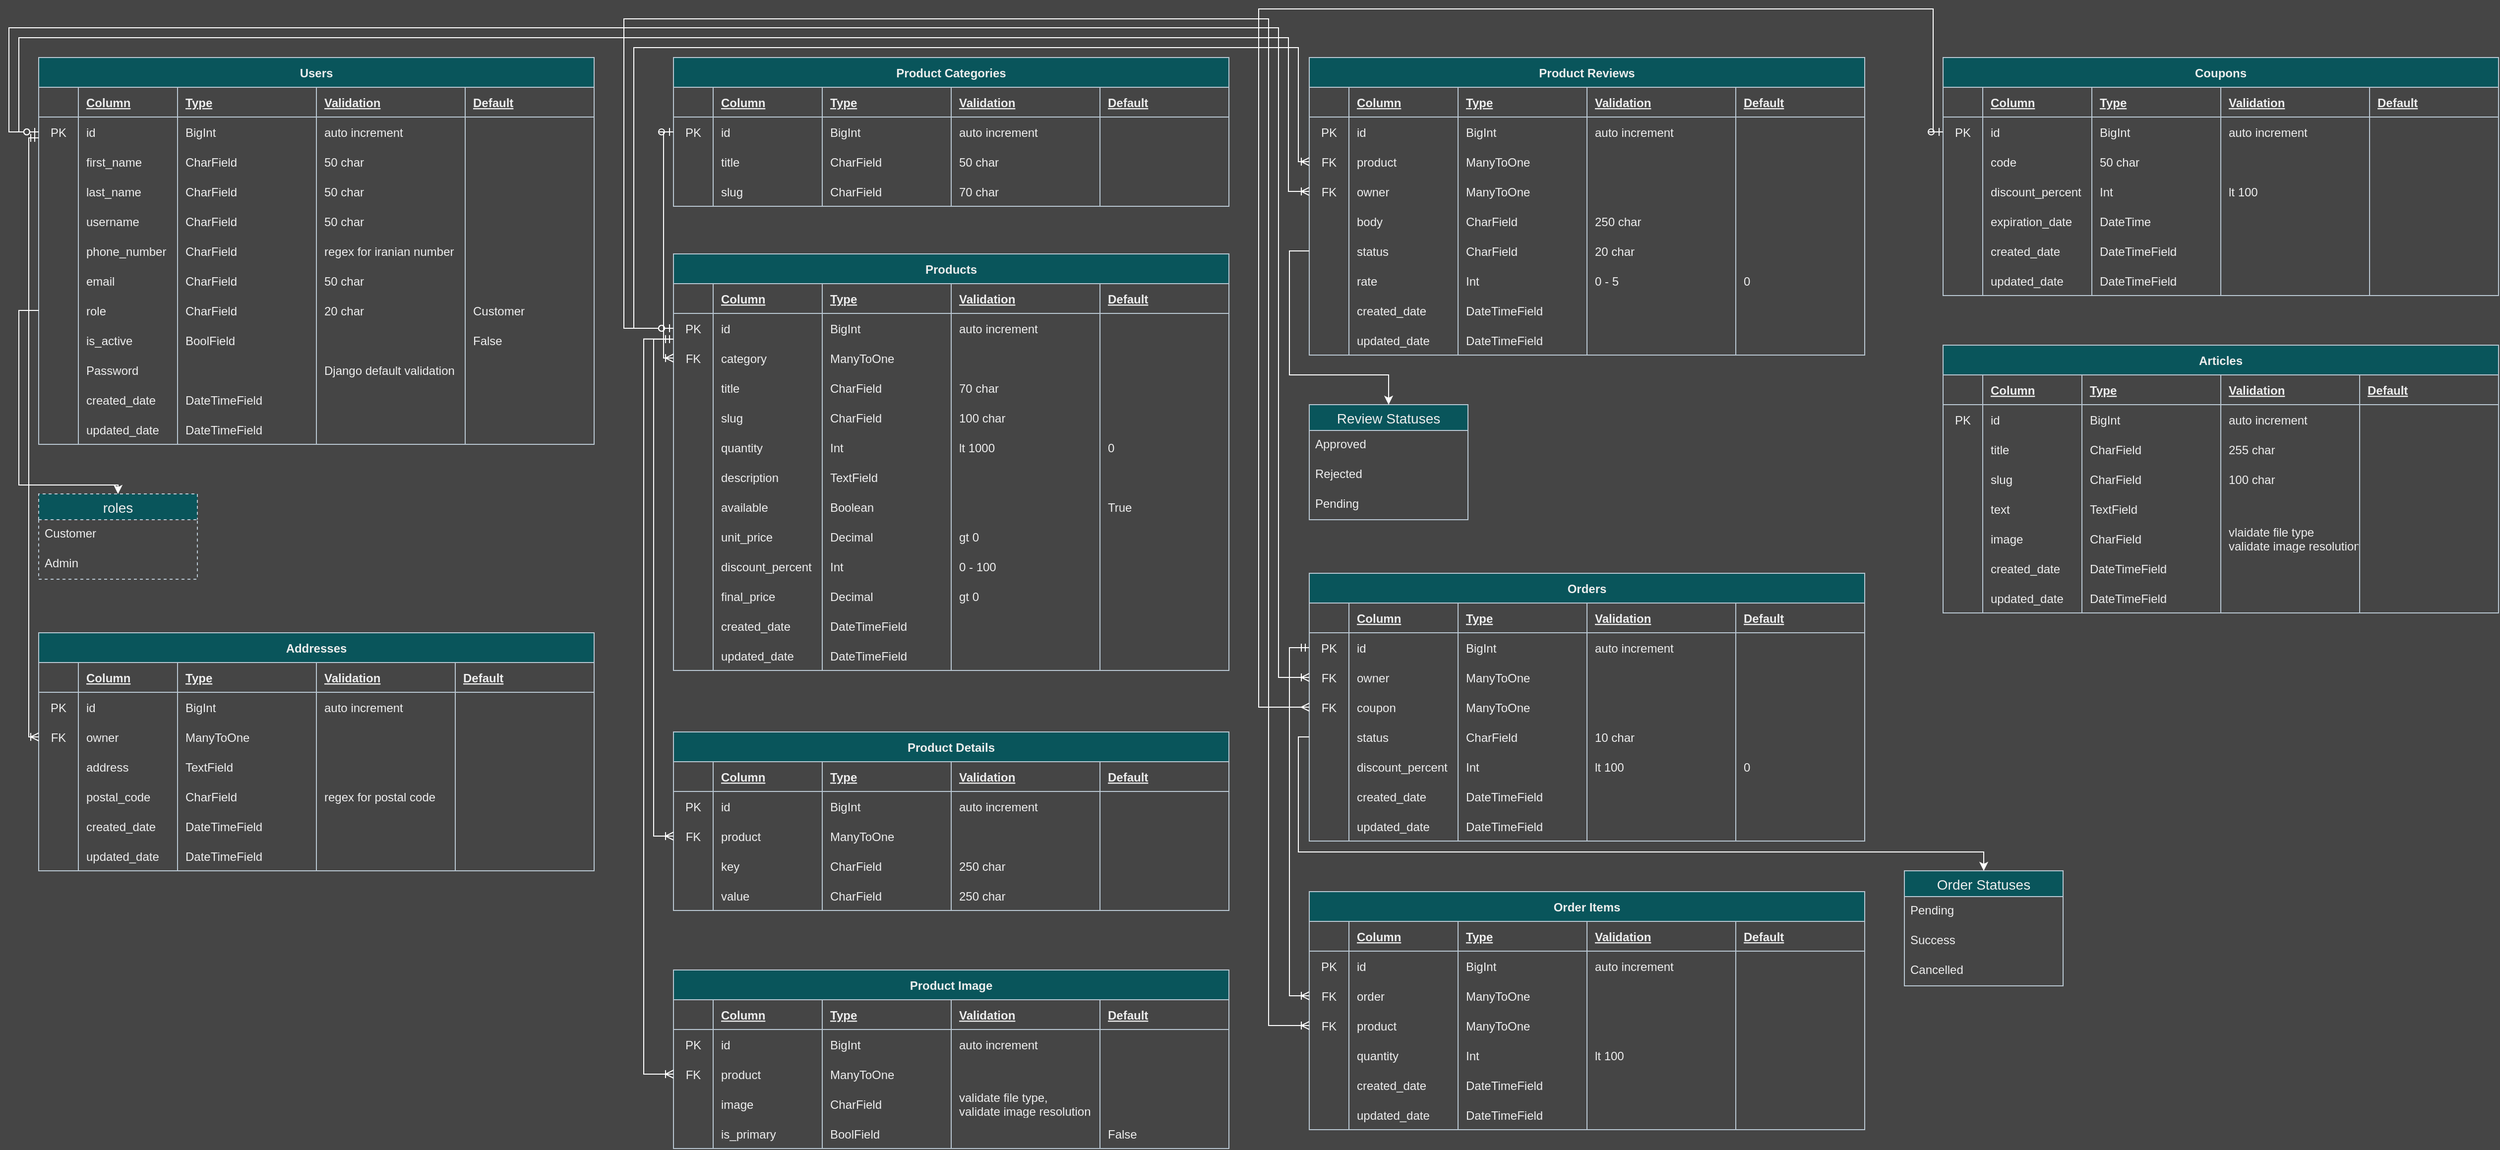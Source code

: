 <mxfile version="26.2.15">
  <diagram id="tFAzbozeeeL3Yb8_knGi" name="Page-2">
    <mxGraphModel dx="2852" dy="1580" grid="0" gridSize="10" guides="1" tooltips="1" connect="1" arrows="1" fold="1" page="1" pageScale="1" pageWidth="1654" pageHeight="1169" background="light-dark(#454545, #121212)" math="0" shadow="0" adaptiveColors="auto">
      <root>
        <mxCell id="0" />
        <mxCell id="1" parent="0" />
        <mxCell id="RE5VY34JPjoIBVBc3yWq-1" value="Users" style="shape=table;startSize=30;container=1;collapsible=1;childLayout=tableLayout;fixedRows=1;rowLines=0;fontStyle=1;align=center;resizeLast=1;fillColor=#09555B;strokeColor=#BAC8D3;fontColor=#EEEEEE;labelBackgroundColor=none;rounded=0;" parent="1" vertex="1">
          <mxGeometry x="70" y="69" width="560" height="390" as="geometry" />
        </mxCell>
        <mxCell id="RE5VY34JPjoIBVBc3yWq-2" value="" style="shape=tableRow;horizontal=0;startSize=0;swimlaneHead=0;swimlaneBody=0;fillColor=none;collapsible=0;dropTarget=0;points=[[0,0.5],[1,0.5]];portConstraint=eastwest;top=0;left=0;right=0;bottom=1;labelBackgroundColor=none;strokeColor=#BAC8D3;fontColor=#EEEEEE;rounded=0;" parent="RE5VY34JPjoIBVBc3yWq-1" vertex="1">
          <mxGeometry y="30" width="560" height="30" as="geometry" />
        </mxCell>
        <mxCell id="RE5VY34JPjoIBVBc3yWq-3" value="" style="shape=partialRectangle;connectable=0;fillColor=none;top=0;left=0;bottom=0;right=0;fontStyle=1;overflow=hidden;labelBackgroundColor=none;strokeColor=#BAC8D3;fontColor=#EEEEEE;rounded=0;" parent="RE5VY34JPjoIBVBc3yWq-2" vertex="1">
          <mxGeometry width="40" height="30" as="geometry">
            <mxRectangle width="40" height="30" as="alternateBounds" />
          </mxGeometry>
        </mxCell>
        <mxCell id="RE5VY34JPjoIBVBc3yWq-4" value="Column" style="shape=partialRectangle;connectable=0;fillColor=none;top=0;left=0;bottom=0;right=0;align=left;spacingLeft=6;fontStyle=5;overflow=hidden;labelBackgroundColor=none;strokeColor=#BAC8D3;fontColor=#EEEEEE;rounded=0;" parent="RE5VY34JPjoIBVBc3yWq-2" vertex="1">
          <mxGeometry x="40" width="100" height="30" as="geometry">
            <mxRectangle width="100" height="30" as="alternateBounds" />
          </mxGeometry>
        </mxCell>
        <mxCell id="RE5VY34JPjoIBVBc3yWq-5" value="Type" style="shape=partialRectangle;connectable=0;fillColor=none;top=0;left=0;bottom=0;right=0;align=left;spacingLeft=6;fontStyle=5;overflow=hidden;labelBackgroundColor=none;strokeColor=#BAC8D3;fontColor=#EEEEEE;rounded=0;" parent="RE5VY34JPjoIBVBc3yWq-2" vertex="1">
          <mxGeometry x="140" width="140" height="30" as="geometry">
            <mxRectangle width="140" height="30" as="alternateBounds" />
          </mxGeometry>
        </mxCell>
        <mxCell id="RE5VY34JPjoIBVBc3yWq-6" value="Validation" style="shape=partialRectangle;connectable=0;fillColor=none;top=0;left=0;bottom=0;right=0;align=left;spacingLeft=6;fontStyle=5;overflow=hidden;labelBackgroundColor=none;strokeColor=#BAC8D3;fontColor=#EEEEEE;rounded=0;" parent="RE5VY34JPjoIBVBc3yWq-2" vertex="1">
          <mxGeometry x="280" width="150" height="30" as="geometry">
            <mxRectangle width="150" height="30" as="alternateBounds" />
          </mxGeometry>
        </mxCell>
        <mxCell id="RE5VY34JPjoIBVBc3yWq-7" value="Default" style="shape=partialRectangle;connectable=0;fillColor=none;top=0;left=0;bottom=0;right=0;align=left;spacingLeft=6;fontStyle=5;overflow=hidden;labelBackgroundColor=none;strokeColor=#BAC8D3;fontColor=#EEEEEE;rounded=0;" parent="RE5VY34JPjoIBVBc3yWq-2" vertex="1">
          <mxGeometry x="430" width="130" height="30" as="geometry">
            <mxRectangle width="130" height="30" as="alternateBounds" />
          </mxGeometry>
        </mxCell>
        <mxCell id="RE5VY34JPjoIBVBc3yWq-8" value="" style="shape=tableRow;horizontal=0;startSize=0;swimlaneHead=0;swimlaneBody=0;fillColor=none;collapsible=0;dropTarget=0;points=[[0,0.5],[1,0.5]];portConstraint=eastwest;top=0;left=0;right=0;bottom=0;labelBackgroundColor=none;strokeColor=#BAC8D3;fontColor=#EEEEEE;rounded=0;" parent="RE5VY34JPjoIBVBc3yWq-1" vertex="1">
          <mxGeometry y="60" width="560" height="30" as="geometry" />
        </mxCell>
        <mxCell id="RE5VY34JPjoIBVBc3yWq-9" value="PK" style="shape=partialRectangle;connectable=0;fillColor=none;top=0;left=0;bottom=0;right=0;editable=1;overflow=hidden;labelBackgroundColor=none;strokeColor=#BAC8D3;fontColor=#EEEEEE;rounded=0;" parent="RE5VY34JPjoIBVBc3yWq-8" vertex="1">
          <mxGeometry width="40" height="30" as="geometry">
            <mxRectangle width="40" height="30" as="alternateBounds" />
          </mxGeometry>
        </mxCell>
        <mxCell id="RE5VY34JPjoIBVBc3yWq-10" value="id" style="shape=partialRectangle;connectable=0;fillColor=none;top=0;left=0;bottom=0;right=0;align=left;spacingLeft=6;overflow=hidden;labelBackgroundColor=none;strokeColor=#BAC8D3;fontColor=#EEEEEE;rounded=0;" parent="RE5VY34JPjoIBVBc3yWq-8" vertex="1">
          <mxGeometry x="40" width="100" height="30" as="geometry">
            <mxRectangle width="100" height="30" as="alternateBounds" />
          </mxGeometry>
        </mxCell>
        <mxCell id="RE5VY34JPjoIBVBc3yWq-11" value="BigInt" style="shape=partialRectangle;connectable=0;fillColor=none;top=0;left=0;bottom=0;right=0;align=left;spacingLeft=6;overflow=hidden;labelBackgroundColor=none;strokeColor=#BAC8D3;fontColor=#EEEEEE;rounded=0;" parent="RE5VY34JPjoIBVBc3yWq-8" vertex="1">
          <mxGeometry x="140" width="140" height="30" as="geometry">
            <mxRectangle width="140" height="30" as="alternateBounds" />
          </mxGeometry>
        </mxCell>
        <mxCell id="RE5VY34JPjoIBVBc3yWq-12" value="auto increment" style="shape=partialRectangle;connectable=0;fillColor=none;top=0;left=0;bottom=0;right=0;align=left;spacingLeft=6;overflow=hidden;labelBackgroundColor=none;strokeColor=#BAC8D3;fontColor=#EEEEEE;rounded=0;" parent="RE5VY34JPjoIBVBc3yWq-8" vertex="1">
          <mxGeometry x="280" width="150" height="30" as="geometry">
            <mxRectangle width="150" height="30" as="alternateBounds" />
          </mxGeometry>
        </mxCell>
        <mxCell id="RE5VY34JPjoIBVBc3yWq-13" style="shape=partialRectangle;connectable=0;fillColor=none;top=0;left=0;bottom=0;right=0;align=left;spacingLeft=6;overflow=hidden;labelBackgroundColor=none;strokeColor=#BAC8D3;fontColor=#EEEEEE;rounded=0;" parent="RE5VY34JPjoIBVBc3yWq-8" vertex="1">
          <mxGeometry x="430" width="130" height="30" as="geometry">
            <mxRectangle width="130" height="30" as="alternateBounds" />
          </mxGeometry>
        </mxCell>
        <mxCell id="RE5VY34JPjoIBVBc3yWq-20" value="" style="shape=tableRow;horizontal=0;startSize=0;swimlaneHead=0;swimlaneBody=0;fillColor=none;collapsible=0;dropTarget=0;points=[[0,0.5],[1,0.5]];portConstraint=eastwest;top=0;left=0;right=0;bottom=0;labelBackgroundColor=none;strokeColor=#BAC8D3;fontColor=#EEEEEE;rounded=0;" parent="RE5VY34JPjoIBVBc3yWq-1" vertex="1">
          <mxGeometry y="90" width="560" height="30" as="geometry" />
        </mxCell>
        <mxCell id="RE5VY34JPjoIBVBc3yWq-21" value="" style="shape=partialRectangle;connectable=0;fillColor=none;top=0;left=0;bottom=0;right=0;editable=1;overflow=hidden;labelBackgroundColor=none;strokeColor=#BAC8D3;fontColor=#EEEEEE;rounded=0;" parent="RE5VY34JPjoIBVBc3yWq-20" vertex="1">
          <mxGeometry width="40" height="30" as="geometry">
            <mxRectangle width="40" height="30" as="alternateBounds" />
          </mxGeometry>
        </mxCell>
        <mxCell id="RE5VY34JPjoIBVBc3yWq-22" value="first_name" style="shape=partialRectangle;connectable=0;fillColor=none;top=0;left=0;bottom=0;right=0;align=left;spacingLeft=6;overflow=hidden;labelBackgroundColor=none;strokeColor=#BAC8D3;fontColor=#EEEEEE;rounded=0;" parent="RE5VY34JPjoIBVBc3yWq-20" vertex="1">
          <mxGeometry x="40" width="100" height="30" as="geometry">
            <mxRectangle width="100" height="30" as="alternateBounds" />
          </mxGeometry>
        </mxCell>
        <mxCell id="RE5VY34JPjoIBVBc3yWq-23" value="CharField" style="shape=partialRectangle;connectable=0;fillColor=none;top=0;left=0;bottom=0;right=0;align=left;spacingLeft=6;overflow=hidden;labelBackgroundColor=none;strokeColor=#BAC8D3;fontColor=#EEEEEE;rounded=0;" parent="RE5VY34JPjoIBVBc3yWq-20" vertex="1">
          <mxGeometry x="140" width="140" height="30" as="geometry">
            <mxRectangle width="140" height="30" as="alternateBounds" />
          </mxGeometry>
        </mxCell>
        <mxCell id="RE5VY34JPjoIBVBc3yWq-24" value="50 char" style="shape=partialRectangle;connectable=0;fillColor=none;top=0;left=0;bottom=0;right=0;align=left;spacingLeft=6;overflow=hidden;labelBackgroundColor=none;strokeColor=#BAC8D3;fontColor=#EEEEEE;rounded=0;" parent="RE5VY34JPjoIBVBc3yWq-20" vertex="1">
          <mxGeometry x="280" width="150" height="30" as="geometry">
            <mxRectangle width="150" height="30" as="alternateBounds" />
          </mxGeometry>
        </mxCell>
        <mxCell id="RE5VY34JPjoIBVBc3yWq-25" style="shape=partialRectangle;connectable=0;fillColor=none;top=0;left=0;bottom=0;right=0;align=left;spacingLeft=6;overflow=hidden;labelBackgroundColor=none;strokeColor=#BAC8D3;fontColor=#EEEEEE;rounded=0;" parent="RE5VY34JPjoIBVBc3yWq-20" vertex="1">
          <mxGeometry x="430" width="130" height="30" as="geometry">
            <mxRectangle width="130" height="30" as="alternateBounds" />
          </mxGeometry>
        </mxCell>
        <mxCell id="RE5VY34JPjoIBVBc3yWq-26" value="" style="shape=tableRow;horizontal=0;startSize=0;swimlaneHead=0;swimlaneBody=0;fillColor=none;collapsible=0;dropTarget=0;points=[[0,0.5],[1,0.5]];portConstraint=eastwest;top=0;left=0;right=0;bottom=0;labelBackgroundColor=none;strokeColor=#BAC8D3;fontColor=#EEEEEE;rounded=0;" parent="RE5VY34JPjoIBVBc3yWq-1" vertex="1">
          <mxGeometry y="120" width="560" height="30" as="geometry" />
        </mxCell>
        <mxCell id="RE5VY34JPjoIBVBc3yWq-27" value="" style="shape=partialRectangle;connectable=0;fillColor=none;top=0;left=0;bottom=0;right=0;editable=1;overflow=hidden;labelBackgroundColor=none;strokeColor=#BAC8D3;fontColor=#EEEEEE;rounded=0;" parent="RE5VY34JPjoIBVBc3yWq-26" vertex="1">
          <mxGeometry width="40" height="30" as="geometry">
            <mxRectangle width="40" height="30" as="alternateBounds" />
          </mxGeometry>
        </mxCell>
        <mxCell id="RE5VY34JPjoIBVBc3yWq-28" value="last_name" style="shape=partialRectangle;connectable=0;fillColor=none;top=0;left=0;bottom=0;right=0;align=left;spacingLeft=6;overflow=hidden;labelBackgroundColor=none;strokeColor=#BAC8D3;fontColor=#EEEEEE;rounded=0;" parent="RE5VY34JPjoIBVBc3yWq-26" vertex="1">
          <mxGeometry x="40" width="100" height="30" as="geometry">
            <mxRectangle width="100" height="30" as="alternateBounds" />
          </mxGeometry>
        </mxCell>
        <mxCell id="RE5VY34JPjoIBVBc3yWq-29" value="CharField" style="shape=partialRectangle;connectable=0;fillColor=none;top=0;left=0;bottom=0;right=0;align=left;spacingLeft=6;overflow=hidden;labelBackgroundColor=none;strokeColor=#BAC8D3;fontColor=#EEEEEE;rounded=0;" parent="RE5VY34JPjoIBVBc3yWq-26" vertex="1">
          <mxGeometry x="140" width="140" height="30" as="geometry">
            <mxRectangle width="140" height="30" as="alternateBounds" />
          </mxGeometry>
        </mxCell>
        <mxCell id="RE5VY34JPjoIBVBc3yWq-30" value="50 char" style="shape=partialRectangle;connectable=0;fillColor=none;top=0;left=0;bottom=0;right=0;align=left;spacingLeft=6;overflow=hidden;labelBackgroundColor=none;strokeColor=#BAC8D3;fontColor=#EEEEEE;rounded=0;" parent="RE5VY34JPjoIBVBc3yWq-26" vertex="1">
          <mxGeometry x="280" width="150" height="30" as="geometry">
            <mxRectangle width="150" height="30" as="alternateBounds" />
          </mxGeometry>
        </mxCell>
        <mxCell id="RE5VY34JPjoIBVBc3yWq-31" style="shape=partialRectangle;connectable=0;fillColor=none;top=0;left=0;bottom=0;right=0;align=left;spacingLeft=6;overflow=hidden;labelBackgroundColor=none;strokeColor=#BAC8D3;fontColor=#EEEEEE;rounded=0;" parent="RE5VY34JPjoIBVBc3yWq-26" vertex="1">
          <mxGeometry x="430" width="130" height="30" as="geometry">
            <mxRectangle width="130" height="30" as="alternateBounds" />
          </mxGeometry>
        </mxCell>
        <mxCell id="RE5VY34JPjoIBVBc3yWq-140" style="shape=tableRow;horizontal=0;startSize=0;swimlaneHead=0;swimlaneBody=0;fillColor=none;collapsible=0;dropTarget=0;points=[[0,0.5],[1,0.5]];portConstraint=eastwest;top=0;left=0;right=0;bottom=0;labelBackgroundColor=none;strokeColor=#BAC8D3;fontColor=#EEEEEE;rounded=0;" parent="RE5VY34JPjoIBVBc3yWq-1" vertex="1">
          <mxGeometry y="150" width="560" height="30" as="geometry" />
        </mxCell>
        <mxCell id="RE5VY34JPjoIBVBc3yWq-141" style="shape=partialRectangle;connectable=0;fillColor=none;top=0;left=0;bottom=0;right=0;editable=1;overflow=hidden;labelBackgroundColor=none;strokeColor=#BAC8D3;fontColor=#EEEEEE;rounded=0;" parent="RE5VY34JPjoIBVBc3yWq-140" vertex="1">
          <mxGeometry width="40" height="30" as="geometry">
            <mxRectangle width="40" height="30" as="alternateBounds" />
          </mxGeometry>
        </mxCell>
        <mxCell id="RE5VY34JPjoIBVBc3yWq-142" value="username    " style="shape=partialRectangle;connectable=0;fillColor=none;top=0;left=0;bottom=0;right=0;align=left;spacingLeft=6;overflow=hidden;labelBackgroundColor=none;strokeColor=#BAC8D3;fontColor=#EEEEEE;rounded=0;" parent="RE5VY34JPjoIBVBc3yWq-140" vertex="1">
          <mxGeometry x="40" width="100" height="30" as="geometry">
            <mxRectangle width="100" height="30" as="alternateBounds" />
          </mxGeometry>
        </mxCell>
        <mxCell id="RE5VY34JPjoIBVBc3yWq-143" value="CharField" style="shape=partialRectangle;connectable=0;fillColor=none;top=0;left=0;bottom=0;right=0;align=left;spacingLeft=6;overflow=hidden;labelBackgroundColor=none;strokeColor=#BAC8D3;fontColor=#EEEEEE;rounded=0;" parent="RE5VY34JPjoIBVBc3yWq-140" vertex="1">
          <mxGeometry x="140" width="140" height="30" as="geometry">
            <mxRectangle width="140" height="30" as="alternateBounds" />
          </mxGeometry>
        </mxCell>
        <mxCell id="RE5VY34JPjoIBVBc3yWq-144" value="50 char" style="shape=partialRectangle;connectable=0;fillColor=none;top=0;left=0;bottom=0;right=0;align=left;spacingLeft=6;overflow=hidden;labelBackgroundColor=none;strokeColor=#BAC8D3;fontColor=#EEEEEE;rounded=0;" parent="RE5VY34JPjoIBVBc3yWq-140" vertex="1">
          <mxGeometry x="280" width="150" height="30" as="geometry">
            <mxRectangle width="150" height="30" as="alternateBounds" />
          </mxGeometry>
        </mxCell>
        <mxCell id="RE5VY34JPjoIBVBc3yWq-145" style="shape=partialRectangle;connectable=0;fillColor=none;top=0;left=0;bottom=0;right=0;align=left;spacingLeft=6;overflow=hidden;labelBackgroundColor=none;strokeColor=#BAC8D3;fontColor=#EEEEEE;rounded=0;" parent="RE5VY34JPjoIBVBc3yWq-140" vertex="1">
          <mxGeometry x="430" width="130" height="30" as="geometry">
            <mxRectangle width="130" height="30" as="alternateBounds" />
          </mxGeometry>
        </mxCell>
        <mxCell id="RE5VY34JPjoIBVBc3yWq-32" value="" style="shape=tableRow;horizontal=0;startSize=0;swimlaneHead=0;swimlaneBody=0;fillColor=none;collapsible=0;dropTarget=0;points=[[0,0.5],[1,0.5]];portConstraint=eastwest;top=0;left=0;right=0;bottom=0;labelBackgroundColor=none;strokeColor=#BAC8D3;fontColor=#EEEEEE;rounded=0;" parent="RE5VY34JPjoIBVBc3yWq-1" vertex="1">
          <mxGeometry y="180" width="560" height="30" as="geometry" />
        </mxCell>
        <mxCell id="RE5VY34JPjoIBVBc3yWq-33" value="" style="shape=partialRectangle;connectable=0;fillColor=none;top=0;left=0;bottom=0;right=0;editable=1;overflow=hidden;labelBackgroundColor=none;strokeColor=#BAC8D3;fontColor=#EEEEEE;rounded=0;" parent="RE5VY34JPjoIBVBc3yWq-32" vertex="1">
          <mxGeometry width="40" height="30" as="geometry">
            <mxRectangle width="40" height="30" as="alternateBounds" />
          </mxGeometry>
        </mxCell>
        <mxCell id="RE5VY34JPjoIBVBc3yWq-34" value="phone_number" style="shape=partialRectangle;connectable=0;fillColor=none;top=0;left=0;bottom=0;right=0;align=left;spacingLeft=6;overflow=hidden;labelBackgroundColor=none;strokeColor=#BAC8D3;fontColor=#EEEEEE;rounded=0;" parent="RE5VY34JPjoIBVBc3yWq-32" vertex="1">
          <mxGeometry x="40" width="100" height="30" as="geometry">
            <mxRectangle width="100" height="30" as="alternateBounds" />
          </mxGeometry>
        </mxCell>
        <mxCell id="RE5VY34JPjoIBVBc3yWq-35" value="CharField" style="shape=partialRectangle;connectable=0;fillColor=none;top=0;left=0;bottom=0;right=0;align=left;spacingLeft=6;overflow=hidden;labelBackgroundColor=none;strokeColor=#BAC8D3;fontColor=#EEEEEE;rounded=0;" parent="RE5VY34JPjoIBVBc3yWq-32" vertex="1">
          <mxGeometry x="140" width="140" height="30" as="geometry">
            <mxRectangle width="140" height="30" as="alternateBounds" />
          </mxGeometry>
        </mxCell>
        <mxCell id="RE5VY34JPjoIBVBc3yWq-36" value="regex for iranian number" style="shape=partialRectangle;connectable=0;fillColor=none;top=0;left=0;bottom=0;right=0;align=left;spacingLeft=6;overflow=hidden;labelBackgroundColor=none;strokeColor=#BAC8D3;fontColor=#EEEEEE;rounded=0;" parent="RE5VY34JPjoIBVBc3yWq-32" vertex="1">
          <mxGeometry x="280" width="150" height="30" as="geometry">
            <mxRectangle width="150" height="30" as="alternateBounds" />
          </mxGeometry>
        </mxCell>
        <mxCell id="RE5VY34JPjoIBVBc3yWq-37" style="shape=partialRectangle;connectable=0;fillColor=none;top=0;left=0;bottom=0;right=0;align=left;spacingLeft=6;overflow=hidden;labelBackgroundColor=none;strokeColor=#BAC8D3;fontColor=#EEEEEE;rounded=0;" parent="RE5VY34JPjoIBVBc3yWq-32" vertex="1">
          <mxGeometry x="430" width="130" height="30" as="geometry">
            <mxRectangle width="130" height="30" as="alternateBounds" />
          </mxGeometry>
        </mxCell>
        <mxCell id="RE5VY34JPjoIBVBc3yWq-38" value="" style="shape=tableRow;horizontal=0;startSize=0;swimlaneHead=0;swimlaneBody=0;fillColor=none;collapsible=0;dropTarget=0;points=[[0,0.5],[1,0.5]];portConstraint=eastwest;top=0;left=0;right=0;bottom=0;labelBackgroundColor=none;strokeColor=#BAC8D3;fontColor=#EEEEEE;rounded=0;" parent="RE5VY34JPjoIBVBc3yWq-1" vertex="1">
          <mxGeometry y="210" width="560" height="30" as="geometry" />
        </mxCell>
        <mxCell id="RE5VY34JPjoIBVBc3yWq-39" value="" style="shape=partialRectangle;connectable=0;fillColor=none;top=0;left=0;bottom=0;right=0;editable=1;overflow=hidden;labelBackgroundColor=none;strokeColor=#BAC8D3;fontColor=#EEEEEE;rounded=0;" parent="RE5VY34JPjoIBVBc3yWq-38" vertex="1">
          <mxGeometry width="40" height="30" as="geometry">
            <mxRectangle width="40" height="30" as="alternateBounds" />
          </mxGeometry>
        </mxCell>
        <mxCell id="RE5VY34JPjoIBVBc3yWq-40" value="email" style="shape=partialRectangle;connectable=0;fillColor=none;top=0;left=0;bottom=0;right=0;align=left;spacingLeft=6;overflow=hidden;labelBackgroundColor=none;strokeColor=#BAC8D3;fontColor=#EEEEEE;rounded=0;" parent="RE5VY34JPjoIBVBc3yWq-38" vertex="1">
          <mxGeometry x="40" width="100" height="30" as="geometry">
            <mxRectangle width="100" height="30" as="alternateBounds" />
          </mxGeometry>
        </mxCell>
        <mxCell id="RE5VY34JPjoIBVBc3yWq-41" value="CharField" style="shape=partialRectangle;connectable=0;fillColor=none;top=0;left=0;bottom=0;right=0;align=left;spacingLeft=6;overflow=hidden;labelBackgroundColor=none;strokeColor=#BAC8D3;fontColor=#EEEEEE;rounded=0;" parent="RE5VY34JPjoIBVBc3yWq-38" vertex="1">
          <mxGeometry x="140" width="140" height="30" as="geometry">
            <mxRectangle width="140" height="30" as="alternateBounds" />
          </mxGeometry>
        </mxCell>
        <mxCell id="RE5VY34JPjoIBVBc3yWq-42" value="50 char" style="shape=partialRectangle;connectable=0;fillColor=none;top=0;left=0;bottom=0;right=0;align=left;spacingLeft=6;overflow=hidden;labelBackgroundColor=none;strokeColor=#BAC8D3;fontColor=#EEEEEE;rounded=0;" parent="RE5VY34JPjoIBVBc3yWq-38" vertex="1">
          <mxGeometry x="280" width="150" height="30" as="geometry">
            <mxRectangle width="150" height="30" as="alternateBounds" />
          </mxGeometry>
        </mxCell>
        <mxCell id="RE5VY34JPjoIBVBc3yWq-43" style="shape=partialRectangle;connectable=0;fillColor=none;top=0;left=0;bottom=0;right=0;align=left;spacingLeft=6;overflow=hidden;labelBackgroundColor=none;strokeColor=#BAC8D3;fontColor=#EEEEEE;rounded=0;" parent="RE5VY34JPjoIBVBc3yWq-38" vertex="1">
          <mxGeometry x="430" width="130" height="30" as="geometry">
            <mxRectangle width="130" height="30" as="alternateBounds" />
          </mxGeometry>
        </mxCell>
        <mxCell id="RE5VY34JPjoIBVBc3yWq-44" value="" style="shape=tableRow;horizontal=0;startSize=0;swimlaneHead=0;swimlaneBody=0;fillColor=none;collapsible=0;dropTarget=0;points=[[0,0.5],[1,0.5]];portConstraint=eastwest;top=0;left=0;right=0;bottom=0;labelBackgroundColor=none;strokeColor=#BAC8D3;fontColor=#EEEEEE;rounded=0;" parent="RE5VY34JPjoIBVBc3yWq-1" vertex="1">
          <mxGeometry y="240" width="560" height="30" as="geometry" />
        </mxCell>
        <mxCell id="RE5VY34JPjoIBVBc3yWq-45" value="" style="shape=partialRectangle;connectable=0;fillColor=none;top=0;left=0;bottom=0;right=0;editable=1;overflow=hidden;labelBackgroundColor=none;strokeColor=#BAC8D3;fontColor=#EEEEEE;rounded=0;" parent="RE5VY34JPjoIBVBc3yWq-44" vertex="1">
          <mxGeometry width="40" height="30" as="geometry">
            <mxRectangle width="40" height="30" as="alternateBounds" />
          </mxGeometry>
        </mxCell>
        <mxCell id="RE5VY34JPjoIBVBc3yWq-46" value="role" style="shape=partialRectangle;connectable=0;fillColor=none;top=0;left=0;bottom=0;right=0;align=left;spacingLeft=6;overflow=hidden;labelBackgroundColor=none;strokeColor=#BAC8D3;fontColor=#EEEEEE;rounded=0;" parent="RE5VY34JPjoIBVBc3yWq-44" vertex="1">
          <mxGeometry x="40" width="100" height="30" as="geometry">
            <mxRectangle width="100" height="30" as="alternateBounds" />
          </mxGeometry>
        </mxCell>
        <mxCell id="RE5VY34JPjoIBVBc3yWq-47" value="CharField" style="shape=partialRectangle;connectable=0;fillColor=none;top=0;left=0;bottom=0;right=0;align=left;spacingLeft=6;overflow=hidden;labelBackgroundColor=none;strokeColor=#BAC8D3;fontColor=#EEEEEE;rounded=0;" parent="RE5VY34JPjoIBVBc3yWq-44" vertex="1">
          <mxGeometry x="140" width="140" height="30" as="geometry">
            <mxRectangle width="140" height="30" as="alternateBounds" />
          </mxGeometry>
        </mxCell>
        <mxCell id="RE5VY34JPjoIBVBc3yWq-48" value="20 char" style="shape=partialRectangle;connectable=0;fillColor=none;top=0;left=0;bottom=0;right=0;align=left;spacingLeft=6;overflow=hidden;labelBackgroundColor=none;strokeColor=#BAC8D3;fontColor=#EEEEEE;rounded=0;" parent="RE5VY34JPjoIBVBc3yWq-44" vertex="1">
          <mxGeometry x="280" width="150" height="30" as="geometry">
            <mxRectangle width="150" height="30" as="alternateBounds" />
          </mxGeometry>
        </mxCell>
        <mxCell id="RE5VY34JPjoIBVBc3yWq-49" value="Customer" style="shape=partialRectangle;connectable=0;fillColor=none;top=0;left=0;bottom=0;right=0;align=left;spacingLeft=6;overflow=hidden;labelBackgroundColor=none;strokeColor=#BAC8D3;fontColor=#EEEEEE;rounded=0;" parent="RE5VY34JPjoIBVBc3yWq-44" vertex="1">
          <mxGeometry x="430" width="130" height="30" as="geometry">
            <mxRectangle width="130" height="30" as="alternateBounds" />
          </mxGeometry>
        </mxCell>
        <mxCell id="RE5VY34JPjoIBVBc3yWq-50" value="" style="shape=tableRow;horizontal=0;startSize=0;swimlaneHead=0;swimlaneBody=0;fillColor=none;collapsible=0;dropTarget=0;points=[[0,0.5],[1,0.5]];portConstraint=eastwest;top=0;left=0;right=0;bottom=0;labelBackgroundColor=none;strokeColor=#BAC8D3;fontColor=#EEEEEE;rounded=0;" parent="RE5VY34JPjoIBVBc3yWq-1" vertex="1">
          <mxGeometry y="270" width="560" height="30" as="geometry" />
        </mxCell>
        <mxCell id="RE5VY34JPjoIBVBc3yWq-51" value="" style="shape=partialRectangle;connectable=0;fillColor=none;top=0;left=0;bottom=0;right=0;editable=1;overflow=hidden;labelBackgroundColor=none;strokeColor=#BAC8D3;fontColor=#EEEEEE;rounded=0;" parent="RE5VY34JPjoIBVBc3yWq-50" vertex="1">
          <mxGeometry width="40" height="30" as="geometry">
            <mxRectangle width="40" height="30" as="alternateBounds" />
          </mxGeometry>
        </mxCell>
        <mxCell id="RE5VY34JPjoIBVBc3yWq-52" value="is_active" style="shape=partialRectangle;connectable=0;fillColor=none;top=0;left=0;bottom=0;right=0;align=left;spacingLeft=6;overflow=hidden;labelBackgroundColor=none;strokeColor=#BAC8D3;fontColor=#EEEEEE;rounded=0;" parent="RE5VY34JPjoIBVBc3yWq-50" vertex="1">
          <mxGeometry x="40" width="100" height="30" as="geometry">
            <mxRectangle width="100" height="30" as="alternateBounds" />
          </mxGeometry>
        </mxCell>
        <mxCell id="RE5VY34JPjoIBVBc3yWq-53" value="BoolField" style="shape=partialRectangle;connectable=0;fillColor=none;top=0;left=0;bottom=0;right=0;align=left;spacingLeft=6;overflow=hidden;labelBackgroundColor=none;strokeColor=#BAC8D3;fontColor=#EEEEEE;rounded=0;" parent="RE5VY34JPjoIBVBc3yWq-50" vertex="1">
          <mxGeometry x="140" width="140" height="30" as="geometry">
            <mxRectangle width="140" height="30" as="alternateBounds" />
          </mxGeometry>
        </mxCell>
        <mxCell id="RE5VY34JPjoIBVBc3yWq-54" style="shape=partialRectangle;connectable=0;fillColor=none;top=0;left=0;bottom=0;right=0;align=left;spacingLeft=6;overflow=hidden;labelBackgroundColor=none;strokeColor=#BAC8D3;fontColor=#EEEEEE;rounded=0;" parent="RE5VY34JPjoIBVBc3yWq-50" vertex="1">
          <mxGeometry x="280" width="150" height="30" as="geometry">
            <mxRectangle width="150" height="30" as="alternateBounds" />
          </mxGeometry>
        </mxCell>
        <mxCell id="RE5VY34JPjoIBVBc3yWq-55" value="False" style="shape=partialRectangle;connectable=0;fillColor=none;top=0;left=0;bottom=0;right=0;align=left;spacingLeft=6;overflow=hidden;labelBackgroundColor=none;strokeColor=#BAC8D3;fontColor=#EEEEEE;rounded=0;" parent="RE5VY34JPjoIBVBc3yWq-50" vertex="1">
          <mxGeometry x="430" width="130" height="30" as="geometry">
            <mxRectangle width="130" height="30" as="alternateBounds" />
          </mxGeometry>
        </mxCell>
        <mxCell id="RE5VY34JPjoIBVBc3yWq-14" style="shape=tableRow;horizontal=0;startSize=0;swimlaneHead=0;swimlaneBody=0;fillColor=none;collapsible=0;dropTarget=0;points=[[0,0.5],[1,0.5]];portConstraint=eastwest;top=0;left=0;right=0;bottom=0;labelBackgroundColor=none;strokeColor=#BAC8D3;fontColor=#EEEEEE;rounded=0;" parent="RE5VY34JPjoIBVBc3yWq-1" vertex="1">
          <mxGeometry y="300" width="560" height="30" as="geometry" />
        </mxCell>
        <mxCell id="RE5VY34JPjoIBVBc3yWq-15" style="shape=partialRectangle;connectable=0;fillColor=none;top=0;left=0;bottom=0;right=0;editable=1;overflow=hidden;labelBackgroundColor=none;strokeColor=#BAC8D3;fontColor=#EEEEEE;rounded=0;" parent="RE5VY34JPjoIBVBc3yWq-14" vertex="1">
          <mxGeometry width="40" height="30" as="geometry">
            <mxRectangle width="40" height="30" as="alternateBounds" />
          </mxGeometry>
        </mxCell>
        <mxCell id="RE5VY34JPjoIBVBc3yWq-16" value="Password" style="shape=partialRectangle;connectable=0;fillColor=none;top=0;left=0;bottom=0;right=0;align=left;spacingLeft=6;overflow=hidden;labelBackgroundColor=none;strokeColor=#BAC8D3;fontColor=#EEEEEE;rounded=0;" parent="RE5VY34JPjoIBVBc3yWq-14" vertex="1">
          <mxGeometry x="40" width="100" height="30" as="geometry">
            <mxRectangle width="100" height="30" as="alternateBounds" />
          </mxGeometry>
        </mxCell>
        <mxCell id="RE5VY34JPjoIBVBc3yWq-17" style="shape=partialRectangle;connectable=0;fillColor=none;top=0;left=0;bottom=0;right=0;align=left;spacingLeft=6;overflow=hidden;labelBackgroundColor=none;strokeColor=#BAC8D3;fontColor=#EEEEEE;rounded=0;" parent="RE5VY34JPjoIBVBc3yWq-14" vertex="1">
          <mxGeometry x="140" width="140" height="30" as="geometry">
            <mxRectangle width="140" height="30" as="alternateBounds" />
          </mxGeometry>
        </mxCell>
        <mxCell id="RE5VY34JPjoIBVBc3yWq-18" value="Django default validation" style="shape=partialRectangle;connectable=0;fillColor=none;top=0;left=0;bottom=0;right=0;align=left;spacingLeft=6;overflow=hidden;labelBackgroundColor=none;strokeColor=#BAC8D3;fontColor=#EEEEEE;rounded=0;" parent="RE5VY34JPjoIBVBc3yWq-14" vertex="1">
          <mxGeometry x="280" width="150" height="30" as="geometry">
            <mxRectangle width="150" height="30" as="alternateBounds" />
          </mxGeometry>
        </mxCell>
        <mxCell id="RE5VY34JPjoIBVBc3yWq-19" style="shape=partialRectangle;connectable=0;fillColor=none;top=0;left=0;bottom=0;right=0;align=left;spacingLeft=6;overflow=hidden;labelBackgroundColor=none;strokeColor=#BAC8D3;fontColor=#EEEEEE;rounded=0;" parent="RE5VY34JPjoIBVBc3yWq-14" vertex="1">
          <mxGeometry x="430" width="130" height="30" as="geometry">
            <mxRectangle width="130" height="30" as="alternateBounds" />
          </mxGeometry>
        </mxCell>
        <mxCell id="RE5VY34JPjoIBVBc3yWq-56" style="shape=tableRow;horizontal=0;startSize=0;swimlaneHead=0;swimlaneBody=0;fillColor=none;collapsible=0;dropTarget=0;points=[[0,0.5],[1,0.5]];portConstraint=eastwest;top=0;left=0;right=0;bottom=0;labelBackgroundColor=none;strokeColor=#BAC8D3;fontColor=#EEEEEE;rounded=0;" parent="RE5VY34JPjoIBVBc3yWq-1" vertex="1">
          <mxGeometry y="330" width="560" height="30" as="geometry" />
        </mxCell>
        <mxCell id="RE5VY34JPjoIBVBc3yWq-57" style="shape=partialRectangle;connectable=0;fillColor=none;top=0;left=0;bottom=0;right=0;editable=1;overflow=hidden;labelBackgroundColor=none;strokeColor=#BAC8D3;fontColor=#EEEEEE;rounded=0;" parent="RE5VY34JPjoIBVBc3yWq-56" vertex="1">
          <mxGeometry width="40" height="30" as="geometry">
            <mxRectangle width="40" height="30" as="alternateBounds" />
          </mxGeometry>
        </mxCell>
        <mxCell id="RE5VY34JPjoIBVBc3yWq-58" value="created_date" style="shape=partialRectangle;connectable=0;fillColor=none;top=0;left=0;bottom=0;right=0;align=left;spacingLeft=6;overflow=hidden;labelBackgroundColor=none;strokeColor=#BAC8D3;fontColor=#EEEEEE;rounded=0;" parent="RE5VY34JPjoIBVBc3yWq-56" vertex="1">
          <mxGeometry x="40" width="100" height="30" as="geometry">
            <mxRectangle width="100" height="30" as="alternateBounds" />
          </mxGeometry>
        </mxCell>
        <mxCell id="RE5VY34JPjoIBVBc3yWq-59" value="DateTimeField" style="shape=partialRectangle;connectable=0;fillColor=none;top=0;left=0;bottom=0;right=0;align=left;spacingLeft=6;overflow=hidden;labelBackgroundColor=none;strokeColor=#BAC8D3;fontColor=#EEEEEE;rounded=0;" parent="RE5VY34JPjoIBVBc3yWq-56" vertex="1">
          <mxGeometry x="140" width="140" height="30" as="geometry">
            <mxRectangle width="140" height="30" as="alternateBounds" />
          </mxGeometry>
        </mxCell>
        <mxCell id="RE5VY34JPjoIBVBc3yWq-60" style="shape=partialRectangle;connectable=0;fillColor=none;top=0;left=0;bottom=0;right=0;align=left;spacingLeft=6;overflow=hidden;labelBackgroundColor=none;strokeColor=#BAC8D3;fontColor=#EEEEEE;rounded=0;" parent="RE5VY34JPjoIBVBc3yWq-56" vertex="1">
          <mxGeometry x="280" width="150" height="30" as="geometry">
            <mxRectangle width="150" height="30" as="alternateBounds" />
          </mxGeometry>
        </mxCell>
        <mxCell id="RE5VY34JPjoIBVBc3yWq-61" style="shape=partialRectangle;connectable=0;fillColor=none;top=0;left=0;bottom=0;right=0;align=left;spacingLeft=6;overflow=hidden;labelBackgroundColor=none;strokeColor=#BAC8D3;fontColor=#EEEEEE;rounded=0;" parent="RE5VY34JPjoIBVBc3yWq-56" vertex="1">
          <mxGeometry x="430" width="130" height="30" as="geometry">
            <mxRectangle width="130" height="30" as="alternateBounds" />
          </mxGeometry>
        </mxCell>
        <mxCell id="RE5VY34JPjoIBVBc3yWq-62" style="shape=tableRow;horizontal=0;startSize=0;swimlaneHead=0;swimlaneBody=0;fillColor=none;collapsible=0;dropTarget=0;points=[[0,0.5],[1,0.5]];portConstraint=eastwest;top=0;left=0;right=0;bottom=0;labelBackgroundColor=none;strokeColor=#BAC8D3;fontColor=#EEEEEE;rounded=0;" parent="RE5VY34JPjoIBVBc3yWq-1" vertex="1">
          <mxGeometry y="360" width="560" height="30" as="geometry" />
        </mxCell>
        <mxCell id="RE5VY34JPjoIBVBc3yWq-63" style="shape=partialRectangle;connectable=0;fillColor=none;top=0;left=0;bottom=0;right=0;editable=1;overflow=hidden;labelBackgroundColor=none;strokeColor=#BAC8D3;fontColor=#EEEEEE;rounded=0;" parent="RE5VY34JPjoIBVBc3yWq-62" vertex="1">
          <mxGeometry width="40" height="30" as="geometry">
            <mxRectangle width="40" height="30" as="alternateBounds" />
          </mxGeometry>
        </mxCell>
        <mxCell id="RE5VY34JPjoIBVBc3yWq-64" value="updated_date" style="shape=partialRectangle;connectable=0;fillColor=none;top=0;left=0;bottom=0;right=0;align=left;spacingLeft=6;overflow=hidden;labelBackgroundColor=none;strokeColor=#BAC8D3;fontColor=#EEEEEE;rounded=0;" parent="RE5VY34JPjoIBVBc3yWq-62" vertex="1">
          <mxGeometry x="40" width="100" height="30" as="geometry">
            <mxRectangle width="100" height="30" as="alternateBounds" />
          </mxGeometry>
        </mxCell>
        <mxCell id="RE5VY34JPjoIBVBc3yWq-65" value="DateTimeField" style="shape=partialRectangle;connectable=0;fillColor=none;top=0;left=0;bottom=0;right=0;align=left;spacingLeft=6;overflow=hidden;labelBackgroundColor=none;strokeColor=#BAC8D3;fontColor=#EEEEEE;rounded=0;" parent="RE5VY34JPjoIBVBc3yWq-62" vertex="1">
          <mxGeometry x="140" width="140" height="30" as="geometry">
            <mxRectangle width="140" height="30" as="alternateBounds" />
          </mxGeometry>
        </mxCell>
        <mxCell id="RE5VY34JPjoIBVBc3yWq-66" style="shape=partialRectangle;connectable=0;fillColor=none;top=0;left=0;bottom=0;right=0;align=left;spacingLeft=6;overflow=hidden;labelBackgroundColor=none;strokeColor=#BAC8D3;fontColor=#EEEEEE;rounded=0;" parent="RE5VY34JPjoIBVBc3yWq-62" vertex="1">
          <mxGeometry x="280" width="150" height="30" as="geometry">
            <mxRectangle width="150" height="30" as="alternateBounds" />
          </mxGeometry>
        </mxCell>
        <mxCell id="RE5VY34JPjoIBVBc3yWq-67" style="shape=partialRectangle;connectable=0;fillColor=none;top=0;left=0;bottom=0;right=0;align=left;spacingLeft=6;overflow=hidden;labelBackgroundColor=none;strokeColor=#BAC8D3;fontColor=#EEEEEE;rounded=0;" parent="RE5VY34JPjoIBVBc3yWq-62" vertex="1">
          <mxGeometry x="430" width="130" height="30" as="geometry">
            <mxRectangle width="130" height="30" as="alternateBounds" />
          </mxGeometry>
        </mxCell>
        <mxCell id="IJ4t-dJV4_lgZsHRDhOB-1" value="Addresses" style="shape=table;startSize=30;container=1;collapsible=1;childLayout=tableLayout;fixedRows=1;rowLines=0;fontStyle=1;align=center;resizeLast=1;fillColor=#09555B;strokeColor=#BAC8D3;fontColor=#EEEEEE;labelBackgroundColor=none;rounded=0;" parent="1" vertex="1">
          <mxGeometry x="70" y="649" width="560" height="240" as="geometry" />
        </mxCell>
        <mxCell id="IJ4t-dJV4_lgZsHRDhOB-2" value="" style="shape=tableRow;horizontal=0;startSize=0;swimlaneHead=0;swimlaneBody=0;fillColor=none;collapsible=0;dropTarget=0;points=[[0,0.5],[1,0.5]];portConstraint=eastwest;top=0;left=0;right=0;bottom=1;labelBackgroundColor=none;strokeColor=#BAC8D3;fontColor=#EEEEEE;rounded=0;" parent="IJ4t-dJV4_lgZsHRDhOB-1" vertex="1">
          <mxGeometry y="30" width="560" height="30" as="geometry" />
        </mxCell>
        <mxCell id="IJ4t-dJV4_lgZsHRDhOB-3" value="" style="shape=partialRectangle;connectable=0;fillColor=none;top=0;left=0;bottom=0;right=0;fontStyle=1;overflow=hidden;labelBackgroundColor=none;strokeColor=#BAC8D3;fontColor=#EEEEEE;rounded=0;" parent="IJ4t-dJV4_lgZsHRDhOB-2" vertex="1">
          <mxGeometry width="40" height="30" as="geometry">
            <mxRectangle width="40" height="30" as="alternateBounds" />
          </mxGeometry>
        </mxCell>
        <mxCell id="IJ4t-dJV4_lgZsHRDhOB-4" value="Column" style="shape=partialRectangle;connectable=0;fillColor=none;top=0;left=0;bottom=0;right=0;align=left;spacingLeft=6;fontStyle=5;overflow=hidden;labelBackgroundColor=none;strokeColor=#BAC8D3;fontColor=#EEEEEE;rounded=0;" parent="IJ4t-dJV4_lgZsHRDhOB-2" vertex="1">
          <mxGeometry x="40" width="100" height="30" as="geometry">
            <mxRectangle width="100" height="30" as="alternateBounds" />
          </mxGeometry>
        </mxCell>
        <mxCell id="IJ4t-dJV4_lgZsHRDhOB-5" value="Type" style="shape=partialRectangle;connectable=0;fillColor=none;top=0;left=0;bottom=0;right=0;align=left;spacingLeft=6;fontStyle=5;overflow=hidden;labelBackgroundColor=none;strokeColor=#BAC8D3;fontColor=#EEEEEE;rounded=0;" parent="IJ4t-dJV4_lgZsHRDhOB-2" vertex="1">
          <mxGeometry x="140" width="140" height="30" as="geometry">
            <mxRectangle width="140" height="30" as="alternateBounds" />
          </mxGeometry>
        </mxCell>
        <mxCell id="IJ4t-dJV4_lgZsHRDhOB-6" value="Validation" style="shape=partialRectangle;connectable=0;fillColor=none;top=0;left=0;bottom=0;right=0;align=left;spacingLeft=6;fontStyle=5;overflow=hidden;labelBackgroundColor=none;strokeColor=#BAC8D3;fontColor=#EEEEEE;rounded=0;" parent="IJ4t-dJV4_lgZsHRDhOB-2" vertex="1">
          <mxGeometry x="280" width="140" height="30" as="geometry">
            <mxRectangle width="140" height="30" as="alternateBounds" />
          </mxGeometry>
        </mxCell>
        <mxCell id="IJ4t-dJV4_lgZsHRDhOB-7" value="Default" style="shape=partialRectangle;connectable=0;fillColor=none;top=0;left=0;bottom=0;right=0;align=left;spacingLeft=6;fontStyle=5;overflow=hidden;labelBackgroundColor=none;strokeColor=#BAC8D3;fontColor=#EEEEEE;rounded=0;" parent="IJ4t-dJV4_lgZsHRDhOB-2" vertex="1">
          <mxGeometry x="420" width="140" height="30" as="geometry">
            <mxRectangle width="140" height="30" as="alternateBounds" />
          </mxGeometry>
        </mxCell>
        <mxCell id="IJ4t-dJV4_lgZsHRDhOB-8" value="" style="shape=tableRow;horizontal=0;startSize=0;swimlaneHead=0;swimlaneBody=0;fillColor=none;collapsible=0;dropTarget=0;points=[[0,0.5],[1,0.5]];portConstraint=eastwest;top=0;left=0;right=0;bottom=0;labelBackgroundColor=none;strokeColor=#BAC8D3;fontColor=#EEEEEE;rounded=0;" parent="IJ4t-dJV4_lgZsHRDhOB-1" vertex="1">
          <mxGeometry y="60" width="560" height="30" as="geometry" />
        </mxCell>
        <mxCell id="IJ4t-dJV4_lgZsHRDhOB-9" value="PK" style="shape=partialRectangle;connectable=0;fillColor=none;top=0;left=0;bottom=0;right=0;editable=1;overflow=hidden;labelBackgroundColor=none;strokeColor=#BAC8D3;fontColor=#EEEEEE;rounded=0;" parent="IJ4t-dJV4_lgZsHRDhOB-8" vertex="1">
          <mxGeometry width="40" height="30" as="geometry">
            <mxRectangle width="40" height="30" as="alternateBounds" />
          </mxGeometry>
        </mxCell>
        <mxCell id="IJ4t-dJV4_lgZsHRDhOB-10" value="id" style="shape=partialRectangle;connectable=0;fillColor=none;top=0;left=0;bottom=0;right=0;align=left;spacingLeft=6;overflow=hidden;labelBackgroundColor=none;strokeColor=#BAC8D3;fontColor=#EEEEEE;rounded=0;" parent="IJ4t-dJV4_lgZsHRDhOB-8" vertex="1">
          <mxGeometry x="40" width="100" height="30" as="geometry">
            <mxRectangle width="100" height="30" as="alternateBounds" />
          </mxGeometry>
        </mxCell>
        <mxCell id="IJ4t-dJV4_lgZsHRDhOB-11" value="BigInt" style="shape=partialRectangle;connectable=0;fillColor=none;top=0;left=0;bottom=0;right=0;align=left;spacingLeft=6;overflow=hidden;labelBackgroundColor=none;strokeColor=#BAC8D3;fontColor=#EEEEEE;rounded=0;" parent="IJ4t-dJV4_lgZsHRDhOB-8" vertex="1">
          <mxGeometry x="140" width="140" height="30" as="geometry">
            <mxRectangle width="140" height="30" as="alternateBounds" />
          </mxGeometry>
        </mxCell>
        <mxCell id="IJ4t-dJV4_lgZsHRDhOB-12" value="auto increment" style="shape=partialRectangle;connectable=0;fillColor=none;top=0;left=0;bottom=0;right=0;align=left;spacingLeft=6;overflow=hidden;labelBackgroundColor=none;strokeColor=#BAC8D3;fontColor=#EEEEEE;rounded=0;" parent="IJ4t-dJV4_lgZsHRDhOB-8" vertex="1">
          <mxGeometry x="280" width="140" height="30" as="geometry">
            <mxRectangle width="140" height="30" as="alternateBounds" />
          </mxGeometry>
        </mxCell>
        <mxCell id="IJ4t-dJV4_lgZsHRDhOB-13" style="shape=partialRectangle;connectable=0;fillColor=none;top=0;left=0;bottom=0;right=0;align=left;spacingLeft=6;overflow=hidden;labelBackgroundColor=none;strokeColor=#BAC8D3;fontColor=#EEEEEE;rounded=0;" parent="IJ4t-dJV4_lgZsHRDhOB-8" vertex="1">
          <mxGeometry x="420" width="140" height="30" as="geometry">
            <mxRectangle width="140" height="30" as="alternateBounds" />
          </mxGeometry>
        </mxCell>
        <mxCell id="IJ4t-dJV4_lgZsHRDhOB-14" value="" style="shape=tableRow;horizontal=0;startSize=0;swimlaneHead=0;swimlaneBody=0;fillColor=none;collapsible=0;dropTarget=0;points=[[0,0.5],[1,0.5]];portConstraint=eastwest;top=0;left=0;right=0;bottom=0;labelBackgroundColor=none;strokeColor=#BAC8D3;fontColor=#EEEEEE;rounded=0;" parent="IJ4t-dJV4_lgZsHRDhOB-1" vertex="1">
          <mxGeometry y="90" width="560" height="30" as="geometry" />
        </mxCell>
        <mxCell id="IJ4t-dJV4_lgZsHRDhOB-15" value="FK" style="shape=partialRectangle;connectable=0;fillColor=none;top=0;left=0;bottom=0;right=0;editable=1;overflow=hidden;labelBackgroundColor=none;strokeColor=#BAC8D3;fontColor=#EEEEEE;rounded=0;" parent="IJ4t-dJV4_lgZsHRDhOB-14" vertex="1">
          <mxGeometry width="40" height="30" as="geometry">
            <mxRectangle width="40" height="30" as="alternateBounds" />
          </mxGeometry>
        </mxCell>
        <mxCell id="IJ4t-dJV4_lgZsHRDhOB-16" value="owner" style="shape=partialRectangle;connectable=0;fillColor=none;top=0;left=0;bottom=0;right=0;align=left;spacingLeft=6;overflow=hidden;labelBackgroundColor=none;strokeColor=#BAC8D3;fontColor=#EEEEEE;rounded=0;" parent="IJ4t-dJV4_lgZsHRDhOB-14" vertex="1">
          <mxGeometry x="40" width="100" height="30" as="geometry">
            <mxRectangle width="100" height="30" as="alternateBounds" />
          </mxGeometry>
        </mxCell>
        <mxCell id="IJ4t-dJV4_lgZsHRDhOB-17" value="ManyToOne" style="shape=partialRectangle;connectable=0;fillColor=none;top=0;left=0;bottom=0;right=0;align=left;spacingLeft=6;overflow=hidden;labelBackgroundColor=none;strokeColor=#BAC8D3;fontColor=#EEEEEE;rounded=0;" parent="IJ4t-dJV4_lgZsHRDhOB-14" vertex="1">
          <mxGeometry x="140" width="140" height="30" as="geometry">
            <mxRectangle width="140" height="30" as="alternateBounds" />
          </mxGeometry>
        </mxCell>
        <mxCell id="IJ4t-dJV4_lgZsHRDhOB-18" value="" style="shape=partialRectangle;connectable=0;fillColor=none;top=0;left=0;bottom=0;right=0;align=left;spacingLeft=6;overflow=hidden;labelBackgroundColor=none;strokeColor=#BAC8D3;fontColor=#EEEEEE;rounded=0;" parent="IJ4t-dJV4_lgZsHRDhOB-14" vertex="1">
          <mxGeometry x="280" width="140" height="30" as="geometry">
            <mxRectangle width="140" height="30" as="alternateBounds" />
          </mxGeometry>
        </mxCell>
        <mxCell id="IJ4t-dJV4_lgZsHRDhOB-19" style="shape=partialRectangle;connectable=0;fillColor=none;top=0;left=0;bottom=0;right=0;align=left;spacingLeft=6;overflow=hidden;labelBackgroundColor=none;strokeColor=#BAC8D3;fontColor=#EEEEEE;rounded=0;" parent="IJ4t-dJV4_lgZsHRDhOB-14" vertex="1">
          <mxGeometry x="420" width="140" height="30" as="geometry">
            <mxRectangle width="140" height="30" as="alternateBounds" />
          </mxGeometry>
        </mxCell>
        <mxCell id="IJ4t-dJV4_lgZsHRDhOB-20" value="" style="shape=tableRow;horizontal=0;startSize=0;swimlaneHead=0;swimlaneBody=0;fillColor=none;collapsible=0;dropTarget=0;points=[[0,0.5],[1,0.5]];portConstraint=eastwest;top=0;left=0;right=0;bottom=0;labelBackgroundColor=none;strokeColor=#BAC8D3;fontColor=#EEEEEE;rounded=0;" parent="IJ4t-dJV4_lgZsHRDhOB-1" vertex="1">
          <mxGeometry y="120" width="560" height="30" as="geometry" />
        </mxCell>
        <mxCell id="IJ4t-dJV4_lgZsHRDhOB-21" value="" style="shape=partialRectangle;connectable=0;fillColor=none;top=0;left=0;bottom=0;right=0;editable=1;overflow=hidden;labelBackgroundColor=none;strokeColor=#BAC8D3;fontColor=#EEEEEE;rounded=0;" parent="IJ4t-dJV4_lgZsHRDhOB-20" vertex="1">
          <mxGeometry width="40" height="30" as="geometry">
            <mxRectangle width="40" height="30" as="alternateBounds" />
          </mxGeometry>
        </mxCell>
        <mxCell id="IJ4t-dJV4_lgZsHRDhOB-22" value="address" style="shape=partialRectangle;connectable=0;fillColor=none;top=0;left=0;bottom=0;right=0;align=left;spacingLeft=6;overflow=hidden;labelBackgroundColor=none;strokeColor=#BAC8D3;fontColor=#EEEEEE;rounded=0;" parent="IJ4t-dJV4_lgZsHRDhOB-20" vertex="1">
          <mxGeometry x="40" width="100" height="30" as="geometry">
            <mxRectangle width="100" height="30" as="alternateBounds" />
          </mxGeometry>
        </mxCell>
        <mxCell id="IJ4t-dJV4_lgZsHRDhOB-23" value="TextField" style="shape=partialRectangle;connectable=0;fillColor=none;top=0;left=0;bottom=0;right=0;align=left;spacingLeft=6;overflow=hidden;labelBackgroundColor=none;strokeColor=#BAC8D3;fontColor=#EEEEEE;rounded=0;" parent="IJ4t-dJV4_lgZsHRDhOB-20" vertex="1">
          <mxGeometry x="140" width="140" height="30" as="geometry">
            <mxRectangle width="140" height="30" as="alternateBounds" />
          </mxGeometry>
        </mxCell>
        <mxCell id="IJ4t-dJV4_lgZsHRDhOB-24" value="" style="shape=partialRectangle;connectable=0;fillColor=none;top=0;left=0;bottom=0;right=0;align=left;spacingLeft=6;overflow=hidden;labelBackgroundColor=none;strokeColor=#BAC8D3;fontColor=#EEEEEE;rounded=0;" parent="IJ4t-dJV4_lgZsHRDhOB-20" vertex="1">
          <mxGeometry x="280" width="140" height="30" as="geometry">
            <mxRectangle width="140" height="30" as="alternateBounds" />
          </mxGeometry>
        </mxCell>
        <mxCell id="IJ4t-dJV4_lgZsHRDhOB-25" value="" style="shape=partialRectangle;connectable=0;fillColor=none;top=0;left=0;bottom=0;right=0;align=left;spacingLeft=6;overflow=hidden;labelBackgroundColor=none;strokeColor=#BAC8D3;fontColor=#EEEEEE;rounded=0;" parent="IJ4t-dJV4_lgZsHRDhOB-20" vertex="1">
          <mxGeometry x="420" width="140" height="30" as="geometry">
            <mxRectangle width="140" height="30" as="alternateBounds" />
          </mxGeometry>
        </mxCell>
        <mxCell id="IJ4t-dJV4_lgZsHRDhOB-26" value="" style="shape=tableRow;horizontal=0;startSize=0;swimlaneHead=0;swimlaneBody=0;fillColor=none;collapsible=0;dropTarget=0;points=[[0,0.5],[1,0.5]];portConstraint=eastwest;top=0;left=0;right=0;bottom=0;labelBackgroundColor=none;strokeColor=#BAC8D3;fontColor=#EEEEEE;rounded=0;" parent="IJ4t-dJV4_lgZsHRDhOB-1" vertex="1">
          <mxGeometry y="150" width="560" height="30" as="geometry" />
        </mxCell>
        <mxCell id="IJ4t-dJV4_lgZsHRDhOB-27" value="" style="shape=partialRectangle;connectable=0;fillColor=none;top=0;left=0;bottom=0;right=0;editable=1;overflow=hidden;labelBackgroundColor=none;strokeColor=#BAC8D3;fontColor=#EEEEEE;rounded=0;" parent="IJ4t-dJV4_lgZsHRDhOB-26" vertex="1">
          <mxGeometry width="40" height="30" as="geometry">
            <mxRectangle width="40" height="30" as="alternateBounds" />
          </mxGeometry>
        </mxCell>
        <mxCell id="IJ4t-dJV4_lgZsHRDhOB-28" value="postal_code" style="shape=partialRectangle;connectable=0;fillColor=none;top=0;left=0;bottom=0;right=0;align=left;spacingLeft=6;overflow=hidden;labelBackgroundColor=none;strokeColor=#BAC8D3;fontColor=#EEEEEE;rounded=0;" parent="IJ4t-dJV4_lgZsHRDhOB-26" vertex="1">
          <mxGeometry x="40" width="100" height="30" as="geometry">
            <mxRectangle width="100" height="30" as="alternateBounds" />
          </mxGeometry>
        </mxCell>
        <mxCell id="IJ4t-dJV4_lgZsHRDhOB-29" value="CharField" style="shape=partialRectangle;connectable=0;fillColor=none;top=0;left=0;bottom=0;right=0;align=left;spacingLeft=6;overflow=hidden;labelBackgroundColor=none;strokeColor=#BAC8D3;fontColor=#EEEEEE;rounded=0;" parent="IJ4t-dJV4_lgZsHRDhOB-26" vertex="1">
          <mxGeometry x="140" width="140" height="30" as="geometry">
            <mxRectangle width="140" height="30" as="alternateBounds" />
          </mxGeometry>
        </mxCell>
        <mxCell id="IJ4t-dJV4_lgZsHRDhOB-30" value="regex for postal code" style="shape=partialRectangle;connectable=0;fillColor=none;top=0;left=0;bottom=0;right=0;align=left;spacingLeft=6;overflow=hidden;labelBackgroundColor=none;strokeColor=#BAC8D3;fontColor=#EEEEEE;rounded=0;" parent="IJ4t-dJV4_lgZsHRDhOB-26" vertex="1">
          <mxGeometry x="280" width="140" height="30" as="geometry">
            <mxRectangle width="140" height="30" as="alternateBounds" />
          </mxGeometry>
        </mxCell>
        <mxCell id="IJ4t-dJV4_lgZsHRDhOB-31" value="" style="shape=partialRectangle;connectable=0;fillColor=none;top=0;left=0;bottom=0;right=0;align=left;spacingLeft=6;overflow=hidden;labelBackgroundColor=none;strokeColor=#BAC8D3;fontColor=#EEEEEE;rounded=0;" parent="IJ4t-dJV4_lgZsHRDhOB-26" vertex="1">
          <mxGeometry x="420" width="140" height="30" as="geometry">
            <mxRectangle width="140" height="30" as="alternateBounds" />
          </mxGeometry>
        </mxCell>
        <mxCell id="IJ4t-dJV4_lgZsHRDhOB-32" style="shape=tableRow;horizontal=0;startSize=0;swimlaneHead=0;swimlaneBody=0;fillColor=none;collapsible=0;dropTarget=0;points=[[0,0.5],[1,0.5]];portConstraint=eastwest;top=0;left=0;right=0;bottom=0;labelBackgroundColor=none;strokeColor=#BAC8D3;fontColor=#EEEEEE;rounded=0;" parent="IJ4t-dJV4_lgZsHRDhOB-1" vertex="1">
          <mxGeometry y="180" width="560" height="30" as="geometry" />
        </mxCell>
        <mxCell id="IJ4t-dJV4_lgZsHRDhOB-33" style="shape=partialRectangle;connectable=0;fillColor=none;top=0;left=0;bottom=0;right=0;editable=1;overflow=hidden;labelBackgroundColor=none;strokeColor=#BAC8D3;fontColor=#EEEEEE;rounded=0;" parent="IJ4t-dJV4_lgZsHRDhOB-32" vertex="1">
          <mxGeometry width="40" height="30" as="geometry">
            <mxRectangle width="40" height="30" as="alternateBounds" />
          </mxGeometry>
        </mxCell>
        <mxCell id="IJ4t-dJV4_lgZsHRDhOB-34" value="created_date" style="shape=partialRectangle;connectable=0;fillColor=none;top=0;left=0;bottom=0;right=0;align=left;spacingLeft=6;overflow=hidden;labelBackgroundColor=none;strokeColor=#BAC8D3;fontColor=#EEEEEE;rounded=0;" parent="IJ4t-dJV4_lgZsHRDhOB-32" vertex="1">
          <mxGeometry x="40" width="100" height="30" as="geometry">
            <mxRectangle width="100" height="30" as="alternateBounds" />
          </mxGeometry>
        </mxCell>
        <mxCell id="IJ4t-dJV4_lgZsHRDhOB-35" value="DateTimeField" style="shape=partialRectangle;connectable=0;fillColor=none;top=0;left=0;bottom=0;right=0;align=left;spacingLeft=6;overflow=hidden;labelBackgroundColor=none;strokeColor=#BAC8D3;fontColor=#EEEEEE;rounded=0;" parent="IJ4t-dJV4_lgZsHRDhOB-32" vertex="1">
          <mxGeometry x="140" width="140" height="30" as="geometry">
            <mxRectangle width="140" height="30" as="alternateBounds" />
          </mxGeometry>
        </mxCell>
        <mxCell id="IJ4t-dJV4_lgZsHRDhOB-36" style="shape=partialRectangle;connectable=0;fillColor=none;top=0;left=0;bottom=0;right=0;align=left;spacingLeft=6;overflow=hidden;labelBackgroundColor=none;strokeColor=#BAC8D3;fontColor=#EEEEEE;rounded=0;" parent="IJ4t-dJV4_lgZsHRDhOB-32" vertex="1">
          <mxGeometry x="280" width="140" height="30" as="geometry">
            <mxRectangle width="140" height="30" as="alternateBounds" />
          </mxGeometry>
        </mxCell>
        <mxCell id="IJ4t-dJV4_lgZsHRDhOB-37" style="shape=partialRectangle;connectable=0;fillColor=none;top=0;left=0;bottom=0;right=0;align=left;spacingLeft=6;overflow=hidden;labelBackgroundColor=none;strokeColor=#BAC8D3;fontColor=#EEEEEE;rounded=0;" parent="IJ4t-dJV4_lgZsHRDhOB-32" vertex="1">
          <mxGeometry x="420" width="140" height="30" as="geometry">
            <mxRectangle width="140" height="30" as="alternateBounds" />
          </mxGeometry>
        </mxCell>
        <mxCell id="IJ4t-dJV4_lgZsHRDhOB-38" style="shape=tableRow;horizontal=0;startSize=0;swimlaneHead=0;swimlaneBody=0;fillColor=none;collapsible=0;dropTarget=0;points=[[0,0.5],[1,0.5]];portConstraint=eastwest;top=0;left=0;right=0;bottom=0;labelBackgroundColor=none;strokeColor=#BAC8D3;fontColor=#EEEEEE;rounded=0;" parent="IJ4t-dJV4_lgZsHRDhOB-1" vertex="1">
          <mxGeometry y="210" width="560" height="30" as="geometry" />
        </mxCell>
        <mxCell id="IJ4t-dJV4_lgZsHRDhOB-39" style="shape=partialRectangle;connectable=0;fillColor=none;top=0;left=0;bottom=0;right=0;editable=1;overflow=hidden;labelBackgroundColor=none;strokeColor=#BAC8D3;fontColor=#EEEEEE;rounded=0;" parent="IJ4t-dJV4_lgZsHRDhOB-38" vertex="1">
          <mxGeometry width="40" height="30" as="geometry">
            <mxRectangle width="40" height="30" as="alternateBounds" />
          </mxGeometry>
        </mxCell>
        <mxCell id="IJ4t-dJV4_lgZsHRDhOB-40" value="updated_date" style="shape=partialRectangle;connectable=0;fillColor=none;top=0;left=0;bottom=0;right=0;align=left;spacingLeft=6;overflow=hidden;labelBackgroundColor=none;strokeColor=#BAC8D3;fontColor=#EEEEEE;rounded=0;" parent="IJ4t-dJV4_lgZsHRDhOB-38" vertex="1">
          <mxGeometry x="40" width="100" height="30" as="geometry">
            <mxRectangle width="100" height="30" as="alternateBounds" />
          </mxGeometry>
        </mxCell>
        <mxCell id="IJ4t-dJV4_lgZsHRDhOB-41" value="DateTimeField" style="shape=partialRectangle;connectable=0;fillColor=none;top=0;left=0;bottom=0;right=0;align=left;spacingLeft=6;overflow=hidden;labelBackgroundColor=none;strokeColor=#BAC8D3;fontColor=#EEEEEE;rounded=0;" parent="IJ4t-dJV4_lgZsHRDhOB-38" vertex="1">
          <mxGeometry x="140" width="140" height="30" as="geometry">
            <mxRectangle width="140" height="30" as="alternateBounds" />
          </mxGeometry>
        </mxCell>
        <mxCell id="IJ4t-dJV4_lgZsHRDhOB-42" style="shape=partialRectangle;connectable=0;fillColor=none;top=0;left=0;bottom=0;right=0;align=left;spacingLeft=6;overflow=hidden;labelBackgroundColor=none;strokeColor=#BAC8D3;fontColor=#EEEEEE;rounded=0;" parent="IJ4t-dJV4_lgZsHRDhOB-38" vertex="1">
          <mxGeometry x="280" width="140" height="30" as="geometry">
            <mxRectangle width="140" height="30" as="alternateBounds" />
          </mxGeometry>
        </mxCell>
        <mxCell id="IJ4t-dJV4_lgZsHRDhOB-43" style="shape=partialRectangle;connectable=0;fillColor=none;top=0;left=0;bottom=0;right=0;align=left;spacingLeft=6;overflow=hidden;labelBackgroundColor=none;strokeColor=#BAC8D3;fontColor=#EEEEEE;rounded=0;" parent="IJ4t-dJV4_lgZsHRDhOB-38" vertex="1">
          <mxGeometry x="420" width="140" height="30" as="geometry">
            <mxRectangle width="140" height="30" as="alternateBounds" />
          </mxGeometry>
        </mxCell>
        <mxCell id="_0_uJ88paJsTdKXkqyHr-1" value="roles" style="swimlane;fontStyle=0;childLayout=stackLayout;horizontal=1;startSize=26;horizontalStack=0;resizeParent=1;resizeParentMax=0;resizeLast=0;collapsible=1;marginBottom=0;align=center;fontSize=14;strokeColor=#BAC8D3;verticalAlign=middle;fontFamily=Helvetica;fillColor=#09555B;fontColor=#EEEEEE;dashed=1;labelBackgroundColor=none;rounded=0;" parent="1" vertex="1">
          <mxGeometry x="70" y="509" width="160" height="86" as="geometry" />
        </mxCell>
        <mxCell id="_0_uJ88paJsTdKXkqyHr-2" value="Customer" style="text;strokeColor=none;fillColor=none;spacingLeft=4;spacingRight=4;overflow=hidden;rotatable=0;points=[[0,0.5],[1,0.5]];portConstraint=eastwest;fontSize=12;whiteSpace=wrap;html=1;fontFamily=Helvetica;fontColor=#EEEEEE;fontStyle=0;align=left;labelBackgroundColor=none;rounded=0;" parent="_0_uJ88paJsTdKXkqyHr-1" vertex="1">
          <mxGeometry y="26" width="160" height="30" as="geometry" />
        </mxCell>
        <mxCell id="_0_uJ88paJsTdKXkqyHr-7" value="Admin" style="text;strokeColor=none;fillColor=none;spacingLeft=4;spacingRight=4;overflow=hidden;rotatable=0;points=[[0,0.5],[1,0.5]];portConstraint=eastwest;fontSize=12;whiteSpace=wrap;html=1;fontFamily=Helvetica;fontColor=#EEEEEE;fontStyle=0;align=left;labelBackgroundColor=none;rounded=0;" parent="_0_uJ88paJsTdKXkqyHr-1" vertex="1">
          <mxGeometry y="56" width="160" height="30" as="geometry" />
        </mxCell>
        <mxCell id="azYth-koKwWRSoqmNkvX-1" value="Orders" style="shape=table;startSize=30;container=1;collapsible=1;childLayout=tableLayout;fixedRows=1;rowLines=0;fontStyle=1;align=center;resizeLast=1;fillColor=#09555B;strokeColor=#BAC8D3;fontColor=#EEEEEE;labelBackgroundColor=none;rounded=0;" parent="1" vertex="1">
          <mxGeometry x="1351" y="589" width="560" height="270" as="geometry" />
        </mxCell>
        <mxCell id="azYth-koKwWRSoqmNkvX-2" value="" style="shape=tableRow;horizontal=0;startSize=0;swimlaneHead=0;swimlaneBody=0;fillColor=none;collapsible=0;dropTarget=0;points=[[0,0.5],[1,0.5]];portConstraint=eastwest;top=0;left=0;right=0;bottom=1;labelBackgroundColor=none;strokeColor=#BAC8D3;fontColor=#EEEEEE;rounded=0;" parent="azYth-koKwWRSoqmNkvX-1" vertex="1">
          <mxGeometry y="30" width="560" height="30" as="geometry" />
        </mxCell>
        <mxCell id="azYth-koKwWRSoqmNkvX-3" value="" style="shape=partialRectangle;connectable=0;fillColor=none;top=0;left=0;bottom=0;right=0;fontStyle=1;overflow=hidden;labelBackgroundColor=none;strokeColor=#BAC8D3;fontColor=#EEEEEE;rounded=0;" parent="azYth-koKwWRSoqmNkvX-2" vertex="1">
          <mxGeometry width="40" height="30" as="geometry">
            <mxRectangle width="40" height="30" as="alternateBounds" />
          </mxGeometry>
        </mxCell>
        <mxCell id="azYth-koKwWRSoqmNkvX-4" value="Column" style="shape=partialRectangle;connectable=0;fillColor=none;top=0;left=0;bottom=0;right=0;align=left;spacingLeft=6;fontStyle=5;overflow=hidden;labelBackgroundColor=none;strokeColor=#BAC8D3;fontColor=#EEEEEE;rounded=0;" parent="azYth-koKwWRSoqmNkvX-2" vertex="1">
          <mxGeometry x="40" width="110" height="30" as="geometry">
            <mxRectangle width="110" height="30" as="alternateBounds" />
          </mxGeometry>
        </mxCell>
        <mxCell id="azYth-koKwWRSoqmNkvX-5" value="Type" style="shape=partialRectangle;connectable=0;fillColor=none;top=0;left=0;bottom=0;right=0;align=left;spacingLeft=6;fontStyle=5;overflow=hidden;labelBackgroundColor=none;strokeColor=#BAC8D3;fontColor=#EEEEEE;rounded=0;" parent="azYth-koKwWRSoqmNkvX-2" vertex="1">
          <mxGeometry x="150" width="130" height="30" as="geometry">
            <mxRectangle width="130" height="30" as="alternateBounds" />
          </mxGeometry>
        </mxCell>
        <mxCell id="azYth-koKwWRSoqmNkvX-6" value="Validation" style="shape=partialRectangle;connectable=0;fillColor=none;top=0;left=0;bottom=0;right=0;align=left;spacingLeft=6;fontStyle=5;overflow=hidden;labelBackgroundColor=none;strokeColor=#BAC8D3;fontColor=#EEEEEE;rounded=0;" parent="azYth-koKwWRSoqmNkvX-2" vertex="1">
          <mxGeometry x="280" width="150" height="30" as="geometry">
            <mxRectangle width="150" height="30" as="alternateBounds" />
          </mxGeometry>
        </mxCell>
        <mxCell id="azYth-koKwWRSoqmNkvX-7" value="Default" style="shape=partialRectangle;connectable=0;fillColor=none;top=0;left=0;bottom=0;right=0;align=left;spacingLeft=6;fontStyle=5;overflow=hidden;labelBackgroundColor=none;strokeColor=#BAC8D3;fontColor=#EEEEEE;rounded=0;" parent="azYth-koKwWRSoqmNkvX-2" vertex="1">
          <mxGeometry x="430" width="130" height="30" as="geometry">
            <mxRectangle width="130" height="30" as="alternateBounds" />
          </mxGeometry>
        </mxCell>
        <mxCell id="azYth-koKwWRSoqmNkvX-8" value="" style="shape=tableRow;horizontal=0;startSize=0;swimlaneHead=0;swimlaneBody=0;fillColor=none;collapsible=0;dropTarget=0;points=[[0,0.5],[1,0.5]];portConstraint=eastwest;top=0;left=0;right=0;bottom=0;labelBackgroundColor=none;strokeColor=#BAC8D3;fontColor=#EEEEEE;rounded=0;" parent="azYth-koKwWRSoqmNkvX-1" vertex="1">
          <mxGeometry y="60" width="560" height="30" as="geometry" />
        </mxCell>
        <mxCell id="azYth-koKwWRSoqmNkvX-9" value="PK" style="shape=partialRectangle;connectable=0;fillColor=none;top=0;left=0;bottom=0;right=0;editable=1;overflow=hidden;labelBackgroundColor=none;strokeColor=#BAC8D3;fontColor=#EEEEEE;rounded=0;" parent="azYth-koKwWRSoqmNkvX-8" vertex="1">
          <mxGeometry width="40" height="30" as="geometry">
            <mxRectangle width="40" height="30" as="alternateBounds" />
          </mxGeometry>
        </mxCell>
        <mxCell id="azYth-koKwWRSoqmNkvX-10" value="id" style="shape=partialRectangle;connectable=0;fillColor=none;top=0;left=0;bottom=0;right=0;align=left;spacingLeft=6;overflow=hidden;labelBackgroundColor=none;strokeColor=#BAC8D3;fontColor=#EEEEEE;rounded=0;" parent="azYth-koKwWRSoqmNkvX-8" vertex="1">
          <mxGeometry x="40" width="110" height="30" as="geometry">
            <mxRectangle width="110" height="30" as="alternateBounds" />
          </mxGeometry>
        </mxCell>
        <mxCell id="azYth-koKwWRSoqmNkvX-11" value="BigInt" style="shape=partialRectangle;connectable=0;fillColor=none;top=0;left=0;bottom=0;right=0;align=left;spacingLeft=6;overflow=hidden;labelBackgroundColor=none;strokeColor=#BAC8D3;fontColor=#EEEEEE;rounded=0;" parent="azYth-koKwWRSoqmNkvX-8" vertex="1">
          <mxGeometry x="150" width="130" height="30" as="geometry">
            <mxRectangle width="130" height="30" as="alternateBounds" />
          </mxGeometry>
        </mxCell>
        <mxCell id="azYth-koKwWRSoqmNkvX-12" value="auto increment" style="shape=partialRectangle;connectable=0;fillColor=none;top=0;left=0;bottom=0;right=0;align=left;spacingLeft=6;overflow=hidden;labelBackgroundColor=none;strokeColor=#BAC8D3;fontColor=#EEEEEE;rounded=0;" parent="azYth-koKwWRSoqmNkvX-8" vertex="1">
          <mxGeometry x="280" width="150" height="30" as="geometry">
            <mxRectangle width="150" height="30" as="alternateBounds" />
          </mxGeometry>
        </mxCell>
        <mxCell id="azYth-koKwWRSoqmNkvX-13" style="shape=partialRectangle;connectable=0;fillColor=none;top=0;left=0;bottom=0;right=0;align=left;spacingLeft=6;overflow=hidden;labelBackgroundColor=none;strokeColor=#BAC8D3;fontColor=#EEEEEE;rounded=0;" parent="azYth-koKwWRSoqmNkvX-8" vertex="1">
          <mxGeometry x="430" width="130" height="30" as="geometry">
            <mxRectangle width="130" height="30" as="alternateBounds" />
          </mxGeometry>
        </mxCell>
        <mxCell id="azYth-koKwWRSoqmNkvX-14" value="" style="shape=tableRow;horizontal=0;startSize=0;swimlaneHead=0;swimlaneBody=0;fillColor=none;collapsible=0;dropTarget=0;points=[[0,0.5],[1,0.5]];portConstraint=eastwest;top=0;left=0;right=0;bottom=0;labelBackgroundColor=none;strokeColor=#BAC8D3;fontColor=#EEEEEE;rounded=0;" parent="azYth-koKwWRSoqmNkvX-1" vertex="1">
          <mxGeometry y="90" width="560" height="30" as="geometry" />
        </mxCell>
        <mxCell id="azYth-koKwWRSoqmNkvX-15" value="FK" style="shape=partialRectangle;connectable=0;fillColor=none;top=0;left=0;bottom=0;right=0;editable=1;overflow=hidden;labelBackgroundColor=none;strokeColor=#BAC8D3;fontColor=#EEEEEE;rounded=0;" parent="azYth-koKwWRSoqmNkvX-14" vertex="1">
          <mxGeometry width="40" height="30" as="geometry">
            <mxRectangle width="40" height="30" as="alternateBounds" />
          </mxGeometry>
        </mxCell>
        <mxCell id="azYth-koKwWRSoqmNkvX-16" value="owner" style="shape=partialRectangle;connectable=0;fillColor=none;top=0;left=0;bottom=0;right=0;align=left;spacingLeft=6;overflow=hidden;labelBackgroundColor=none;strokeColor=#BAC8D3;fontColor=#EEEEEE;rounded=0;" parent="azYth-koKwWRSoqmNkvX-14" vertex="1">
          <mxGeometry x="40" width="110" height="30" as="geometry">
            <mxRectangle width="110" height="30" as="alternateBounds" />
          </mxGeometry>
        </mxCell>
        <mxCell id="azYth-koKwWRSoqmNkvX-17" value="ManyToOne" style="shape=partialRectangle;connectable=0;fillColor=none;top=0;left=0;bottom=0;right=0;align=left;spacingLeft=6;overflow=hidden;labelBackgroundColor=none;strokeColor=#BAC8D3;fontColor=#EEEEEE;rounded=0;" parent="azYth-koKwWRSoqmNkvX-14" vertex="1">
          <mxGeometry x="150" width="130" height="30" as="geometry">
            <mxRectangle width="130" height="30" as="alternateBounds" />
          </mxGeometry>
        </mxCell>
        <mxCell id="azYth-koKwWRSoqmNkvX-18" value="" style="shape=partialRectangle;connectable=0;fillColor=none;top=0;left=0;bottom=0;right=0;align=left;spacingLeft=6;overflow=hidden;labelBackgroundColor=none;strokeColor=#BAC8D3;fontColor=#EEEEEE;rounded=0;" parent="azYth-koKwWRSoqmNkvX-14" vertex="1">
          <mxGeometry x="280" width="150" height="30" as="geometry">
            <mxRectangle width="150" height="30" as="alternateBounds" />
          </mxGeometry>
        </mxCell>
        <mxCell id="azYth-koKwWRSoqmNkvX-19" style="shape=partialRectangle;connectable=0;fillColor=none;top=0;left=0;bottom=0;right=0;align=left;spacingLeft=6;overflow=hidden;labelBackgroundColor=none;strokeColor=#BAC8D3;fontColor=#EEEEEE;rounded=0;" parent="azYth-koKwWRSoqmNkvX-14" vertex="1">
          <mxGeometry x="430" width="130" height="30" as="geometry">
            <mxRectangle width="130" height="30" as="alternateBounds" />
          </mxGeometry>
        </mxCell>
        <mxCell id="azYth-koKwWRSoqmNkvX-32" value="" style="shape=tableRow;horizontal=0;startSize=0;swimlaneHead=0;swimlaneBody=0;fillColor=none;collapsible=0;dropTarget=0;points=[[0,0.5],[1,0.5]];portConstraint=eastwest;top=0;left=0;right=0;bottom=0;labelBackgroundColor=none;strokeColor=#BAC8D3;fontColor=#EEEEEE;rounded=0;" parent="azYth-koKwWRSoqmNkvX-1" vertex="1">
          <mxGeometry y="120" width="560" height="30" as="geometry" />
        </mxCell>
        <mxCell id="azYth-koKwWRSoqmNkvX-33" value="FK" style="shape=partialRectangle;connectable=0;fillColor=none;top=0;left=0;bottom=0;right=0;editable=1;overflow=hidden;labelBackgroundColor=none;strokeColor=#BAC8D3;fontColor=#EEEEEE;rounded=0;" parent="azYth-koKwWRSoqmNkvX-32" vertex="1">
          <mxGeometry width="40" height="30" as="geometry">
            <mxRectangle width="40" height="30" as="alternateBounds" />
          </mxGeometry>
        </mxCell>
        <mxCell id="azYth-koKwWRSoqmNkvX-34" value="coupon" style="shape=partialRectangle;connectable=0;fillColor=none;top=0;left=0;bottom=0;right=0;align=left;spacingLeft=6;overflow=hidden;labelBackgroundColor=none;strokeColor=#BAC8D3;fontColor=#EEEEEE;rounded=0;" parent="azYth-koKwWRSoqmNkvX-32" vertex="1">
          <mxGeometry x="40" width="110" height="30" as="geometry">
            <mxRectangle width="110" height="30" as="alternateBounds" />
          </mxGeometry>
        </mxCell>
        <mxCell id="azYth-koKwWRSoqmNkvX-35" value="ManyToOne" style="shape=partialRectangle;connectable=0;fillColor=none;top=0;left=0;bottom=0;right=0;align=left;spacingLeft=6;overflow=hidden;labelBackgroundColor=none;strokeColor=#BAC8D3;fontColor=#EEEEEE;rounded=0;" parent="azYth-koKwWRSoqmNkvX-32" vertex="1">
          <mxGeometry x="150" width="130" height="30" as="geometry">
            <mxRectangle width="130" height="30" as="alternateBounds" />
          </mxGeometry>
        </mxCell>
        <mxCell id="azYth-koKwWRSoqmNkvX-36" value="" style="shape=partialRectangle;connectable=0;fillColor=none;top=0;left=0;bottom=0;right=0;align=left;spacingLeft=6;overflow=hidden;labelBackgroundColor=none;strokeColor=#BAC8D3;fontColor=#EEEEEE;rounded=0;" parent="azYth-koKwWRSoqmNkvX-32" vertex="1">
          <mxGeometry x="280" width="150" height="30" as="geometry">
            <mxRectangle width="150" height="30" as="alternateBounds" />
          </mxGeometry>
        </mxCell>
        <mxCell id="azYth-koKwWRSoqmNkvX-37" style="shape=partialRectangle;connectable=0;fillColor=none;top=0;left=0;bottom=0;right=0;align=left;spacingLeft=6;overflow=hidden;labelBackgroundColor=none;strokeColor=#BAC8D3;fontColor=#EEEEEE;rounded=0;" parent="azYth-koKwWRSoqmNkvX-32" vertex="1">
          <mxGeometry x="430" width="130" height="30" as="geometry">
            <mxRectangle width="130" height="30" as="alternateBounds" />
          </mxGeometry>
        </mxCell>
        <mxCell id="azYth-koKwWRSoqmNkvX-20" value="" style="shape=tableRow;horizontal=0;startSize=0;swimlaneHead=0;swimlaneBody=0;fillColor=none;collapsible=0;dropTarget=0;points=[[0,0.5],[1,0.5]];portConstraint=eastwest;top=0;left=0;right=0;bottom=0;labelBackgroundColor=none;strokeColor=#BAC8D3;fontColor=#EEEEEE;rounded=0;" parent="azYth-koKwWRSoqmNkvX-1" vertex="1">
          <mxGeometry y="150" width="560" height="30" as="geometry" />
        </mxCell>
        <mxCell id="azYth-koKwWRSoqmNkvX-21" value="" style="shape=partialRectangle;connectable=0;fillColor=none;top=0;left=0;bottom=0;right=0;editable=1;overflow=hidden;labelBackgroundColor=none;strokeColor=#BAC8D3;fontColor=#EEEEEE;rounded=0;" parent="azYth-koKwWRSoqmNkvX-20" vertex="1">
          <mxGeometry width="40" height="30" as="geometry">
            <mxRectangle width="40" height="30" as="alternateBounds" />
          </mxGeometry>
        </mxCell>
        <mxCell id="azYth-koKwWRSoqmNkvX-22" value="status" style="shape=partialRectangle;connectable=0;fillColor=none;top=0;left=0;bottom=0;right=0;align=left;spacingLeft=6;overflow=hidden;labelBackgroundColor=none;strokeColor=#BAC8D3;fontColor=#EEEEEE;rounded=0;" parent="azYth-koKwWRSoqmNkvX-20" vertex="1">
          <mxGeometry x="40" width="110" height="30" as="geometry">
            <mxRectangle width="110" height="30" as="alternateBounds" />
          </mxGeometry>
        </mxCell>
        <mxCell id="azYth-koKwWRSoqmNkvX-23" value="CharField" style="shape=partialRectangle;connectable=0;fillColor=none;top=0;left=0;bottom=0;right=0;align=left;spacingLeft=6;overflow=hidden;labelBackgroundColor=none;strokeColor=#BAC8D3;fontColor=#EEEEEE;rounded=0;" parent="azYth-koKwWRSoqmNkvX-20" vertex="1">
          <mxGeometry x="150" width="130" height="30" as="geometry">
            <mxRectangle width="130" height="30" as="alternateBounds" />
          </mxGeometry>
        </mxCell>
        <mxCell id="azYth-koKwWRSoqmNkvX-24" value="10 char" style="shape=partialRectangle;connectable=0;fillColor=none;top=0;left=0;bottom=0;right=0;align=left;spacingLeft=6;overflow=hidden;labelBackgroundColor=none;strokeColor=#BAC8D3;fontColor=#EEEEEE;rounded=0;" parent="azYth-koKwWRSoqmNkvX-20" vertex="1">
          <mxGeometry x="280" width="150" height="30" as="geometry">
            <mxRectangle width="150" height="30" as="alternateBounds" />
          </mxGeometry>
        </mxCell>
        <mxCell id="azYth-koKwWRSoqmNkvX-25" style="shape=partialRectangle;connectable=0;fillColor=none;top=0;left=0;bottom=0;right=0;align=left;spacingLeft=6;overflow=hidden;labelBackgroundColor=none;strokeColor=#BAC8D3;fontColor=#EEEEEE;rounded=0;" parent="azYth-koKwWRSoqmNkvX-20" vertex="1">
          <mxGeometry x="430" width="130" height="30" as="geometry">
            <mxRectangle width="130" height="30" as="alternateBounds" />
          </mxGeometry>
        </mxCell>
        <mxCell id="azYth-koKwWRSoqmNkvX-26" style="shape=tableRow;horizontal=0;startSize=0;swimlaneHead=0;swimlaneBody=0;fillColor=none;collapsible=0;dropTarget=0;points=[[0,0.5],[1,0.5]];portConstraint=eastwest;top=0;left=0;right=0;bottom=0;labelBackgroundColor=none;strokeColor=#BAC8D3;fontColor=#EEEEEE;rounded=0;" parent="azYth-koKwWRSoqmNkvX-1" vertex="1">
          <mxGeometry y="180" width="560" height="30" as="geometry" />
        </mxCell>
        <mxCell id="azYth-koKwWRSoqmNkvX-27" style="shape=partialRectangle;connectable=0;fillColor=none;top=0;left=0;bottom=0;right=0;editable=1;overflow=hidden;labelBackgroundColor=none;strokeColor=#BAC8D3;fontColor=#EEEEEE;rounded=0;" parent="azYth-koKwWRSoqmNkvX-26" vertex="1">
          <mxGeometry width="40" height="30" as="geometry">
            <mxRectangle width="40" height="30" as="alternateBounds" />
          </mxGeometry>
        </mxCell>
        <mxCell id="azYth-koKwWRSoqmNkvX-28" value="discount_percent    " style="shape=partialRectangle;connectable=0;fillColor=none;top=0;left=0;bottom=0;right=0;align=left;spacingLeft=6;overflow=hidden;labelBackgroundColor=none;strokeColor=#BAC8D3;fontColor=#EEEEEE;rounded=0;" parent="azYth-koKwWRSoqmNkvX-26" vertex="1">
          <mxGeometry x="40" width="110" height="30" as="geometry">
            <mxRectangle width="110" height="30" as="alternateBounds" />
          </mxGeometry>
        </mxCell>
        <mxCell id="azYth-koKwWRSoqmNkvX-29" value="Int" style="shape=partialRectangle;connectable=0;fillColor=none;top=0;left=0;bottom=0;right=0;align=left;spacingLeft=6;overflow=hidden;labelBackgroundColor=none;strokeColor=#BAC8D3;fontColor=#EEEEEE;rounded=0;" parent="azYth-koKwWRSoqmNkvX-26" vertex="1">
          <mxGeometry x="150" width="130" height="30" as="geometry">
            <mxRectangle width="130" height="30" as="alternateBounds" />
          </mxGeometry>
        </mxCell>
        <mxCell id="azYth-koKwWRSoqmNkvX-30" value="lt 100" style="shape=partialRectangle;connectable=0;fillColor=none;top=0;left=0;bottom=0;right=0;align=left;spacingLeft=6;overflow=hidden;labelBackgroundColor=none;strokeColor=#BAC8D3;fontColor=#EEEEEE;rounded=0;" parent="azYth-koKwWRSoqmNkvX-26" vertex="1">
          <mxGeometry x="280" width="150" height="30" as="geometry">
            <mxRectangle width="150" height="30" as="alternateBounds" />
          </mxGeometry>
        </mxCell>
        <mxCell id="azYth-koKwWRSoqmNkvX-31" value="0" style="shape=partialRectangle;connectable=0;fillColor=none;top=0;left=0;bottom=0;right=0;align=left;spacingLeft=6;overflow=hidden;labelBackgroundColor=none;strokeColor=#BAC8D3;fontColor=#EEEEEE;rounded=0;" parent="azYth-koKwWRSoqmNkvX-26" vertex="1">
          <mxGeometry x="430" width="130" height="30" as="geometry">
            <mxRectangle width="130" height="30" as="alternateBounds" />
          </mxGeometry>
        </mxCell>
        <mxCell id="azYth-koKwWRSoqmNkvX-56" style="shape=tableRow;horizontal=0;startSize=0;swimlaneHead=0;swimlaneBody=0;fillColor=none;collapsible=0;dropTarget=0;points=[[0,0.5],[1,0.5]];portConstraint=eastwest;top=0;left=0;right=0;bottom=0;labelBackgroundColor=none;strokeColor=#BAC8D3;fontColor=#EEEEEE;rounded=0;" parent="azYth-koKwWRSoqmNkvX-1" vertex="1">
          <mxGeometry y="210" width="560" height="30" as="geometry" />
        </mxCell>
        <mxCell id="azYth-koKwWRSoqmNkvX-57" style="shape=partialRectangle;connectable=0;fillColor=none;top=0;left=0;bottom=0;right=0;editable=1;overflow=hidden;labelBackgroundColor=none;strokeColor=#BAC8D3;fontColor=#EEEEEE;rounded=0;" parent="azYth-koKwWRSoqmNkvX-56" vertex="1">
          <mxGeometry width="40" height="30" as="geometry">
            <mxRectangle width="40" height="30" as="alternateBounds" />
          </mxGeometry>
        </mxCell>
        <mxCell id="azYth-koKwWRSoqmNkvX-58" value="created_date" style="shape=partialRectangle;connectable=0;fillColor=none;top=0;left=0;bottom=0;right=0;align=left;spacingLeft=6;overflow=hidden;labelBackgroundColor=none;strokeColor=#BAC8D3;fontColor=#EEEEEE;rounded=0;" parent="azYth-koKwWRSoqmNkvX-56" vertex="1">
          <mxGeometry x="40" width="110" height="30" as="geometry">
            <mxRectangle width="110" height="30" as="alternateBounds" />
          </mxGeometry>
        </mxCell>
        <mxCell id="azYth-koKwWRSoqmNkvX-59" value="DateTimeField" style="shape=partialRectangle;connectable=0;fillColor=none;top=0;left=0;bottom=0;right=0;align=left;spacingLeft=6;overflow=hidden;labelBackgroundColor=none;strokeColor=#BAC8D3;fontColor=#EEEEEE;rounded=0;" parent="azYth-koKwWRSoqmNkvX-56" vertex="1">
          <mxGeometry x="150" width="130" height="30" as="geometry">
            <mxRectangle width="130" height="30" as="alternateBounds" />
          </mxGeometry>
        </mxCell>
        <mxCell id="azYth-koKwWRSoqmNkvX-60" style="shape=partialRectangle;connectable=0;fillColor=none;top=0;left=0;bottom=0;right=0;align=left;spacingLeft=6;overflow=hidden;labelBackgroundColor=none;strokeColor=#BAC8D3;fontColor=#EEEEEE;rounded=0;" parent="azYth-koKwWRSoqmNkvX-56" vertex="1">
          <mxGeometry x="280" width="150" height="30" as="geometry">
            <mxRectangle width="150" height="30" as="alternateBounds" />
          </mxGeometry>
        </mxCell>
        <mxCell id="azYth-koKwWRSoqmNkvX-61" style="shape=partialRectangle;connectable=0;fillColor=none;top=0;left=0;bottom=0;right=0;align=left;spacingLeft=6;overflow=hidden;labelBackgroundColor=none;strokeColor=#BAC8D3;fontColor=#EEEEEE;rounded=0;" parent="azYth-koKwWRSoqmNkvX-56" vertex="1">
          <mxGeometry x="430" width="130" height="30" as="geometry">
            <mxRectangle width="130" height="30" as="alternateBounds" />
          </mxGeometry>
        </mxCell>
        <mxCell id="azYth-koKwWRSoqmNkvX-62" style="shape=tableRow;horizontal=0;startSize=0;swimlaneHead=0;swimlaneBody=0;fillColor=none;collapsible=0;dropTarget=0;points=[[0,0.5],[1,0.5]];portConstraint=eastwest;top=0;left=0;right=0;bottom=0;labelBackgroundColor=none;strokeColor=#BAC8D3;fontColor=#EEEEEE;rounded=0;" parent="azYth-koKwWRSoqmNkvX-1" vertex="1">
          <mxGeometry y="240" width="560" height="30" as="geometry" />
        </mxCell>
        <mxCell id="azYth-koKwWRSoqmNkvX-63" style="shape=partialRectangle;connectable=0;fillColor=none;top=0;left=0;bottom=0;right=0;editable=1;overflow=hidden;labelBackgroundColor=none;strokeColor=#BAC8D3;fontColor=#EEEEEE;rounded=0;" parent="azYth-koKwWRSoqmNkvX-62" vertex="1">
          <mxGeometry width="40" height="30" as="geometry">
            <mxRectangle width="40" height="30" as="alternateBounds" />
          </mxGeometry>
        </mxCell>
        <mxCell id="azYth-koKwWRSoqmNkvX-64" value="updated_date" style="shape=partialRectangle;connectable=0;fillColor=none;top=0;left=0;bottom=0;right=0;align=left;spacingLeft=6;overflow=hidden;labelBackgroundColor=none;strokeColor=#BAC8D3;fontColor=#EEEEEE;rounded=0;" parent="azYth-koKwWRSoqmNkvX-62" vertex="1">
          <mxGeometry x="40" width="110" height="30" as="geometry">
            <mxRectangle width="110" height="30" as="alternateBounds" />
          </mxGeometry>
        </mxCell>
        <mxCell id="azYth-koKwWRSoqmNkvX-65" value="DateTimeField" style="shape=partialRectangle;connectable=0;fillColor=none;top=0;left=0;bottom=0;right=0;align=left;spacingLeft=6;overflow=hidden;labelBackgroundColor=none;strokeColor=#BAC8D3;fontColor=#EEEEEE;rounded=0;" parent="azYth-koKwWRSoqmNkvX-62" vertex="1">
          <mxGeometry x="150" width="130" height="30" as="geometry">
            <mxRectangle width="130" height="30" as="alternateBounds" />
          </mxGeometry>
        </mxCell>
        <mxCell id="azYth-koKwWRSoqmNkvX-66" style="shape=partialRectangle;connectable=0;fillColor=none;top=0;left=0;bottom=0;right=0;align=left;spacingLeft=6;overflow=hidden;labelBackgroundColor=none;strokeColor=#BAC8D3;fontColor=#EEEEEE;rounded=0;" parent="azYth-koKwWRSoqmNkvX-62" vertex="1">
          <mxGeometry x="280" width="150" height="30" as="geometry">
            <mxRectangle width="150" height="30" as="alternateBounds" />
          </mxGeometry>
        </mxCell>
        <mxCell id="azYth-koKwWRSoqmNkvX-67" style="shape=partialRectangle;connectable=0;fillColor=none;top=0;left=0;bottom=0;right=0;align=left;spacingLeft=6;overflow=hidden;labelBackgroundColor=none;strokeColor=#BAC8D3;fontColor=#EEEEEE;rounded=0;" parent="azYth-koKwWRSoqmNkvX-62" vertex="1">
          <mxGeometry x="430" width="130" height="30" as="geometry">
            <mxRectangle width="130" height="30" as="alternateBounds" />
          </mxGeometry>
        </mxCell>
        <mxCell id="azYth-koKwWRSoqmNkvX-74" value="Order Items" style="shape=table;startSize=30;container=1;collapsible=1;childLayout=tableLayout;fixedRows=1;rowLines=0;fontStyle=1;align=center;resizeLast=1;fillColor=#09555B;strokeColor=#BAC8D3;fontColor=#EEEEEE;labelBackgroundColor=none;rounded=0;" parent="1" vertex="1">
          <mxGeometry x="1351" y="910" width="560" height="240" as="geometry" />
        </mxCell>
        <mxCell id="azYth-koKwWRSoqmNkvX-75" value="" style="shape=tableRow;horizontal=0;startSize=0;swimlaneHead=0;swimlaneBody=0;fillColor=none;collapsible=0;dropTarget=0;points=[[0,0.5],[1,0.5]];portConstraint=eastwest;top=0;left=0;right=0;bottom=1;labelBackgroundColor=none;strokeColor=#BAC8D3;fontColor=#EEEEEE;rounded=0;" parent="azYth-koKwWRSoqmNkvX-74" vertex="1">
          <mxGeometry y="30" width="560" height="30" as="geometry" />
        </mxCell>
        <mxCell id="azYth-koKwWRSoqmNkvX-76" value="" style="shape=partialRectangle;connectable=0;fillColor=none;top=0;left=0;bottom=0;right=0;fontStyle=1;overflow=hidden;labelBackgroundColor=none;strokeColor=#BAC8D3;fontColor=#EEEEEE;rounded=0;" parent="azYth-koKwWRSoqmNkvX-75" vertex="1">
          <mxGeometry width="40" height="30" as="geometry">
            <mxRectangle width="40" height="30" as="alternateBounds" />
          </mxGeometry>
        </mxCell>
        <mxCell id="azYth-koKwWRSoqmNkvX-77" value="Column" style="shape=partialRectangle;connectable=0;fillColor=none;top=0;left=0;bottom=0;right=0;align=left;spacingLeft=6;fontStyle=5;overflow=hidden;labelBackgroundColor=none;strokeColor=#BAC8D3;fontColor=#EEEEEE;rounded=0;" parent="azYth-koKwWRSoqmNkvX-75" vertex="1">
          <mxGeometry x="40" width="110" height="30" as="geometry">
            <mxRectangle width="110" height="30" as="alternateBounds" />
          </mxGeometry>
        </mxCell>
        <mxCell id="azYth-koKwWRSoqmNkvX-78" value="Type" style="shape=partialRectangle;connectable=0;fillColor=none;top=0;left=0;bottom=0;right=0;align=left;spacingLeft=6;fontStyle=5;overflow=hidden;labelBackgroundColor=none;strokeColor=#BAC8D3;fontColor=#EEEEEE;rounded=0;" parent="azYth-koKwWRSoqmNkvX-75" vertex="1">
          <mxGeometry x="150" width="130" height="30" as="geometry">
            <mxRectangle width="130" height="30" as="alternateBounds" />
          </mxGeometry>
        </mxCell>
        <mxCell id="azYth-koKwWRSoqmNkvX-79" value="Validation" style="shape=partialRectangle;connectable=0;fillColor=none;top=0;left=0;bottom=0;right=0;align=left;spacingLeft=6;fontStyle=5;overflow=hidden;labelBackgroundColor=none;strokeColor=#BAC8D3;fontColor=#EEEEEE;rounded=0;" parent="azYth-koKwWRSoqmNkvX-75" vertex="1">
          <mxGeometry x="280" width="150" height="30" as="geometry">
            <mxRectangle width="150" height="30" as="alternateBounds" />
          </mxGeometry>
        </mxCell>
        <mxCell id="azYth-koKwWRSoqmNkvX-80" value="Default" style="shape=partialRectangle;connectable=0;fillColor=none;top=0;left=0;bottom=0;right=0;align=left;spacingLeft=6;fontStyle=5;overflow=hidden;labelBackgroundColor=none;strokeColor=#BAC8D3;fontColor=#EEEEEE;rounded=0;" parent="azYth-koKwWRSoqmNkvX-75" vertex="1">
          <mxGeometry x="430" width="130" height="30" as="geometry">
            <mxRectangle width="130" height="30" as="alternateBounds" />
          </mxGeometry>
        </mxCell>
        <mxCell id="azYth-koKwWRSoqmNkvX-81" value="" style="shape=tableRow;horizontal=0;startSize=0;swimlaneHead=0;swimlaneBody=0;fillColor=none;collapsible=0;dropTarget=0;points=[[0,0.5],[1,0.5]];portConstraint=eastwest;top=0;left=0;right=0;bottom=0;labelBackgroundColor=none;strokeColor=#BAC8D3;fontColor=#EEEEEE;rounded=0;" parent="azYth-koKwWRSoqmNkvX-74" vertex="1">
          <mxGeometry y="60" width="560" height="30" as="geometry" />
        </mxCell>
        <mxCell id="azYth-koKwWRSoqmNkvX-82" value="PK" style="shape=partialRectangle;connectable=0;fillColor=none;top=0;left=0;bottom=0;right=0;editable=1;overflow=hidden;labelBackgroundColor=none;strokeColor=#BAC8D3;fontColor=#EEEEEE;rounded=0;" parent="azYth-koKwWRSoqmNkvX-81" vertex="1">
          <mxGeometry width="40" height="30" as="geometry">
            <mxRectangle width="40" height="30" as="alternateBounds" />
          </mxGeometry>
        </mxCell>
        <mxCell id="azYth-koKwWRSoqmNkvX-83" value="id" style="shape=partialRectangle;connectable=0;fillColor=none;top=0;left=0;bottom=0;right=0;align=left;spacingLeft=6;overflow=hidden;labelBackgroundColor=none;strokeColor=#BAC8D3;fontColor=#EEEEEE;rounded=0;" parent="azYth-koKwWRSoqmNkvX-81" vertex="1">
          <mxGeometry x="40" width="110" height="30" as="geometry">
            <mxRectangle width="110" height="30" as="alternateBounds" />
          </mxGeometry>
        </mxCell>
        <mxCell id="azYth-koKwWRSoqmNkvX-84" value="BigInt" style="shape=partialRectangle;connectable=0;fillColor=none;top=0;left=0;bottom=0;right=0;align=left;spacingLeft=6;overflow=hidden;labelBackgroundColor=none;strokeColor=#BAC8D3;fontColor=#EEEEEE;rounded=0;" parent="azYth-koKwWRSoqmNkvX-81" vertex="1">
          <mxGeometry x="150" width="130" height="30" as="geometry">
            <mxRectangle width="130" height="30" as="alternateBounds" />
          </mxGeometry>
        </mxCell>
        <mxCell id="azYth-koKwWRSoqmNkvX-85" value="auto increment" style="shape=partialRectangle;connectable=0;fillColor=none;top=0;left=0;bottom=0;right=0;align=left;spacingLeft=6;overflow=hidden;labelBackgroundColor=none;strokeColor=#BAC8D3;fontColor=#EEEEEE;rounded=0;" parent="azYth-koKwWRSoqmNkvX-81" vertex="1">
          <mxGeometry x="280" width="150" height="30" as="geometry">
            <mxRectangle width="150" height="30" as="alternateBounds" />
          </mxGeometry>
        </mxCell>
        <mxCell id="azYth-koKwWRSoqmNkvX-86" style="shape=partialRectangle;connectable=0;fillColor=none;top=0;left=0;bottom=0;right=0;align=left;spacingLeft=6;overflow=hidden;labelBackgroundColor=none;strokeColor=#BAC8D3;fontColor=#EEEEEE;rounded=0;" parent="azYth-koKwWRSoqmNkvX-81" vertex="1">
          <mxGeometry x="430" width="130" height="30" as="geometry">
            <mxRectangle width="130" height="30" as="alternateBounds" />
          </mxGeometry>
        </mxCell>
        <mxCell id="azYth-koKwWRSoqmNkvX-87" value="" style="shape=tableRow;horizontal=0;startSize=0;swimlaneHead=0;swimlaneBody=0;fillColor=none;collapsible=0;dropTarget=0;points=[[0,0.5],[1,0.5]];portConstraint=eastwest;top=0;left=0;right=0;bottom=0;labelBackgroundColor=none;strokeColor=#BAC8D3;fontColor=#EEEEEE;rounded=0;" parent="azYth-koKwWRSoqmNkvX-74" vertex="1">
          <mxGeometry y="90" width="560" height="30" as="geometry" />
        </mxCell>
        <mxCell id="azYth-koKwWRSoqmNkvX-88" value="FK" style="shape=partialRectangle;connectable=0;fillColor=none;top=0;left=0;bottom=0;right=0;editable=1;overflow=hidden;labelBackgroundColor=none;strokeColor=#BAC8D3;fontColor=#EEEEEE;rounded=0;" parent="azYth-koKwWRSoqmNkvX-87" vertex="1">
          <mxGeometry width="40" height="30" as="geometry">
            <mxRectangle width="40" height="30" as="alternateBounds" />
          </mxGeometry>
        </mxCell>
        <mxCell id="azYth-koKwWRSoqmNkvX-89" value="order" style="shape=partialRectangle;connectable=0;fillColor=none;top=0;left=0;bottom=0;right=0;align=left;spacingLeft=6;overflow=hidden;labelBackgroundColor=none;strokeColor=#BAC8D3;fontColor=#EEEEEE;rounded=0;" parent="azYth-koKwWRSoqmNkvX-87" vertex="1">
          <mxGeometry x="40" width="110" height="30" as="geometry">
            <mxRectangle width="110" height="30" as="alternateBounds" />
          </mxGeometry>
        </mxCell>
        <mxCell id="azYth-koKwWRSoqmNkvX-90" value="ManyToOne" style="shape=partialRectangle;connectable=0;fillColor=none;top=0;left=0;bottom=0;right=0;align=left;spacingLeft=6;overflow=hidden;labelBackgroundColor=none;strokeColor=#BAC8D3;fontColor=#EEEEEE;rounded=0;" parent="azYth-koKwWRSoqmNkvX-87" vertex="1">
          <mxGeometry x="150" width="130" height="30" as="geometry">
            <mxRectangle width="130" height="30" as="alternateBounds" />
          </mxGeometry>
        </mxCell>
        <mxCell id="azYth-koKwWRSoqmNkvX-91" value="" style="shape=partialRectangle;connectable=0;fillColor=none;top=0;left=0;bottom=0;right=0;align=left;spacingLeft=6;overflow=hidden;labelBackgroundColor=none;strokeColor=#BAC8D3;fontColor=#EEEEEE;rounded=0;" parent="azYth-koKwWRSoqmNkvX-87" vertex="1">
          <mxGeometry x="280" width="150" height="30" as="geometry">
            <mxRectangle width="150" height="30" as="alternateBounds" />
          </mxGeometry>
        </mxCell>
        <mxCell id="azYth-koKwWRSoqmNkvX-92" style="shape=partialRectangle;connectable=0;fillColor=none;top=0;left=0;bottom=0;right=0;align=left;spacingLeft=6;overflow=hidden;labelBackgroundColor=none;strokeColor=#BAC8D3;fontColor=#EEEEEE;rounded=0;" parent="azYth-koKwWRSoqmNkvX-87" vertex="1">
          <mxGeometry x="430" width="130" height="30" as="geometry">
            <mxRectangle width="130" height="30" as="alternateBounds" />
          </mxGeometry>
        </mxCell>
        <mxCell id="azYth-koKwWRSoqmNkvX-93" value="" style="shape=tableRow;horizontal=0;startSize=0;swimlaneHead=0;swimlaneBody=0;fillColor=none;collapsible=0;dropTarget=0;points=[[0,0.5],[1,0.5]];portConstraint=eastwest;top=0;left=0;right=0;bottom=0;labelBackgroundColor=none;strokeColor=#BAC8D3;fontColor=#EEEEEE;rounded=0;" parent="azYth-koKwWRSoqmNkvX-74" vertex="1">
          <mxGeometry y="120" width="560" height="30" as="geometry" />
        </mxCell>
        <mxCell id="azYth-koKwWRSoqmNkvX-94" value="FK" style="shape=partialRectangle;connectable=0;fillColor=none;top=0;left=0;bottom=0;right=0;editable=1;overflow=hidden;labelBackgroundColor=none;strokeColor=#BAC8D3;fontColor=#EEEEEE;rounded=0;" parent="azYth-koKwWRSoqmNkvX-93" vertex="1">
          <mxGeometry width="40" height="30" as="geometry">
            <mxRectangle width="40" height="30" as="alternateBounds" />
          </mxGeometry>
        </mxCell>
        <mxCell id="azYth-koKwWRSoqmNkvX-95" value="product" style="shape=partialRectangle;connectable=0;fillColor=none;top=0;left=0;bottom=0;right=0;align=left;spacingLeft=6;overflow=hidden;labelBackgroundColor=none;strokeColor=#BAC8D3;fontColor=#EEEEEE;rounded=0;" parent="azYth-koKwWRSoqmNkvX-93" vertex="1">
          <mxGeometry x="40" width="110" height="30" as="geometry">
            <mxRectangle width="110" height="30" as="alternateBounds" />
          </mxGeometry>
        </mxCell>
        <mxCell id="azYth-koKwWRSoqmNkvX-96" value="ManyToOne" style="shape=partialRectangle;connectable=0;fillColor=none;top=0;left=0;bottom=0;right=0;align=left;spacingLeft=6;overflow=hidden;labelBackgroundColor=none;strokeColor=#BAC8D3;fontColor=#EEEEEE;rounded=0;" parent="azYth-koKwWRSoqmNkvX-93" vertex="1">
          <mxGeometry x="150" width="130" height="30" as="geometry">
            <mxRectangle width="130" height="30" as="alternateBounds" />
          </mxGeometry>
        </mxCell>
        <mxCell id="azYth-koKwWRSoqmNkvX-97" value="" style="shape=partialRectangle;connectable=0;fillColor=none;top=0;left=0;bottom=0;right=0;align=left;spacingLeft=6;overflow=hidden;labelBackgroundColor=none;strokeColor=#BAC8D3;fontColor=#EEEEEE;rounded=0;" parent="azYth-koKwWRSoqmNkvX-93" vertex="1">
          <mxGeometry x="280" width="150" height="30" as="geometry">
            <mxRectangle width="150" height="30" as="alternateBounds" />
          </mxGeometry>
        </mxCell>
        <mxCell id="azYth-koKwWRSoqmNkvX-98" style="shape=partialRectangle;connectable=0;fillColor=none;top=0;left=0;bottom=0;right=0;align=left;spacingLeft=6;overflow=hidden;labelBackgroundColor=none;strokeColor=#BAC8D3;fontColor=#EEEEEE;rounded=0;" parent="azYth-koKwWRSoqmNkvX-93" vertex="1">
          <mxGeometry x="430" width="130" height="30" as="geometry">
            <mxRectangle width="130" height="30" as="alternateBounds" />
          </mxGeometry>
        </mxCell>
        <mxCell id="azYth-koKwWRSoqmNkvX-99" style="shape=tableRow;horizontal=0;startSize=0;swimlaneHead=0;swimlaneBody=0;fillColor=none;collapsible=0;dropTarget=0;points=[[0,0.5],[1,0.5]];portConstraint=eastwest;top=0;left=0;right=0;bottom=0;labelBackgroundColor=none;strokeColor=#BAC8D3;fontColor=#EEEEEE;rounded=0;" parent="azYth-koKwWRSoqmNkvX-74" vertex="1">
          <mxGeometry y="150" width="560" height="30" as="geometry" />
        </mxCell>
        <mxCell id="azYth-koKwWRSoqmNkvX-100" style="shape=partialRectangle;connectable=0;fillColor=none;top=0;left=0;bottom=0;right=0;editable=1;overflow=hidden;labelBackgroundColor=none;strokeColor=#BAC8D3;fontColor=#EEEEEE;rounded=0;" parent="azYth-koKwWRSoqmNkvX-99" vertex="1">
          <mxGeometry width="40" height="30" as="geometry">
            <mxRectangle width="40" height="30" as="alternateBounds" />
          </mxGeometry>
        </mxCell>
        <mxCell id="azYth-koKwWRSoqmNkvX-101" value="quantity" style="shape=partialRectangle;connectable=0;fillColor=none;top=0;left=0;bottom=0;right=0;align=left;spacingLeft=6;overflow=hidden;labelBackgroundColor=none;strokeColor=#BAC8D3;fontColor=#EEEEEE;rounded=0;" parent="azYth-koKwWRSoqmNkvX-99" vertex="1">
          <mxGeometry x="40" width="110" height="30" as="geometry">
            <mxRectangle width="110" height="30" as="alternateBounds" />
          </mxGeometry>
        </mxCell>
        <mxCell id="azYth-koKwWRSoqmNkvX-102" value="Int" style="shape=partialRectangle;connectable=0;fillColor=none;top=0;left=0;bottom=0;right=0;align=left;spacingLeft=6;overflow=hidden;labelBackgroundColor=none;strokeColor=#BAC8D3;fontColor=#EEEEEE;rounded=0;" parent="azYth-koKwWRSoqmNkvX-99" vertex="1">
          <mxGeometry x="150" width="130" height="30" as="geometry">
            <mxRectangle width="130" height="30" as="alternateBounds" />
          </mxGeometry>
        </mxCell>
        <mxCell id="azYth-koKwWRSoqmNkvX-103" value="lt 100" style="shape=partialRectangle;connectable=0;fillColor=none;top=0;left=0;bottom=0;right=0;align=left;spacingLeft=6;overflow=hidden;labelBackgroundColor=none;strokeColor=#BAC8D3;fontColor=#EEEEEE;rounded=0;" parent="azYth-koKwWRSoqmNkvX-99" vertex="1">
          <mxGeometry x="280" width="150" height="30" as="geometry">
            <mxRectangle width="150" height="30" as="alternateBounds" />
          </mxGeometry>
        </mxCell>
        <mxCell id="azYth-koKwWRSoqmNkvX-104" value="" style="shape=partialRectangle;connectable=0;fillColor=none;top=0;left=0;bottom=0;right=0;align=left;spacingLeft=6;overflow=hidden;labelBackgroundColor=none;strokeColor=#BAC8D3;fontColor=#EEEEEE;rounded=0;" parent="azYth-koKwWRSoqmNkvX-99" vertex="1">
          <mxGeometry x="430" width="130" height="30" as="geometry">
            <mxRectangle width="130" height="30" as="alternateBounds" />
          </mxGeometry>
        </mxCell>
        <mxCell id="azYth-koKwWRSoqmNkvX-111" style="shape=tableRow;horizontal=0;startSize=0;swimlaneHead=0;swimlaneBody=0;fillColor=none;collapsible=0;dropTarget=0;points=[[0,0.5],[1,0.5]];portConstraint=eastwest;top=0;left=0;right=0;bottom=0;labelBackgroundColor=none;strokeColor=#BAC8D3;fontColor=#EEEEEE;rounded=0;" parent="azYth-koKwWRSoqmNkvX-74" vertex="1">
          <mxGeometry y="180" width="560" height="30" as="geometry" />
        </mxCell>
        <mxCell id="azYth-koKwWRSoqmNkvX-112" style="shape=partialRectangle;connectable=0;fillColor=none;top=0;left=0;bottom=0;right=0;editable=1;overflow=hidden;labelBackgroundColor=none;strokeColor=#BAC8D3;fontColor=#EEEEEE;rounded=0;" parent="azYth-koKwWRSoqmNkvX-111" vertex="1">
          <mxGeometry width="40" height="30" as="geometry">
            <mxRectangle width="40" height="30" as="alternateBounds" />
          </mxGeometry>
        </mxCell>
        <mxCell id="azYth-koKwWRSoqmNkvX-113" value="created_date" style="shape=partialRectangle;connectable=0;fillColor=none;top=0;left=0;bottom=0;right=0;align=left;spacingLeft=6;overflow=hidden;labelBackgroundColor=none;strokeColor=#BAC8D3;fontColor=#EEEEEE;rounded=0;" parent="azYth-koKwWRSoqmNkvX-111" vertex="1">
          <mxGeometry x="40" width="110" height="30" as="geometry">
            <mxRectangle width="110" height="30" as="alternateBounds" />
          </mxGeometry>
        </mxCell>
        <mxCell id="azYth-koKwWRSoqmNkvX-114" value="DateTimeField" style="shape=partialRectangle;connectable=0;fillColor=none;top=0;left=0;bottom=0;right=0;align=left;spacingLeft=6;overflow=hidden;labelBackgroundColor=none;strokeColor=#BAC8D3;fontColor=#EEEEEE;rounded=0;" parent="azYth-koKwWRSoqmNkvX-111" vertex="1">
          <mxGeometry x="150" width="130" height="30" as="geometry">
            <mxRectangle width="130" height="30" as="alternateBounds" />
          </mxGeometry>
        </mxCell>
        <mxCell id="azYth-koKwWRSoqmNkvX-115" style="shape=partialRectangle;connectable=0;fillColor=none;top=0;left=0;bottom=0;right=0;align=left;spacingLeft=6;overflow=hidden;labelBackgroundColor=none;strokeColor=#BAC8D3;fontColor=#EEEEEE;rounded=0;" parent="azYth-koKwWRSoqmNkvX-111" vertex="1">
          <mxGeometry x="280" width="150" height="30" as="geometry">
            <mxRectangle width="150" height="30" as="alternateBounds" />
          </mxGeometry>
        </mxCell>
        <mxCell id="azYth-koKwWRSoqmNkvX-116" style="shape=partialRectangle;connectable=0;fillColor=none;top=0;left=0;bottom=0;right=0;align=left;spacingLeft=6;overflow=hidden;labelBackgroundColor=none;strokeColor=#BAC8D3;fontColor=#EEEEEE;rounded=0;" parent="azYth-koKwWRSoqmNkvX-111" vertex="1">
          <mxGeometry x="430" width="130" height="30" as="geometry">
            <mxRectangle width="130" height="30" as="alternateBounds" />
          </mxGeometry>
        </mxCell>
        <mxCell id="azYth-koKwWRSoqmNkvX-117" style="shape=tableRow;horizontal=0;startSize=0;swimlaneHead=0;swimlaneBody=0;fillColor=none;collapsible=0;dropTarget=0;points=[[0,0.5],[1,0.5]];portConstraint=eastwest;top=0;left=0;right=0;bottom=0;labelBackgroundColor=none;strokeColor=#BAC8D3;fontColor=#EEEEEE;rounded=0;" parent="azYth-koKwWRSoqmNkvX-74" vertex="1">
          <mxGeometry y="210" width="560" height="30" as="geometry" />
        </mxCell>
        <mxCell id="azYth-koKwWRSoqmNkvX-118" style="shape=partialRectangle;connectable=0;fillColor=none;top=0;left=0;bottom=0;right=0;editable=1;overflow=hidden;labelBackgroundColor=none;strokeColor=#BAC8D3;fontColor=#EEEEEE;rounded=0;" parent="azYth-koKwWRSoqmNkvX-117" vertex="1">
          <mxGeometry width="40" height="30" as="geometry">
            <mxRectangle width="40" height="30" as="alternateBounds" />
          </mxGeometry>
        </mxCell>
        <mxCell id="azYth-koKwWRSoqmNkvX-119" value="updated_date" style="shape=partialRectangle;connectable=0;fillColor=none;top=0;left=0;bottom=0;right=0;align=left;spacingLeft=6;overflow=hidden;labelBackgroundColor=none;strokeColor=#BAC8D3;fontColor=#EEEEEE;rounded=0;" parent="azYth-koKwWRSoqmNkvX-117" vertex="1">
          <mxGeometry x="40" width="110" height="30" as="geometry">
            <mxRectangle width="110" height="30" as="alternateBounds" />
          </mxGeometry>
        </mxCell>
        <mxCell id="azYth-koKwWRSoqmNkvX-120" value="DateTimeField" style="shape=partialRectangle;connectable=0;fillColor=none;top=0;left=0;bottom=0;right=0;align=left;spacingLeft=6;overflow=hidden;labelBackgroundColor=none;strokeColor=#BAC8D3;fontColor=#EEEEEE;rounded=0;" parent="azYth-koKwWRSoqmNkvX-117" vertex="1">
          <mxGeometry x="150" width="130" height="30" as="geometry">
            <mxRectangle width="130" height="30" as="alternateBounds" />
          </mxGeometry>
        </mxCell>
        <mxCell id="azYth-koKwWRSoqmNkvX-121" style="shape=partialRectangle;connectable=0;fillColor=none;top=0;left=0;bottom=0;right=0;align=left;spacingLeft=6;overflow=hidden;labelBackgroundColor=none;strokeColor=#BAC8D3;fontColor=#EEEEEE;rounded=0;" parent="azYth-koKwWRSoqmNkvX-117" vertex="1">
          <mxGeometry x="280" width="150" height="30" as="geometry">
            <mxRectangle width="150" height="30" as="alternateBounds" />
          </mxGeometry>
        </mxCell>
        <mxCell id="azYth-koKwWRSoqmNkvX-122" style="shape=partialRectangle;connectable=0;fillColor=none;top=0;left=0;bottom=0;right=0;align=left;spacingLeft=6;overflow=hidden;labelBackgroundColor=none;strokeColor=#BAC8D3;fontColor=#EEEEEE;rounded=0;" parent="azYth-koKwWRSoqmNkvX-117" vertex="1">
          <mxGeometry x="430" width="130" height="30" as="geometry">
            <mxRectangle width="130" height="30" as="alternateBounds" />
          </mxGeometry>
        </mxCell>
        <mxCell id="azYth-koKwWRSoqmNkvX-123" value="Coupons" style="shape=table;startSize=30;container=1;collapsible=1;childLayout=tableLayout;fixedRows=1;rowLines=0;fontStyle=1;align=center;resizeLast=1;fillColor=#09555B;strokeColor=#BAC8D3;fontColor=#EEEEEE;labelBackgroundColor=none;rounded=0;" parent="1" vertex="1">
          <mxGeometry x="1990" y="69" width="560" height="240" as="geometry" />
        </mxCell>
        <mxCell id="azYth-koKwWRSoqmNkvX-124" value="" style="shape=tableRow;horizontal=0;startSize=0;swimlaneHead=0;swimlaneBody=0;fillColor=none;collapsible=0;dropTarget=0;points=[[0,0.5],[1,0.5]];portConstraint=eastwest;top=0;left=0;right=0;bottom=1;labelBackgroundColor=none;strokeColor=#BAC8D3;fontColor=#EEEEEE;rounded=0;" parent="azYth-koKwWRSoqmNkvX-123" vertex="1">
          <mxGeometry y="30" width="560" height="30" as="geometry" />
        </mxCell>
        <mxCell id="azYth-koKwWRSoqmNkvX-125" value="" style="shape=partialRectangle;connectable=0;fillColor=none;top=0;left=0;bottom=0;right=0;fontStyle=1;overflow=hidden;labelBackgroundColor=none;strokeColor=#BAC8D3;fontColor=#EEEEEE;rounded=0;" parent="azYth-koKwWRSoqmNkvX-124" vertex="1">
          <mxGeometry width="40" height="30" as="geometry">
            <mxRectangle width="40" height="30" as="alternateBounds" />
          </mxGeometry>
        </mxCell>
        <mxCell id="azYth-koKwWRSoqmNkvX-126" value="Column" style="shape=partialRectangle;connectable=0;fillColor=none;top=0;left=0;bottom=0;right=0;align=left;spacingLeft=6;fontStyle=5;overflow=hidden;labelBackgroundColor=none;strokeColor=#BAC8D3;fontColor=#EEEEEE;rounded=0;" parent="azYth-koKwWRSoqmNkvX-124" vertex="1">
          <mxGeometry x="40" width="110" height="30" as="geometry">
            <mxRectangle width="110" height="30" as="alternateBounds" />
          </mxGeometry>
        </mxCell>
        <mxCell id="azYth-koKwWRSoqmNkvX-127" value="Type" style="shape=partialRectangle;connectable=0;fillColor=none;top=0;left=0;bottom=0;right=0;align=left;spacingLeft=6;fontStyle=5;overflow=hidden;labelBackgroundColor=none;strokeColor=#BAC8D3;fontColor=#EEEEEE;rounded=0;" parent="azYth-koKwWRSoqmNkvX-124" vertex="1">
          <mxGeometry x="150" width="130" height="30" as="geometry">
            <mxRectangle width="130" height="30" as="alternateBounds" />
          </mxGeometry>
        </mxCell>
        <mxCell id="azYth-koKwWRSoqmNkvX-128" value="Validation" style="shape=partialRectangle;connectable=0;fillColor=none;top=0;left=0;bottom=0;right=0;align=left;spacingLeft=6;fontStyle=5;overflow=hidden;labelBackgroundColor=none;strokeColor=#BAC8D3;fontColor=#EEEEEE;rounded=0;" parent="azYth-koKwWRSoqmNkvX-124" vertex="1">
          <mxGeometry x="280" width="150" height="30" as="geometry">
            <mxRectangle width="150" height="30" as="alternateBounds" />
          </mxGeometry>
        </mxCell>
        <mxCell id="azYth-koKwWRSoqmNkvX-129" value="Default" style="shape=partialRectangle;connectable=0;fillColor=none;top=0;left=0;bottom=0;right=0;align=left;spacingLeft=6;fontStyle=5;overflow=hidden;labelBackgroundColor=none;strokeColor=#BAC8D3;fontColor=#EEEEEE;rounded=0;" parent="azYth-koKwWRSoqmNkvX-124" vertex="1">
          <mxGeometry x="430" width="130" height="30" as="geometry">
            <mxRectangle width="130" height="30" as="alternateBounds" />
          </mxGeometry>
        </mxCell>
        <mxCell id="azYth-koKwWRSoqmNkvX-130" value="" style="shape=tableRow;horizontal=0;startSize=0;swimlaneHead=0;swimlaneBody=0;fillColor=none;collapsible=0;dropTarget=0;points=[[0,0.5],[1,0.5]];portConstraint=eastwest;top=0;left=0;right=0;bottom=0;labelBackgroundColor=none;strokeColor=#BAC8D3;fontColor=#EEEEEE;rounded=0;" parent="azYth-koKwWRSoqmNkvX-123" vertex="1">
          <mxGeometry y="60" width="560" height="30" as="geometry" />
        </mxCell>
        <mxCell id="azYth-koKwWRSoqmNkvX-131" value="PK" style="shape=partialRectangle;connectable=0;fillColor=none;top=0;left=0;bottom=0;right=0;editable=1;overflow=hidden;labelBackgroundColor=none;strokeColor=#BAC8D3;fontColor=#EEEEEE;rounded=0;" parent="azYth-koKwWRSoqmNkvX-130" vertex="1">
          <mxGeometry width="40" height="30" as="geometry">
            <mxRectangle width="40" height="30" as="alternateBounds" />
          </mxGeometry>
        </mxCell>
        <mxCell id="azYth-koKwWRSoqmNkvX-132" value="id" style="shape=partialRectangle;connectable=0;fillColor=none;top=0;left=0;bottom=0;right=0;align=left;spacingLeft=6;overflow=hidden;labelBackgroundColor=none;strokeColor=#BAC8D3;fontColor=#EEEEEE;rounded=0;" parent="azYth-koKwWRSoqmNkvX-130" vertex="1">
          <mxGeometry x="40" width="110" height="30" as="geometry">
            <mxRectangle width="110" height="30" as="alternateBounds" />
          </mxGeometry>
        </mxCell>
        <mxCell id="azYth-koKwWRSoqmNkvX-133" value="BigInt" style="shape=partialRectangle;connectable=0;fillColor=none;top=0;left=0;bottom=0;right=0;align=left;spacingLeft=6;overflow=hidden;labelBackgroundColor=none;strokeColor=#BAC8D3;fontColor=#EEEEEE;rounded=0;" parent="azYth-koKwWRSoqmNkvX-130" vertex="1">
          <mxGeometry x="150" width="130" height="30" as="geometry">
            <mxRectangle width="130" height="30" as="alternateBounds" />
          </mxGeometry>
        </mxCell>
        <mxCell id="azYth-koKwWRSoqmNkvX-134" value="auto increment" style="shape=partialRectangle;connectable=0;fillColor=none;top=0;left=0;bottom=0;right=0;align=left;spacingLeft=6;overflow=hidden;labelBackgroundColor=none;strokeColor=#BAC8D3;fontColor=#EEEEEE;rounded=0;" parent="azYth-koKwWRSoqmNkvX-130" vertex="1">
          <mxGeometry x="280" width="150" height="30" as="geometry">
            <mxRectangle width="150" height="30" as="alternateBounds" />
          </mxGeometry>
        </mxCell>
        <mxCell id="azYth-koKwWRSoqmNkvX-135" style="shape=partialRectangle;connectable=0;fillColor=none;top=0;left=0;bottom=0;right=0;align=left;spacingLeft=6;overflow=hidden;labelBackgroundColor=none;strokeColor=#BAC8D3;fontColor=#EEEEEE;rounded=0;" parent="azYth-koKwWRSoqmNkvX-130" vertex="1">
          <mxGeometry x="430" width="130" height="30" as="geometry">
            <mxRectangle width="130" height="30" as="alternateBounds" />
          </mxGeometry>
        </mxCell>
        <mxCell id="azYth-koKwWRSoqmNkvX-136" value="" style="shape=tableRow;horizontal=0;startSize=0;swimlaneHead=0;swimlaneBody=0;fillColor=none;collapsible=0;dropTarget=0;points=[[0,0.5],[1,0.5]];portConstraint=eastwest;top=0;left=0;right=0;bottom=0;labelBackgroundColor=none;strokeColor=#BAC8D3;fontColor=#EEEEEE;rounded=0;" parent="azYth-koKwWRSoqmNkvX-123" vertex="1">
          <mxGeometry y="90" width="560" height="30" as="geometry" />
        </mxCell>
        <mxCell id="azYth-koKwWRSoqmNkvX-137" value="" style="shape=partialRectangle;connectable=0;fillColor=none;top=0;left=0;bottom=0;right=0;editable=1;overflow=hidden;labelBackgroundColor=none;strokeColor=#BAC8D3;fontColor=#EEEEEE;rounded=0;" parent="azYth-koKwWRSoqmNkvX-136" vertex="1">
          <mxGeometry width="40" height="30" as="geometry">
            <mxRectangle width="40" height="30" as="alternateBounds" />
          </mxGeometry>
        </mxCell>
        <mxCell id="azYth-koKwWRSoqmNkvX-138" value="code" style="shape=partialRectangle;connectable=0;fillColor=none;top=0;left=0;bottom=0;right=0;align=left;spacingLeft=6;overflow=hidden;labelBackgroundColor=none;strokeColor=#BAC8D3;fontColor=#EEEEEE;rounded=0;" parent="azYth-koKwWRSoqmNkvX-136" vertex="1">
          <mxGeometry x="40" width="110" height="30" as="geometry">
            <mxRectangle width="110" height="30" as="alternateBounds" />
          </mxGeometry>
        </mxCell>
        <mxCell id="azYth-koKwWRSoqmNkvX-139" value="50 char" style="shape=partialRectangle;connectable=0;fillColor=none;top=0;left=0;bottom=0;right=0;align=left;spacingLeft=6;overflow=hidden;labelBackgroundColor=none;strokeColor=#BAC8D3;fontColor=#EEEEEE;rounded=0;" parent="azYth-koKwWRSoqmNkvX-136" vertex="1">
          <mxGeometry x="150" width="130" height="30" as="geometry">
            <mxRectangle width="130" height="30" as="alternateBounds" />
          </mxGeometry>
        </mxCell>
        <mxCell id="azYth-koKwWRSoqmNkvX-140" value="" style="shape=partialRectangle;connectable=0;fillColor=none;top=0;left=0;bottom=0;right=0;align=left;spacingLeft=6;overflow=hidden;labelBackgroundColor=none;strokeColor=#BAC8D3;fontColor=#EEEEEE;rounded=0;" parent="azYth-koKwWRSoqmNkvX-136" vertex="1">
          <mxGeometry x="280" width="150" height="30" as="geometry">
            <mxRectangle width="150" height="30" as="alternateBounds" />
          </mxGeometry>
        </mxCell>
        <mxCell id="azYth-koKwWRSoqmNkvX-141" style="shape=partialRectangle;connectable=0;fillColor=none;top=0;left=0;bottom=0;right=0;align=left;spacingLeft=6;overflow=hidden;labelBackgroundColor=none;strokeColor=#BAC8D3;fontColor=#EEEEEE;rounded=0;" parent="azYth-koKwWRSoqmNkvX-136" vertex="1">
          <mxGeometry x="430" width="130" height="30" as="geometry">
            <mxRectangle width="130" height="30" as="alternateBounds" />
          </mxGeometry>
        </mxCell>
        <mxCell id="azYth-koKwWRSoqmNkvX-142" value="" style="shape=tableRow;horizontal=0;startSize=0;swimlaneHead=0;swimlaneBody=0;fillColor=none;collapsible=0;dropTarget=0;points=[[0,0.5],[1,0.5]];portConstraint=eastwest;top=0;left=0;right=0;bottom=0;labelBackgroundColor=none;strokeColor=#BAC8D3;fontColor=#EEEEEE;rounded=0;" parent="azYth-koKwWRSoqmNkvX-123" vertex="1">
          <mxGeometry y="120" width="560" height="30" as="geometry" />
        </mxCell>
        <mxCell id="azYth-koKwWRSoqmNkvX-143" value="" style="shape=partialRectangle;connectable=0;fillColor=none;top=0;left=0;bottom=0;right=0;editable=1;overflow=hidden;labelBackgroundColor=none;strokeColor=#BAC8D3;fontColor=#EEEEEE;rounded=0;" parent="azYth-koKwWRSoqmNkvX-142" vertex="1">
          <mxGeometry width="40" height="30" as="geometry">
            <mxRectangle width="40" height="30" as="alternateBounds" />
          </mxGeometry>
        </mxCell>
        <mxCell id="azYth-koKwWRSoqmNkvX-144" value="discount_percent" style="shape=partialRectangle;connectable=0;fillColor=none;top=0;left=0;bottom=0;right=0;align=left;spacingLeft=6;overflow=hidden;labelBackgroundColor=none;strokeColor=#BAC8D3;fontColor=#EEEEEE;rounded=0;" parent="azYth-koKwWRSoqmNkvX-142" vertex="1">
          <mxGeometry x="40" width="110" height="30" as="geometry">
            <mxRectangle width="110" height="30" as="alternateBounds" />
          </mxGeometry>
        </mxCell>
        <mxCell id="azYth-koKwWRSoqmNkvX-145" value="Int" style="shape=partialRectangle;connectable=0;fillColor=none;top=0;left=0;bottom=0;right=0;align=left;spacingLeft=6;overflow=hidden;labelBackgroundColor=none;strokeColor=#BAC8D3;fontColor=#EEEEEE;rounded=0;" parent="azYth-koKwWRSoqmNkvX-142" vertex="1">
          <mxGeometry x="150" width="130" height="30" as="geometry">
            <mxRectangle width="130" height="30" as="alternateBounds" />
          </mxGeometry>
        </mxCell>
        <mxCell id="azYth-koKwWRSoqmNkvX-146" value="lt 100" style="shape=partialRectangle;connectable=0;fillColor=none;top=0;left=0;bottom=0;right=0;align=left;spacingLeft=6;overflow=hidden;labelBackgroundColor=none;strokeColor=#BAC8D3;fontColor=#EEEEEE;rounded=0;" parent="azYth-koKwWRSoqmNkvX-142" vertex="1">
          <mxGeometry x="280" width="150" height="30" as="geometry">
            <mxRectangle width="150" height="30" as="alternateBounds" />
          </mxGeometry>
        </mxCell>
        <mxCell id="azYth-koKwWRSoqmNkvX-147" style="shape=partialRectangle;connectable=0;fillColor=none;top=0;left=0;bottom=0;right=0;align=left;spacingLeft=6;overflow=hidden;labelBackgroundColor=none;strokeColor=#BAC8D3;fontColor=#EEEEEE;rounded=0;" parent="azYth-koKwWRSoqmNkvX-142" vertex="1">
          <mxGeometry x="430" width="130" height="30" as="geometry">
            <mxRectangle width="130" height="30" as="alternateBounds" />
          </mxGeometry>
        </mxCell>
        <mxCell id="azYth-koKwWRSoqmNkvX-166" style="shape=tableRow;horizontal=0;startSize=0;swimlaneHead=0;swimlaneBody=0;fillColor=none;collapsible=0;dropTarget=0;points=[[0,0.5],[1,0.5]];portConstraint=eastwest;top=0;left=0;right=0;bottom=0;labelBackgroundColor=none;strokeColor=#BAC8D3;fontColor=#EEEEEE;rounded=0;" parent="azYth-koKwWRSoqmNkvX-123" vertex="1">
          <mxGeometry y="150" width="560" height="30" as="geometry" />
        </mxCell>
        <mxCell id="azYth-koKwWRSoqmNkvX-167" style="shape=partialRectangle;connectable=0;fillColor=none;top=0;left=0;bottom=0;right=0;editable=1;overflow=hidden;labelBackgroundColor=none;strokeColor=#BAC8D3;fontColor=#EEEEEE;rounded=0;" parent="azYth-koKwWRSoqmNkvX-166" vertex="1">
          <mxGeometry width="40" height="30" as="geometry">
            <mxRectangle width="40" height="30" as="alternateBounds" />
          </mxGeometry>
        </mxCell>
        <mxCell id="azYth-koKwWRSoqmNkvX-168" value="expiration_date" style="shape=partialRectangle;connectable=0;fillColor=none;top=0;left=0;bottom=0;right=0;align=left;spacingLeft=6;overflow=hidden;labelBackgroundColor=none;strokeColor=#BAC8D3;fontColor=#EEEEEE;rounded=0;" parent="azYth-koKwWRSoqmNkvX-166" vertex="1">
          <mxGeometry x="40" width="110" height="30" as="geometry">
            <mxRectangle width="110" height="30" as="alternateBounds" />
          </mxGeometry>
        </mxCell>
        <mxCell id="azYth-koKwWRSoqmNkvX-169" value="DateTime" style="shape=partialRectangle;connectable=0;fillColor=none;top=0;left=0;bottom=0;right=0;align=left;spacingLeft=6;overflow=hidden;labelBackgroundColor=none;strokeColor=#BAC8D3;fontColor=#EEEEEE;rounded=0;" parent="azYth-koKwWRSoqmNkvX-166" vertex="1">
          <mxGeometry x="150" width="130" height="30" as="geometry">
            <mxRectangle width="130" height="30" as="alternateBounds" />
          </mxGeometry>
        </mxCell>
        <mxCell id="azYth-koKwWRSoqmNkvX-170" style="shape=partialRectangle;connectable=0;fillColor=none;top=0;left=0;bottom=0;right=0;align=left;spacingLeft=6;overflow=hidden;labelBackgroundColor=none;strokeColor=#BAC8D3;fontColor=#EEEEEE;rounded=0;" parent="azYth-koKwWRSoqmNkvX-166" vertex="1">
          <mxGeometry x="280" width="150" height="30" as="geometry">
            <mxRectangle width="150" height="30" as="alternateBounds" />
          </mxGeometry>
        </mxCell>
        <mxCell id="azYth-koKwWRSoqmNkvX-171" style="shape=partialRectangle;connectable=0;fillColor=none;top=0;left=0;bottom=0;right=0;align=left;spacingLeft=6;overflow=hidden;labelBackgroundColor=none;strokeColor=#BAC8D3;fontColor=#EEEEEE;rounded=0;" parent="azYth-koKwWRSoqmNkvX-166" vertex="1">
          <mxGeometry x="430" width="130" height="30" as="geometry">
            <mxRectangle width="130" height="30" as="alternateBounds" />
          </mxGeometry>
        </mxCell>
        <mxCell id="azYth-koKwWRSoqmNkvX-154" style="shape=tableRow;horizontal=0;startSize=0;swimlaneHead=0;swimlaneBody=0;fillColor=none;collapsible=0;dropTarget=0;points=[[0,0.5],[1,0.5]];portConstraint=eastwest;top=0;left=0;right=0;bottom=0;labelBackgroundColor=none;strokeColor=#BAC8D3;fontColor=#EEEEEE;rounded=0;" parent="azYth-koKwWRSoqmNkvX-123" vertex="1">
          <mxGeometry y="180" width="560" height="30" as="geometry" />
        </mxCell>
        <mxCell id="azYth-koKwWRSoqmNkvX-155" style="shape=partialRectangle;connectable=0;fillColor=none;top=0;left=0;bottom=0;right=0;editable=1;overflow=hidden;labelBackgroundColor=none;strokeColor=#BAC8D3;fontColor=#EEEEEE;rounded=0;" parent="azYth-koKwWRSoqmNkvX-154" vertex="1">
          <mxGeometry width="40" height="30" as="geometry">
            <mxRectangle width="40" height="30" as="alternateBounds" />
          </mxGeometry>
        </mxCell>
        <mxCell id="azYth-koKwWRSoqmNkvX-156" value="created_date" style="shape=partialRectangle;connectable=0;fillColor=none;top=0;left=0;bottom=0;right=0;align=left;spacingLeft=6;overflow=hidden;labelBackgroundColor=none;strokeColor=#BAC8D3;fontColor=#EEEEEE;rounded=0;" parent="azYth-koKwWRSoqmNkvX-154" vertex="1">
          <mxGeometry x="40" width="110" height="30" as="geometry">
            <mxRectangle width="110" height="30" as="alternateBounds" />
          </mxGeometry>
        </mxCell>
        <mxCell id="azYth-koKwWRSoqmNkvX-157" value="DateTimeField" style="shape=partialRectangle;connectable=0;fillColor=none;top=0;left=0;bottom=0;right=0;align=left;spacingLeft=6;overflow=hidden;labelBackgroundColor=none;strokeColor=#BAC8D3;fontColor=#EEEEEE;rounded=0;" parent="azYth-koKwWRSoqmNkvX-154" vertex="1">
          <mxGeometry x="150" width="130" height="30" as="geometry">
            <mxRectangle width="130" height="30" as="alternateBounds" />
          </mxGeometry>
        </mxCell>
        <mxCell id="azYth-koKwWRSoqmNkvX-158" style="shape=partialRectangle;connectable=0;fillColor=none;top=0;left=0;bottom=0;right=0;align=left;spacingLeft=6;overflow=hidden;labelBackgroundColor=none;strokeColor=#BAC8D3;fontColor=#EEEEEE;rounded=0;" parent="azYth-koKwWRSoqmNkvX-154" vertex="1">
          <mxGeometry x="280" width="150" height="30" as="geometry">
            <mxRectangle width="150" height="30" as="alternateBounds" />
          </mxGeometry>
        </mxCell>
        <mxCell id="azYth-koKwWRSoqmNkvX-159" style="shape=partialRectangle;connectable=0;fillColor=none;top=0;left=0;bottom=0;right=0;align=left;spacingLeft=6;overflow=hidden;labelBackgroundColor=none;strokeColor=#BAC8D3;fontColor=#EEEEEE;rounded=0;" parent="azYth-koKwWRSoqmNkvX-154" vertex="1">
          <mxGeometry x="430" width="130" height="30" as="geometry">
            <mxRectangle width="130" height="30" as="alternateBounds" />
          </mxGeometry>
        </mxCell>
        <mxCell id="azYth-koKwWRSoqmNkvX-160" style="shape=tableRow;horizontal=0;startSize=0;swimlaneHead=0;swimlaneBody=0;fillColor=none;collapsible=0;dropTarget=0;points=[[0,0.5],[1,0.5]];portConstraint=eastwest;top=0;left=0;right=0;bottom=0;labelBackgroundColor=none;strokeColor=#BAC8D3;fontColor=#EEEEEE;rounded=0;" parent="azYth-koKwWRSoqmNkvX-123" vertex="1">
          <mxGeometry y="210" width="560" height="30" as="geometry" />
        </mxCell>
        <mxCell id="azYth-koKwWRSoqmNkvX-161" style="shape=partialRectangle;connectable=0;fillColor=none;top=0;left=0;bottom=0;right=0;editable=1;overflow=hidden;labelBackgroundColor=none;strokeColor=#BAC8D3;fontColor=#EEEEEE;rounded=0;" parent="azYth-koKwWRSoqmNkvX-160" vertex="1">
          <mxGeometry width="40" height="30" as="geometry">
            <mxRectangle width="40" height="30" as="alternateBounds" />
          </mxGeometry>
        </mxCell>
        <mxCell id="azYth-koKwWRSoqmNkvX-162" value="updated_date" style="shape=partialRectangle;connectable=0;fillColor=none;top=0;left=0;bottom=0;right=0;align=left;spacingLeft=6;overflow=hidden;labelBackgroundColor=none;strokeColor=#BAC8D3;fontColor=#EEEEEE;rounded=0;" parent="azYth-koKwWRSoqmNkvX-160" vertex="1">
          <mxGeometry x="40" width="110" height="30" as="geometry">
            <mxRectangle width="110" height="30" as="alternateBounds" />
          </mxGeometry>
        </mxCell>
        <mxCell id="azYth-koKwWRSoqmNkvX-163" value="DateTimeField" style="shape=partialRectangle;connectable=0;fillColor=none;top=0;left=0;bottom=0;right=0;align=left;spacingLeft=6;overflow=hidden;labelBackgroundColor=none;strokeColor=#BAC8D3;fontColor=#EEEEEE;rounded=0;" parent="azYth-koKwWRSoqmNkvX-160" vertex="1">
          <mxGeometry x="150" width="130" height="30" as="geometry">
            <mxRectangle width="130" height="30" as="alternateBounds" />
          </mxGeometry>
        </mxCell>
        <mxCell id="azYth-koKwWRSoqmNkvX-164" style="shape=partialRectangle;connectable=0;fillColor=none;top=0;left=0;bottom=0;right=0;align=left;spacingLeft=6;overflow=hidden;labelBackgroundColor=none;strokeColor=#BAC8D3;fontColor=#EEEEEE;rounded=0;" parent="azYth-koKwWRSoqmNkvX-160" vertex="1">
          <mxGeometry x="280" width="150" height="30" as="geometry">
            <mxRectangle width="150" height="30" as="alternateBounds" />
          </mxGeometry>
        </mxCell>
        <mxCell id="azYth-koKwWRSoqmNkvX-165" style="shape=partialRectangle;connectable=0;fillColor=none;top=0;left=0;bottom=0;right=0;align=left;spacingLeft=6;overflow=hidden;labelBackgroundColor=none;strokeColor=#BAC8D3;fontColor=#EEEEEE;rounded=0;" parent="azYth-koKwWRSoqmNkvX-160" vertex="1">
          <mxGeometry x="430" width="130" height="30" as="geometry">
            <mxRectangle width="130" height="30" as="alternateBounds" />
          </mxGeometry>
        </mxCell>
        <mxCell id="azYth-koKwWRSoqmNkvX-172" value="Products" style="shape=table;startSize=30;container=1;collapsible=1;childLayout=tableLayout;fixedRows=1;rowLines=0;fontStyle=1;align=center;resizeLast=1;fillColor=#09555B;strokeColor=#BAC8D3;fontColor=#EEEEEE;labelBackgroundColor=none;rounded=0;" parent="1" vertex="1">
          <mxGeometry x="710" y="267" width="560" height="420" as="geometry" />
        </mxCell>
        <mxCell id="azYth-koKwWRSoqmNkvX-173" value="" style="shape=tableRow;horizontal=0;startSize=0;swimlaneHead=0;swimlaneBody=0;fillColor=none;collapsible=0;dropTarget=0;points=[[0,0.5],[1,0.5]];portConstraint=eastwest;top=0;left=0;right=0;bottom=1;labelBackgroundColor=none;strokeColor=#BAC8D3;fontColor=#EEEEEE;rounded=0;" parent="azYth-koKwWRSoqmNkvX-172" vertex="1">
          <mxGeometry y="30" width="560" height="30" as="geometry" />
        </mxCell>
        <mxCell id="azYth-koKwWRSoqmNkvX-174" value="" style="shape=partialRectangle;connectable=0;fillColor=none;top=0;left=0;bottom=0;right=0;fontStyle=1;overflow=hidden;labelBackgroundColor=none;strokeColor=#BAC8D3;fontColor=#EEEEEE;rounded=0;" parent="azYth-koKwWRSoqmNkvX-173" vertex="1">
          <mxGeometry width="40" height="30" as="geometry">
            <mxRectangle width="40" height="30" as="alternateBounds" />
          </mxGeometry>
        </mxCell>
        <mxCell id="azYth-koKwWRSoqmNkvX-175" value="Column" style="shape=partialRectangle;connectable=0;fillColor=none;top=0;left=0;bottom=0;right=0;align=left;spacingLeft=6;fontStyle=5;overflow=hidden;labelBackgroundColor=none;strokeColor=#BAC8D3;fontColor=#EEEEEE;rounded=0;" parent="azYth-koKwWRSoqmNkvX-173" vertex="1">
          <mxGeometry x="40" width="110" height="30" as="geometry">
            <mxRectangle width="110" height="30" as="alternateBounds" />
          </mxGeometry>
        </mxCell>
        <mxCell id="azYth-koKwWRSoqmNkvX-176" value="Type" style="shape=partialRectangle;connectable=0;fillColor=none;top=0;left=0;bottom=0;right=0;align=left;spacingLeft=6;fontStyle=5;overflow=hidden;labelBackgroundColor=none;strokeColor=#BAC8D3;fontColor=#EEEEEE;rounded=0;" parent="azYth-koKwWRSoqmNkvX-173" vertex="1">
          <mxGeometry x="150" width="130" height="30" as="geometry">
            <mxRectangle width="130" height="30" as="alternateBounds" />
          </mxGeometry>
        </mxCell>
        <mxCell id="azYth-koKwWRSoqmNkvX-177" value="Validation" style="shape=partialRectangle;connectable=0;fillColor=none;top=0;left=0;bottom=0;right=0;align=left;spacingLeft=6;fontStyle=5;overflow=hidden;labelBackgroundColor=none;strokeColor=#BAC8D3;fontColor=#EEEEEE;rounded=0;" parent="azYth-koKwWRSoqmNkvX-173" vertex="1">
          <mxGeometry x="280" width="150" height="30" as="geometry">
            <mxRectangle width="150" height="30" as="alternateBounds" />
          </mxGeometry>
        </mxCell>
        <mxCell id="azYth-koKwWRSoqmNkvX-178" value="Default" style="shape=partialRectangle;connectable=0;fillColor=none;top=0;left=0;bottom=0;right=0;align=left;spacingLeft=6;fontStyle=5;overflow=hidden;labelBackgroundColor=none;strokeColor=#BAC8D3;fontColor=#EEEEEE;rounded=0;" parent="azYth-koKwWRSoqmNkvX-173" vertex="1">
          <mxGeometry x="430" width="130" height="30" as="geometry">
            <mxRectangle width="130" height="30" as="alternateBounds" />
          </mxGeometry>
        </mxCell>
        <mxCell id="azYth-koKwWRSoqmNkvX-179" value="" style="shape=tableRow;horizontal=0;startSize=0;swimlaneHead=0;swimlaneBody=0;fillColor=none;collapsible=0;dropTarget=0;points=[[0,0.5],[1,0.5]];portConstraint=eastwest;top=0;left=0;right=0;bottom=0;labelBackgroundColor=none;strokeColor=#BAC8D3;fontColor=#EEEEEE;rounded=0;" parent="azYth-koKwWRSoqmNkvX-172" vertex="1">
          <mxGeometry y="60" width="560" height="30" as="geometry" />
        </mxCell>
        <mxCell id="azYth-koKwWRSoqmNkvX-180" value="PK" style="shape=partialRectangle;connectable=0;fillColor=none;top=0;left=0;bottom=0;right=0;editable=1;overflow=hidden;labelBackgroundColor=none;strokeColor=#BAC8D3;fontColor=#EEEEEE;rounded=0;" parent="azYth-koKwWRSoqmNkvX-179" vertex="1">
          <mxGeometry width="40" height="30" as="geometry">
            <mxRectangle width="40" height="30" as="alternateBounds" />
          </mxGeometry>
        </mxCell>
        <mxCell id="azYth-koKwWRSoqmNkvX-181" value="id" style="shape=partialRectangle;connectable=0;fillColor=none;top=0;left=0;bottom=0;right=0;align=left;spacingLeft=6;overflow=hidden;labelBackgroundColor=none;strokeColor=#BAC8D3;fontColor=#EEEEEE;rounded=0;" parent="azYth-koKwWRSoqmNkvX-179" vertex="1">
          <mxGeometry x="40" width="110" height="30" as="geometry">
            <mxRectangle width="110" height="30" as="alternateBounds" />
          </mxGeometry>
        </mxCell>
        <mxCell id="azYth-koKwWRSoqmNkvX-182" value="BigInt" style="shape=partialRectangle;connectable=0;fillColor=none;top=0;left=0;bottom=0;right=0;align=left;spacingLeft=6;overflow=hidden;labelBackgroundColor=none;strokeColor=#BAC8D3;fontColor=#EEEEEE;rounded=0;" parent="azYth-koKwWRSoqmNkvX-179" vertex="1">
          <mxGeometry x="150" width="130" height="30" as="geometry">
            <mxRectangle width="130" height="30" as="alternateBounds" />
          </mxGeometry>
        </mxCell>
        <mxCell id="azYth-koKwWRSoqmNkvX-183" value="auto increment" style="shape=partialRectangle;connectable=0;fillColor=none;top=0;left=0;bottom=0;right=0;align=left;spacingLeft=6;overflow=hidden;labelBackgroundColor=none;strokeColor=#BAC8D3;fontColor=#EEEEEE;rounded=0;" parent="azYth-koKwWRSoqmNkvX-179" vertex="1">
          <mxGeometry x="280" width="150" height="30" as="geometry">
            <mxRectangle width="150" height="30" as="alternateBounds" />
          </mxGeometry>
        </mxCell>
        <mxCell id="azYth-koKwWRSoqmNkvX-184" style="shape=partialRectangle;connectable=0;fillColor=none;top=0;left=0;bottom=0;right=0;align=left;spacingLeft=6;overflow=hidden;labelBackgroundColor=none;strokeColor=#BAC8D3;fontColor=#EEEEEE;rounded=0;" parent="azYth-koKwWRSoqmNkvX-179" vertex="1">
          <mxGeometry x="430" width="130" height="30" as="geometry">
            <mxRectangle width="130" height="30" as="alternateBounds" />
          </mxGeometry>
        </mxCell>
        <mxCell id="azYth-koKwWRSoqmNkvX-306" style="shape=tableRow;horizontal=0;startSize=0;swimlaneHead=0;swimlaneBody=0;fillColor=none;collapsible=0;dropTarget=0;points=[[0,0.5],[1,0.5]];portConstraint=eastwest;top=0;left=0;right=0;bottom=0;labelBackgroundColor=none;strokeColor=#BAC8D3;fontColor=#EEEEEE;rounded=0;" parent="azYth-koKwWRSoqmNkvX-172" vertex="1">
          <mxGeometry y="90" width="560" height="30" as="geometry" />
        </mxCell>
        <mxCell id="azYth-koKwWRSoqmNkvX-307" value="FK" style="shape=partialRectangle;connectable=0;fillColor=none;top=0;left=0;bottom=0;right=0;editable=1;overflow=hidden;labelBackgroundColor=none;strokeColor=#BAC8D3;fontColor=#EEEEEE;rounded=0;" parent="azYth-koKwWRSoqmNkvX-306" vertex="1">
          <mxGeometry width="40" height="30" as="geometry">
            <mxRectangle width="40" height="30" as="alternateBounds" />
          </mxGeometry>
        </mxCell>
        <mxCell id="azYth-koKwWRSoqmNkvX-308" value="category" style="shape=partialRectangle;connectable=0;fillColor=none;top=0;left=0;bottom=0;right=0;align=left;spacingLeft=6;overflow=hidden;labelBackgroundColor=none;strokeColor=#BAC8D3;fontColor=#EEEEEE;rounded=0;" parent="azYth-koKwWRSoqmNkvX-306" vertex="1">
          <mxGeometry x="40" width="110" height="30" as="geometry">
            <mxRectangle width="110" height="30" as="alternateBounds" />
          </mxGeometry>
        </mxCell>
        <mxCell id="azYth-koKwWRSoqmNkvX-309" value="ManyToOne" style="shape=partialRectangle;connectable=0;fillColor=none;top=0;left=0;bottom=0;right=0;align=left;spacingLeft=6;overflow=hidden;labelBackgroundColor=none;strokeColor=#BAC8D3;fontColor=#EEEEEE;rounded=0;" parent="azYth-koKwWRSoqmNkvX-306" vertex="1">
          <mxGeometry x="150" width="130" height="30" as="geometry">
            <mxRectangle width="130" height="30" as="alternateBounds" />
          </mxGeometry>
        </mxCell>
        <mxCell id="azYth-koKwWRSoqmNkvX-310" style="shape=partialRectangle;connectable=0;fillColor=none;top=0;left=0;bottom=0;right=0;align=left;spacingLeft=6;overflow=hidden;labelBackgroundColor=none;strokeColor=#BAC8D3;fontColor=#EEEEEE;rounded=0;" parent="azYth-koKwWRSoqmNkvX-306" vertex="1">
          <mxGeometry x="280" width="150" height="30" as="geometry">
            <mxRectangle width="150" height="30" as="alternateBounds" />
          </mxGeometry>
        </mxCell>
        <mxCell id="azYth-koKwWRSoqmNkvX-311" style="shape=partialRectangle;connectable=0;fillColor=none;top=0;left=0;bottom=0;right=0;align=left;spacingLeft=6;overflow=hidden;labelBackgroundColor=none;strokeColor=#BAC8D3;fontColor=#EEEEEE;rounded=0;" parent="azYth-koKwWRSoqmNkvX-306" vertex="1">
          <mxGeometry x="430" width="130" height="30" as="geometry">
            <mxRectangle width="130" height="30" as="alternateBounds" />
          </mxGeometry>
        </mxCell>
        <mxCell id="azYth-koKwWRSoqmNkvX-185" value="" style="shape=tableRow;horizontal=0;startSize=0;swimlaneHead=0;swimlaneBody=0;fillColor=none;collapsible=0;dropTarget=0;points=[[0,0.5],[1,0.5]];portConstraint=eastwest;top=0;left=0;right=0;bottom=0;labelBackgroundColor=none;strokeColor=#BAC8D3;fontColor=#EEEEEE;rounded=0;" parent="azYth-koKwWRSoqmNkvX-172" vertex="1">
          <mxGeometry y="120" width="560" height="30" as="geometry" />
        </mxCell>
        <mxCell id="azYth-koKwWRSoqmNkvX-186" value="" style="shape=partialRectangle;connectable=0;fillColor=none;top=0;left=0;bottom=0;right=0;editable=1;overflow=hidden;labelBackgroundColor=none;strokeColor=#BAC8D3;fontColor=#EEEEEE;rounded=0;" parent="azYth-koKwWRSoqmNkvX-185" vertex="1">
          <mxGeometry width="40" height="30" as="geometry">
            <mxRectangle width="40" height="30" as="alternateBounds" />
          </mxGeometry>
        </mxCell>
        <mxCell id="azYth-koKwWRSoqmNkvX-187" value="title" style="shape=partialRectangle;connectable=0;fillColor=none;top=0;left=0;bottom=0;right=0;align=left;spacingLeft=6;overflow=hidden;labelBackgroundColor=none;strokeColor=#BAC8D3;fontColor=#EEEEEE;rounded=0;" parent="azYth-koKwWRSoqmNkvX-185" vertex="1">
          <mxGeometry x="40" width="110" height="30" as="geometry">
            <mxRectangle width="110" height="30" as="alternateBounds" />
          </mxGeometry>
        </mxCell>
        <mxCell id="azYth-koKwWRSoqmNkvX-188" value="CharField" style="shape=partialRectangle;connectable=0;fillColor=none;top=0;left=0;bottom=0;right=0;align=left;spacingLeft=6;overflow=hidden;labelBackgroundColor=none;strokeColor=#BAC8D3;fontColor=#EEEEEE;rounded=0;" parent="azYth-koKwWRSoqmNkvX-185" vertex="1">
          <mxGeometry x="150" width="130" height="30" as="geometry">
            <mxRectangle width="130" height="30" as="alternateBounds" />
          </mxGeometry>
        </mxCell>
        <mxCell id="azYth-koKwWRSoqmNkvX-189" value="70 char" style="shape=partialRectangle;connectable=0;fillColor=none;top=0;left=0;bottom=0;right=0;align=left;spacingLeft=6;overflow=hidden;labelBackgroundColor=none;strokeColor=#BAC8D3;fontColor=#EEEEEE;rounded=0;" parent="azYth-koKwWRSoqmNkvX-185" vertex="1">
          <mxGeometry x="280" width="150" height="30" as="geometry">
            <mxRectangle width="150" height="30" as="alternateBounds" />
          </mxGeometry>
        </mxCell>
        <mxCell id="azYth-koKwWRSoqmNkvX-190" style="shape=partialRectangle;connectable=0;fillColor=none;top=0;left=0;bottom=0;right=0;align=left;spacingLeft=6;overflow=hidden;labelBackgroundColor=none;strokeColor=#BAC8D3;fontColor=#EEEEEE;rounded=0;" parent="azYth-koKwWRSoqmNkvX-185" vertex="1">
          <mxGeometry x="430" width="130" height="30" as="geometry">
            <mxRectangle width="130" height="30" as="alternateBounds" />
          </mxGeometry>
        </mxCell>
        <mxCell id="azYth-koKwWRSoqmNkvX-191" value="" style="shape=tableRow;horizontal=0;startSize=0;swimlaneHead=0;swimlaneBody=0;fillColor=none;collapsible=0;dropTarget=0;points=[[0,0.5],[1,0.5]];portConstraint=eastwest;top=0;left=0;right=0;bottom=0;labelBackgroundColor=none;strokeColor=#BAC8D3;fontColor=#EEEEEE;rounded=0;" parent="azYth-koKwWRSoqmNkvX-172" vertex="1">
          <mxGeometry y="150" width="560" height="30" as="geometry" />
        </mxCell>
        <mxCell id="azYth-koKwWRSoqmNkvX-192" value="" style="shape=partialRectangle;connectable=0;fillColor=none;top=0;left=0;bottom=0;right=0;editable=1;overflow=hidden;labelBackgroundColor=none;strokeColor=#BAC8D3;fontColor=#EEEEEE;rounded=0;" parent="azYth-koKwWRSoqmNkvX-191" vertex="1">
          <mxGeometry width="40" height="30" as="geometry">
            <mxRectangle width="40" height="30" as="alternateBounds" />
          </mxGeometry>
        </mxCell>
        <mxCell id="azYth-koKwWRSoqmNkvX-193" value="slug" style="shape=partialRectangle;connectable=0;fillColor=none;top=0;left=0;bottom=0;right=0;align=left;spacingLeft=6;overflow=hidden;labelBackgroundColor=none;strokeColor=#BAC8D3;fontColor=#EEEEEE;rounded=0;" parent="azYth-koKwWRSoqmNkvX-191" vertex="1">
          <mxGeometry x="40" width="110" height="30" as="geometry">
            <mxRectangle width="110" height="30" as="alternateBounds" />
          </mxGeometry>
        </mxCell>
        <mxCell id="azYth-koKwWRSoqmNkvX-194" value="CharField" style="shape=partialRectangle;connectable=0;fillColor=none;top=0;left=0;bottom=0;right=0;align=left;spacingLeft=6;overflow=hidden;labelBackgroundColor=none;strokeColor=#BAC8D3;fontColor=#EEEEEE;rounded=0;" parent="azYth-koKwWRSoqmNkvX-191" vertex="1">
          <mxGeometry x="150" width="130" height="30" as="geometry">
            <mxRectangle width="130" height="30" as="alternateBounds" />
          </mxGeometry>
        </mxCell>
        <mxCell id="azYth-koKwWRSoqmNkvX-195" value="100 char" style="shape=partialRectangle;connectable=0;fillColor=none;top=0;left=0;bottom=0;right=0;align=left;spacingLeft=6;overflow=hidden;labelBackgroundColor=none;strokeColor=#BAC8D3;fontColor=#EEEEEE;rounded=0;" parent="azYth-koKwWRSoqmNkvX-191" vertex="1">
          <mxGeometry x="280" width="150" height="30" as="geometry">
            <mxRectangle width="150" height="30" as="alternateBounds" />
          </mxGeometry>
        </mxCell>
        <mxCell id="azYth-koKwWRSoqmNkvX-196" style="shape=partialRectangle;connectable=0;fillColor=none;top=0;left=0;bottom=0;right=0;align=left;spacingLeft=6;overflow=hidden;labelBackgroundColor=none;strokeColor=#BAC8D3;fontColor=#EEEEEE;rounded=0;" parent="azYth-koKwWRSoqmNkvX-191" vertex="1">
          <mxGeometry x="430" width="130" height="30" as="geometry">
            <mxRectangle width="130" height="30" as="alternateBounds" />
          </mxGeometry>
        </mxCell>
        <mxCell id="azYth-koKwWRSoqmNkvX-197" style="shape=tableRow;horizontal=0;startSize=0;swimlaneHead=0;swimlaneBody=0;fillColor=none;collapsible=0;dropTarget=0;points=[[0,0.5],[1,0.5]];portConstraint=eastwest;top=0;left=0;right=0;bottom=0;labelBackgroundColor=none;strokeColor=#BAC8D3;fontColor=#EEEEEE;rounded=0;" parent="azYth-koKwWRSoqmNkvX-172" vertex="1">
          <mxGeometry y="180" width="560" height="30" as="geometry" />
        </mxCell>
        <mxCell id="azYth-koKwWRSoqmNkvX-198" style="shape=partialRectangle;connectable=0;fillColor=none;top=0;left=0;bottom=0;right=0;editable=1;overflow=hidden;labelBackgroundColor=none;strokeColor=#BAC8D3;fontColor=#EEEEEE;rounded=0;" parent="azYth-koKwWRSoqmNkvX-197" vertex="1">
          <mxGeometry width="40" height="30" as="geometry">
            <mxRectangle width="40" height="30" as="alternateBounds" />
          </mxGeometry>
        </mxCell>
        <mxCell id="azYth-koKwWRSoqmNkvX-199" value="quantity" style="shape=partialRectangle;connectable=0;fillColor=none;top=0;left=0;bottom=0;right=0;align=left;spacingLeft=6;overflow=hidden;labelBackgroundColor=none;strokeColor=#BAC8D3;fontColor=#EEEEEE;rounded=0;" parent="azYth-koKwWRSoqmNkvX-197" vertex="1">
          <mxGeometry x="40" width="110" height="30" as="geometry">
            <mxRectangle width="110" height="30" as="alternateBounds" />
          </mxGeometry>
        </mxCell>
        <mxCell id="azYth-koKwWRSoqmNkvX-200" value="Int" style="shape=partialRectangle;connectable=0;fillColor=none;top=0;left=0;bottom=0;right=0;align=left;spacingLeft=6;overflow=hidden;labelBackgroundColor=none;strokeColor=#BAC8D3;fontColor=#EEEEEE;rounded=0;" parent="azYth-koKwWRSoqmNkvX-197" vertex="1">
          <mxGeometry x="150" width="130" height="30" as="geometry">
            <mxRectangle width="130" height="30" as="alternateBounds" />
          </mxGeometry>
        </mxCell>
        <mxCell id="azYth-koKwWRSoqmNkvX-201" value="lt 1000" style="shape=partialRectangle;connectable=0;fillColor=none;top=0;left=0;bottom=0;right=0;align=left;spacingLeft=6;overflow=hidden;labelBackgroundColor=none;strokeColor=#BAC8D3;fontColor=#EEEEEE;rounded=0;" parent="azYth-koKwWRSoqmNkvX-197" vertex="1">
          <mxGeometry x="280" width="150" height="30" as="geometry">
            <mxRectangle width="150" height="30" as="alternateBounds" />
          </mxGeometry>
        </mxCell>
        <mxCell id="azYth-koKwWRSoqmNkvX-202" value="0" style="shape=partialRectangle;connectable=0;fillColor=none;top=0;left=0;bottom=0;right=0;align=left;spacingLeft=6;overflow=hidden;labelBackgroundColor=none;strokeColor=#BAC8D3;fontColor=#EEEEEE;rounded=0;" parent="azYth-koKwWRSoqmNkvX-197" vertex="1">
          <mxGeometry x="430" width="130" height="30" as="geometry">
            <mxRectangle width="130" height="30" as="alternateBounds" />
          </mxGeometry>
        </mxCell>
        <mxCell id="azYth-koKwWRSoqmNkvX-203" value="" style="shape=tableRow;horizontal=0;startSize=0;swimlaneHead=0;swimlaneBody=0;fillColor=none;collapsible=0;dropTarget=0;points=[[0,0.5],[1,0.5]];portConstraint=eastwest;top=0;left=0;right=0;bottom=0;labelBackgroundColor=none;strokeColor=#BAC8D3;fontColor=#EEEEEE;rounded=0;" parent="azYth-koKwWRSoqmNkvX-172" vertex="1">
          <mxGeometry y="210" width="560" height="30" as="geometry" />
        </mxCell>
        <mxCell id="azYth-koKwWRSoqmNkvX-204" value="" style="shape=partialRectangle;connectable=0;fillColor=none;top=0;left=0;bottom=0;right=0;editable=1;overflow=hidden;labelBackgroundColor=none;strokeColor=#BAC8D3;fontColor=#EEEEEE;rounded=0;" parent="azYth-koKwWRSoqmNkvX-203" vertex="1">
          <mxGeometry width="40" height="30" as="geometry">
            <mxRectangle width="40" height="30" as="alternateBounds" />
          </mxGeometry>
        </mxCell>
        <mxCell id="azYth-koKwWRSoqmNkvX-205" value="description" style="shape=partialRectangle;connectable=0;fillColor=none;top=0;left=0;bottom=0;right=0;align=left;spacingLeft=6;overflow=hidden;labelBackgroundColor=none;strokeColor=#BAC8D3;fontColor=#EEEEEE;rounded=0;" parent="azYth-koKwWRSoqmNkvX-203" vertex="1">
          <mxGeometry x="40" width="110" height="30" as="geometry">
            <mxRectangle width="110" height="30" as="alternateBounds" />
          </mxGeometry>
        </mxCell>
        <mxCell id="azYth-koKwWRSoqmNkvX-206" value="TextField" style="shape=partialRectangle;connectable=0;fillColor=none;top=0;left=0;bottom=0;right=0;align=left;spacingLeft=6;overflow=hidden;labelBackgroundColor=none;strokeColor=#BAC8D3;fontColor=#EEEEEE;rounded=0;" parent="azYth-koKwWRSoqmNkvX-203" vertex="1">
          <mxGeometry x="150" width="130" height="30" as="geometry">
            <mxRectangle width="130" height="30" as="alternateBounds" />
          </mxGeometry>
        </mxCell>
        <mxCell id="azYth-koKwWRSoqmNkvX-207" value="" style="shape=partialRectangle;connectable=0;fillColor=none;top=0;left=0;bottom=0;right=0;align=left;spacingLeft=6;overflow=hidden;labelBackgroundColor=none;strokeColor=#BAC8D3;fontColor=#EEEEEE;rounded=0;" parent="azYth-koKwWRSoqmNkvX-203" vertex="1">
          <mxGeometry x="280" width="150" height="30" as="geometry">
            <mxRectangle width="150" height="30" as="alternateBounds" />
          </mxGeometry>
        </mxCell>
        <mxCell id="azYth-koKwWRSoqmNkvX-208" style="shape=partialRectangle;connectable=0;fillColor=none;top=0;left=0;bottom=0;right=0;align=left;spacingLeft=6;overflow=hidden;labelBackgroundColor=none;strokeColor=#BAC8D3;fontColor=#EEEEEE;rounded=0;" parent="azYth-koKwWRSoqmNkvX-203" vertex="1">
          <mxGeometry x="430" width="130" height="30" as="geometry">
            <mxRectangle width="130" height="30" as="alternateBounds" />
          </mxGeometry>
        </mxCell>
        <mxCell id="azYth-koKwWRSoqmNkvX-239" style="shape=tableRow;horizontal=0;startSize=0;swimlaneHead=0;swimlaneBody=0;fillColor=none;collapsible=0;dropTarget=0;points=[[0,0.5],[1,0.5]];portConstraint=eastwest;top=0;left=0;right=0;bottom=0;labelBackgroundColor=none;strokeColor=#BAC8D3;fontColor=#EEEEEE;rounded=0;" parent="azYth-koKwWRSoqmNkvX-172" vertex="1">
          <mxGeometry y="240" width="560" height="30" as="geometry" />
        </mxCell>
        <mxCell id="azYth-koKwWRSoqmNkvX-240" style="shape=partialRectangle;connectable=0;fillColor=none;top=0;left=0;bottom=0;right=0;editable=1;overflow=hidden;labelBackgroundColor=none;strokeColor=#BAC8D3;fontColor=#EEEEEE;rounded=0;" parent="azYth-koKwWRSoqmNkvX-239" vertex="1">
          <mxGeometry width="40" height="30" as="geometry">
            <mxRectangle width="40" height="30" as="alternateBounds" />
          </mxGeometry>
        </mxCell>
        <mxCell id="azYth-koKwWRSoqmNkvX-241" value="available" style="shape=partialRectangle;connectable=0;fillColor=none;top=0;left=0;bottom=0;right=0;align=left;spacingLeft=6;overflow=hidden;labelBackgroundColor=none;strokeColor=#BAC8D3;fontColor=#EEEEEE;rounded=0;" parent="azYth-koKwWRSoqmNkvX-239" vertex="1">
          <mxGeometry x="40" width="110" height="30" as="geometry">
            <mxRectangle width="110" height="30" as="alternateBounds" />
          </mxGeometry>
        </mxCell>
        <mxCell id="azYth-koKwWRSoqmNkvX-242" value="Boolean" style="shape=partialRectangle;connectable=0;fillColor=none;top=0;left=0;bottom=0;right=0;align=left;spacingLeft=6;overflow=hidden;labelBackgroundColor=none;strokeColor=#BAC8D3;fontColor=#EEEEEE;rounded=0;" parent="azYth-koKwWRSoqmNkvX-239" vertex="1">
          <mxGeometry x="150" width="130" height="30" as="geometry">
            <mxRectangle width="130" height="30" as="alternateBounds" />
          </mxGeometry>
        </mxCell>
        <mxCell id="azYth-koKwWRSoqmNkvX-243" style="shape=partialRectangle;connectable=0;fillColor=none;top=0;left=0;bottom=0;right=0;align=left;spacingLeft=6;overflow=hidden;labelBackgroundColor=none;strokeColor=#BAC8D3;fontColor=#EEEEEE;rounded=0;" parent="azYth-koKwWRSoqmNkvX-239" vertex="1">
          <mxGeometry x="280" width="150" height="30" as="geometry">
            <mxRectangle width="150" height="30" as="alternateBounds" />
          </mxGeometry>
        </mxCell>
        <mxCell id="azYth-koKwWRSoqmNkvX-244" value="True" style="shape=partialRectangle;connectable=0;fillColor=none;top=0;left=0;bottom=0;right=0;align=left;spacingLeft=6;overflow=hidden;labelBackgroundColor=none;strokeColor=#BAC8D3;fontColor=#EEEEEE;rounded=0;" parent="azYth-koKwWRSoqmNkvX-239" vertex="1">
          <mxGeometry x="430" width="130" height="30" as="geometry">
            <mxRectangle width="130" height="30" as="alternateBounds" />
          </mxGeometry>
        </mxCell>
        <mxCell id="azYth-koKwWRSoqmNkvX-233" style="shape=tableRow;horizontal=0;startSize=0;swimlaneHead=0;swimlaneBody=0;fillColor=none;collapsible=0;dropTarget=0;points=[[0,0.5],[1,0.5]];portConstraint=eastwest;top=0;left=0;right=0;bottom=0;labelBackgroundColor=none;strokeColor=#BAC8D3;fontColor=#EEEEEE;rounded=0;" parent="azYth-koKwWRSoqmNkvX-172" vertex="1">
          <mxGeometry y="270" width="560" height="30" as="geometry" />
        </mxCell>
        <mxCell id="azYth-koKwWRSoqmNkvX-234" style="shape=partialRectangle;connectable=0;fillColor=none;top=0;left=0;bottom=0;right=0;editable=1;overflow=hidden;labelBackgroundColor=none;strokeColor=#BAC8D3;fontColor=#EEEEEE;rounded=0;" parent="azYth-koKwWRSoqmNkvX-233" vertex="1">
          <mxGeometry width="40" height="30" as="geometry">
            <mxRectangle width="40" height="30" as="alternateBounds" />
          </mxGeometry>
        </mxCell>
        <mxCell id="azYth-koKwWRSoqmNkvX-235" value="unit_price" style="shape=partialRectangle;connectable=0;fillColor=none;top=0;left=0;bottom=0;right=0;align=left;spacingLeft=6;overflow=hidden;labelBackgroundColor=none;strokeColor=#BAC8D3;fontColor=#EEEEEE;rounded=0;" parent="azYth-koKwWRSoqmNkvX-233" vertex="1">
          <mxGeometry x="40" width="110" height="30" as="geometry">
            <mxRectangle width="110" height="30" as="alternateBounds" />
          </mxGeometry>
        </mxCell>
        <mxCell id="azYth-koKwWRSoqmNkvX-236" value="Decimal" style="shape=partialRectangle;connectable=0;fillColor=none;top=0;left=0;bottom=0;right=0;align=left;spacingLeft=6;overflow=hidden;labelBackgroundColor=none;strokeColor=#BAC8D3;fontColor=#EEEEEE;rounded=0;" parent="azYth-koKwWRSoqmNkvX-233" vertex="1">
          <mxGeometry x="150" width="130" height="30" as="geometry">
            <mxRectangle width="130" height="30" as="alternateBounds" />
          </mxGeometry>
        </mxCell>
        <mxCell id="azYth-koKwWRSoqmNkvX-237" value="gt 0" style="shape=partialRectangle;connectable=0;fillColor=none;top=0;left=0;bottom=0;right=0;align=left;spacingLeft=6;overflow=hidden;labelBackgroundColor=none;strokeColor=#BAC8D3;fontColor=#EEEEEE;rounded=0;" parent="azYth-koKwWRSoqmNkvX-233" vertex="1">
          <mxGeometry x="280" width="150" height="30" as="geometry">
            <mxRectangle width="150" height="30" as="alternateBounds" />
          </mxGeometry>
        </mxCell>
        <mxCell id="azYth-koKwWRSoqmNkvX-238" style="shape=partialRectangle;connectable=0;fillColor=none;top=0;left=0;bottom=0;right=0;align=left;spacingLeft=6;overflow=hidden;labelBackgroundColor=none;strokeColor=#BAC8D3;fontColor=#EEEEEE;rounded=0;" parent="azYth-koKwWRSoqmNkvX-233" vertex="1">
          <mxGeometry x="430" width="130" height="30" as="geometry">
            <mxRectangle width="130" height="30" as="alternateBounds" />
          </mxGeometry>
        </mxCell>
        <mxCell id="cV9DKsR2Iw03Ww-O3o6M-7" style="shape=tableRow;horizontal=0;startSize=0;swimlaneHead=0;swimlaneBody=0;fillColor=none;collapsible=0;dropTarget=0;points=[[0,0.5],[1,0.5]];portConstraint=eastwest;top=0;left=0;right=0;bottom=0;labelBackgroundColor=none;strokeColor=#BAC8D3;fontColor=#EEEEEE;rounded=0;" parent="azYth-koKwWRSoqmNkvX-172" vertex="1">
          <mxGeometry y="300" width="560" height="30" as="geometry" />
        </mxCell>
        <mxCell id="cV9DKsR2Iw03Ww-O3o6M-8" style="shape=partialRectangle;connectable=0;fillColor=none;top=0;left=0;bottom=0;right=0;editable=1;overflow=hidden;labelBackgroundColor=none;strokeColor=#BAC8D3;fontColor=#EEEEEE;rounded=0;" parent="cV9DKsR2Iw03Ww-O3o6M-7" vertex="1">
          <mxGeometry width="40" height="30" as="geometry">
            <mxRectangle width="40" height="30" as="alternateBounds" />
          </mxGeometry>
        </mxCell>
        <mxCell id="cV9DKsR2Iw03Ww-O3o6M-9" value="discount_percent" style="shape=partialRectangle;connectable=0;fillColor=none;top=0;left=0;bottom=0;right=0;align=left;spacingLeft=6;overflow=hidden;labelBackgroundColor=none;strokeColor=#BAC8D3;fontColor=#EEEEEE;rounded=0;" parent="cV9DKsR2Iw03Ww-O3o6M-7" vertex="1">
          <mxGeometry x="40" width="110" height="30" as="geometry">
            <mxRectangle width="110" height="30" as="alternateBounds" />
          </mxGeometry>
        </mxCell>
        <mxCell id="cV9DKsR2Iw03Ww-O3o6M-10" value="Int" style="shape=partialRectangle;connectable=0;fillColor=none;top=0;left=0;bottom=0;right=0;align=left;spacingLeft=6;overflow=hidden;labelBackgroundColor=none;strokeColor=#BAC8D3;fontColor=#EEEEEE;rounded=0;" parent="cV9DKsR2Iw03Ww-O3o6M-7" vertex="1">
          <mxGeometry x="150" width="130" height="30" as="geometry">
            <mxRectangle width="130" height="30" as="alternateBounds" />
          </mxGeometry>
        </mxCell>
        <mxCell id="cV9DKsR2Iw03Ww-O3o6M-11" value="0 - 100" style="shape=partialRectangle;connectable=0;fillColor=none;top=0;left=0;bottom=0;right=0;align=left;spacingLeft=6;overflow=hidden;labelBackgroundColor=none;strokeColor=#BAC8D3;fontColor=#EEEEEE;rounded=0;" parent="cV9DKsR2Iw03Ww-O3o6M-7" vertex="1">
          <mxGeometry x="280" width="150" height="30" as="geometry">
            <mxRectangle width="150" height="30" as="alternateBounds" />
          </mxGeometry>
        </mxCell>
        <mxCell id="cV9DKsR2Iw03Ww-O3o6M-12" style="shape=partialRectangle;connectable=0;fillColor=none;top=0;left=0;bottom=0;right=0;align=left;spacingLeft=6;overflow=hidden;labelBackgroundColor=none;strokeColor=#BAC8D3;fontColor=#EEEEEE;rounded=0;" parent="cV9DKsR2Iw03Ww-O3o6M-7" vertex="1">
          <mxGeometry x="430" width="130" height="30" as="geometry">
            <mxRectangle width="130" height="30" as="alternateBounds" />
          </mxGeometry>
        </mxCell>
        <mxCell id="cV9DKsR2Iw03Ww-O3o6M-1" style="shape=tableRow;horizontal=0;startSize=0;swimlaneHead=0;swimlaneBody=0;fillColor=none;collapsible=0;dropTarget=0;points=[[0,0.5],[1,0.5]];portConstraint=eastwest;top=0;left=0;right=0;bottom=0;labelBackgroundColor=none;strokeColor=#BAC8D3;fontColor=#EEEEEE;rounded=0;" parent="azYth-koKwWRSoqmNkvX-172" vertex="1">
          <mxGeometry y="330" width="560" height="30" as="geometry" />
        </mxCell>
        <mxCell id="cV9DKsR2Iw03Ww-O3o6M-2" style="shape=partialRectangle;connectable=0;fillColor=none;top=0;left=0;bottom=0;right=0;editable=1;overflow=hidden;labelBackgroundColor=none;strokeColor=#BAC8D3;fontColor=#EEEEEE;rounded=0;" parent="cV9DKsR2Iw03Ww-O3o6M-1" vertex="1">
          <mxGeometry width="40" height="30" as="geometry">
            <mxRectangle width="40" height="30" as="alternateBounds" />
          </mxGeometry>
        </mxCell>
        <mxCell id="cV9DKsR2Iw03Ww-O3o6M-3" value="final_price" style="shape=partialRectangle;connectable=0;fillColor=none;top=0;left=0;bottom=0;right=0;align=left;spacingLeft=6;overflow=hidden;labelBackgroundColor=none;strokeColor=#BAC8D3;fontColor=#EEEEEE;rounded=0;" parent="cV9DKsR2Iw03Ww-O3o6M-1" vertex="1">
          <mxGeometry x="40" width="110" height="30" as="geometry">
            <mxRectangle width="110" height="30" as="alternateBounds" />
          </mxGeometry>
        </mxCell>
        <mxCell id="cV9DKsR2Iw03Ww-O3o6M-4" value="Decimal" style="shape=partialRectangle;connectable=0;fillColor=none;top=0;left=0;bottom=0;right=0;align=left;spacingLeft=6;overflow=hidden;labelBackgroundColor=none;strokeColor=#BAC8D3;fontColor=#EEEEEE;rounded=0;" parent="cV9DKsR2Iw03Ww-O3o6M-1" vertex="1">
          <mxGeometry x="150" width="130" height="30" as="geometry">
            <mxRectangle width="130" height="30" as="alternateBounds" />
          </mxGeometry>
        </mxCell>
        <mxCell id="cV9DKsR2Iw03Ww-O3o6M-5" value="gt 0" style="shape=partialRectangle;connectable=0;fillColor=none;top=0;left=0;bottom=0;right=0;align=left;spacingLeft=6;overflow=hidden;labelBackgroundColor=none;strokeColor=#BAC8D3;fontColor=#EEEEEE;rounded=0;" parent="cV9DKsR2Iw03Ww-O3o6M-1" vertex="1">
          <mxGeometry x="280" width="150" height="30" as="geometry">
            <mxRectangle width="150" height="30" as="alternateBounds" />
          </mxGeometry>
        </mxCell>
        <mxCell id="cV9DKsR2Iw03Ww-O3o6M-6" style="shape=partialRectangle;connectable=0;fillColor=none;top=0;left=0;bottom=0;right=0;align=left;spacingLeft=6;overflow=hidden;labelBackgroundColor=none;strokeColor=#BAC8D3;fontColor=#EEEEEE;rounded=0;" parent="cV9DKsR2Iw03Ww-O3o6M-1" vertex="1">
          <mxGeometry x="430" width="130" height="30" as="geometry">
            <mxRectangle width="130" height="30" as="alternateBounds" />
          </mxGeometry>
        </mxCell>
        <mxCell id="azYth-koKwWRSoqmNkvX-209" style="shape=tableRow;horizontal=0;startSize=0;swimlaneHead=0;swimlaneBody=0;fillColor=none;collapsible=0;dropTarget=0;points=[[0,0.5],[1,0.5]];portConstraint=eastwest;top=0;left=0;right=0;bottom=0;labelBackgroundColor=none;strokeColor=#BAC8D3;fontColor=#EEEEEE;rounded=0;" parent="azYth-koKwWRSoqmNkvX-172" vertex="1">
          <mxGeometry y="360" width="560" height="30" as="geometry" />
        </mxCell>
        <mxCell id="azYth-koKwWRSoqmNkvX-210" style="shape=partialRectangle;connectable=0;fillColor=none;top=0;left=0;bottom=0;right=0;editable=1;overflow=hidden;labelBackgroundColor=none;strokeColor=#BAC8D3;fontColor=#EEEEEE;rounded=0;" parent="azYth-koKwWRSoqmNkvX-209" vertex="1">
          <mxGeometry width="40" height="30" as="geometry">
            <mxRectangle width="40" height="30" as="alternateBounds" />
          </mxGeometry>
        </mxCell>
        <mxCell id="azYth-koKwWRSoqmNkvX-211" value="created_date" style="shape=partialRectangle;connectable=0;fillColor=none;top=0;left=0;bottom=0;right=0;align=left;spacingLeft=6;overflow=hidden;labelBackgroundColor=none;strokeColor=#BAC8D3;fontColor=#EEEEEE;rounded=0;" parent="azYth-koKwWRSoqmNkvX-209" vertex="1">
          <mxGeometry x="40" width="110" height="30" as="geometry">
            <mxRectangle width="110" height="30" as="alternateBounds" />
          </mxGeometry>
        </mxCell>
        <mxCell id="azYth-koKwWRSoqmNkvX-212" value="DateTimeField" style="shape=partialRectangle;connectable=0;fillColor=none;top=0;left=0;bottom=0;right=0;align=left;spacingLeft=6;overflow=hidden;labelBackgroundColor=none;strokeColor=#BAC8D3;fontColor=#EEEEEE;rounded=0;" parent="azYth-koKwWRSoqmNkvX-209" vertex="1">
          <mxGeometry x="150" width="130" height="30" as="geometry">
            <mxRectangle width="130" height="30" as="alternateBounds" />
          </mxGeometry>
        </mxCell>
        <mxCell id="azYth-koKwWRSoqmNkvX-213" style="shape=partialRectangle;connectable=0;fillColor=none;top=0;left=0;bottom=0;right=0;align=left;spacingLeft=6;overflow=hidden;labelBackgroundColor=none;strokeColor=#BAC8D3;fontColor=#EEEEEE;rounded=0;" parent="azYth-koKwWRSoqmNkvX-209" vertex="1">
          <mxGeometry x="280" width="150" height="30" as="geometry">
            <mxRectangle width="150" height="30" as="alternateBounds" />
          </mxGeometry>
        </mxCell>
        <mxCell id="azYth-koKwWRSoqmNkvX-214" style="shape=partialRectangle;connectable=0;fillColor=none;top=0;left=0;bottom=0;right=0;align=left;spacingLeft=6;overflow=hidden;labelBackgroundColor=none;strokeColor=#BAC8D3;fontColor=#EEEEEE;rounded=0;" parent="azYth-koKwWRSoqmNkvX-209" vertex="1">
          <mxGeometry x="430" width="130" height="30" as="geometry">
            <mxRectangle width="130" height="30" as="alternateBounds" />
          </mxGeometry>
        </mxCell>
        <mxCell id="azYth-koKwWRSoqmNkvX-215" style="shape=tableRow;horizontal=0;startSize=0;swimlaneHead=0;swimlaneBody=0;fillColor=none;collapsible=0;dropTarget=0;points=[[0,0.5],[1,0.5]];portConstraint=eastwest;top=0;left=0;right=0;bottom=0;labelBackgroundColor=none;strokeColor=#BAC8D3;fontColor=#EEEEEE;rounded=0;" parent="azYth-koKwWRSoqmNkvX-172" vertex="1">
          <mxGeometry y="390" width="560" height="30" as="geometry" />
        </mxCell>
        <mxCell id="azYth-koKwWRSoqmNkvX-216" style="shape=partialRectangle;connectable=0;fillColor=none;top=0;left=0;bottom=0;right=0;editable=1;overflow=hidden;labelBackgroundColor=none;strokeColor=#BAC8D3;fontColor=#EEEEEE;rounded=0;" parent="azYth-koKwWRSoqmNkvX-215" vertex="1">
          <mxGeometry width="40" height="30" as="geometry">
            <mxRectangle width="40" height="30" as="alternateBounds" />
          </mxGeometry>
        </mxCell>
        <mxCell id="azYth-koKwWRSoqmNkvX-217" value="updated_date" style="shape=partialRectangle;connectable=0;fillColor=none;top=0;left=0;bottom=0;right=0;align=left;spacingLeft=6;overflow=hidden;labelBackgroundColor=none;strokeColor=#BAC8D3;fontColor=#EEEEEE;rounded=0;" parent="azYth-koKwWRSoqmNkvX-215" vertex="1">
          <mxGeometry x="40" width="110" height="30" as="geometry">
            <mxRectangle width="110" height="30" as="alternateBounds" />
          </mxGeometry>
        </mxCell>
        <mxCell id="azYth-koKwWRSoqmNkvX-218" value="DateTimeField" style="shape=partialRectangle;connectable=0;fillColor=none;top=0;left=0;bottom=0;right=0;align=left;spacingLeft=6;overflow=hidden;labelBackgroundColor=none;strokeColor=#BAC8D3;fontColor=#EEEEEE;rounded=0;" parent="azYth-koKwWRSoqmNkvX-215" vertex="1">
          <mxGeometry x="150" width="130" height="30" as="geometry">
            <mxRectangle width="130" height="30" as="alternateBounds" />
          </mxGeometry>
        </mxCell>
        <mxCell id="azYth-koKwWRSoqmNkvX-219" style="shape=partialRectangle;connectable=0;fillColor=none;top=0;left=0;bottom=0;right=0;align=left;spacingLeft=6;overflow=hidden;labelBackgroundColor=none;strokeColor=#BAC8D3;fontColor=#EEEEEE;rounded=0;" parent="azYth-koKwWRSoqmNkvX-215" vertex="1">
          <mxGeometry x="280" width="150" height="30" as="geometry">
            <mxRectangle width="150" height="30" as="alternateBounds" />
          </mxGeometry>
        </mxCell>
        <mxCell id="azYth-koKwWRSoqmNkvX-220" style="shape=partialRectangle;connectable=0;fillColor=none;top=0;left=0;bottom=0;right=0;align=left;spacingLeft=6;overflow=hidden;labelBackgroundColor=none;strokeColor=#BAC8D3;fontColor=#EEEEEE;rounded=0;" parent="azYth-koKwWRSoqmNkvX-215" vertex="1">
          <mxGeometry x="430" width="130" height="30" as="geometry">
            <mxRectangle width="130" height="30" as="alternateBounds" />
          </mxGeometry>
        </mxCell>
        <mxCell id="azYth-koKwWRSoqmNkvX-245" value="Product Categories" style="shape=table;startSize=30;container=1;collapsible=1;childLayout=tableLayout;fixedRows=1;rowLines=0;fontStyle=1;align=center;resizeLast=1;fillColor=#09555B;strokeColor=#BAC8D3;fontColor=#EEEEEE;labelBackgroundColor=none;rounded=0;" parent="1" vertex="1">
          <mxGeometry x="710" y="69" width="560" height="150" as="geometry" />
        </mxCell>
        <mxCell id="azYth-koKwWRSoqmNkvX-246" value="" style="shape=tableRow;horizontal=0;startSize=0;swimlaneHead=0;swimlaneBody=0;fillColor=none;collapsible=0;dropTarget=0;points=[[0,0.5],[1,0.5]];portConstraint=eastwest;top=0;left=0;right=0;bottom=1;labelBackgroundColor=none;strokeColor=#BAC8D3;fontColor=#EEEEEE;rounded=0;" parent="azYth-koKwWRSoqmNkvX-245" vertex="1">
          <mxGeometry y="30" width="560" height="30" as="geometry" />
        </mxCell>
        <mxCell id="azYth-koKwWRSoqmNkvX-247" value="" style="shape=partialRectangle;connectable=0;fillColor=none;top=0;left=0;bottom=0;right=0;fontStyle=1;overflow=hidden;labelBackgroundColor=none;strokeColor=#BAC8D3;fontColor=#EEEEEE;rounded=0;" parent="azYth-koKwWRSoqmNkvX-246" vertex="1">
          <mxGeometry width="40" height="30" as="geometry">
            <mxRectangle width="40" height="30" as="alternateBounds" />
          </mxGeometry>
        </mxCell>
        <mxCell id="azYth-koKwWRSoqmNkvX-248" value="Column" style="shape=partialRectangle;connectable=0;fillColor=none;top=0;left=0;bottom=0;right=0;align=left;spacingLeft=6;fontStyle=5;overflow=hidden;labelBackgroundColor=none;strokeColor=#BAC8D3;fontColor=#EEEEEE;rounded=0;" parent="azYth-koKwWRSoqmNkvX-246" vertex="1">
          <mxGeometry x="40" width="110" height="30" as="geometry">
            <mxRectangle width="110" height="30" as="alternateBounds" />
          </mxGeometry>
        </mxCell>
        <mxCell id="azYth-koKwWRSoqmNkvX-249" value="Type" style="shape=partialRectangle;connectable=0;fillColor=none;top=0;left=0;bottom=0;right=0;align=left;spacingLeft=6;fontStyle=5;overflow=hidden;labelBackgroundColor=none;strokeColor=#BAC8D3;fontColor=#EEEEEE;rounded=0;" parent="azYth-koKwWRSoqmNkvX-246" vertex="1">
          <mxGeometry x="150" width="130" height="30" as="geometry">
            <mxRectangle width="130" height="30" as="alternateBounds" />
          </mxGeometry>
        </mxCell>
        <mxCell id="azYth-koKwWRSoqmNkvX-250" value="Validation" style="shape=partialRectangle;connectable=0;fillColor=none;top=0;left=0;bottom=0;right=0;align=left;spacingLeft=6;fontStyle=5;overflow=hidden;labelBackgroundColor=none;strokeColor=#BAC8D3;fontColor=#EEEEEE;rounded=0;" parent="azYth-koKwWRSoqmNkvX-246" vertex="1">
          <mxGeometry x="280" width="150" height="30" as="geometry">
            <mxRectangle width="150" height="30" as="alternateBounds" />
          </mxGeometry>
        </mxCell>
        <mxCell id="azYth-koKwWRSoqmNkvX-251" value="Default" style="shape=partialRectangle;connectable=0;fillColor=none;top=0;left=0;bottom=0;right=0;align=left;spacingLeft=6;fontStyle=5;overflow=hidden;labelBackgroundColor=none;strokeColor=#BAC8D3;fontColor=#EEEEEE;rounded=0;" parent="azYth-koKwWRSoqmNkvX-246" vertex="1">
          <mxGeometry x="430" width="130" height="30" as="geometry">
            <mxRectangle width="130" height="30" as="alternateBounds" />
          </mxGeometry>
        </mxCell>
        <mxCell id="azYth-koKwWRSoqmNkvX-252" value="" style="shape=tableRow;horizontal=0;startSize=0;swimlaneHead=0;swimlaneBody=0;fillColor=none;collapsible=0;dropTarget=0;points=[[0,0.5],[1,0.5]];portConstraint=eastwest;top=0;left=0;right=0;bottom=0;labelBackgroundColor=none;strokeColor=#BAC8D3;fontColor=#EEEEEE;rounded=0;" parent="azYth-koKwWRSoqmNkvX-245" vertex="1">
          <mxGeometry y="60" width="560" height="30" as="geometry" />
        </mxCell>
        <mxCell id="azYth-koKwWRSoqmNkvX-253" value="PK" style="shape=partialRectangle;connectable=0;fillColor=none;top=0;left=0;bottom=0;right=0;editable=1;overflow=hidden;labelBackgroundColor=none;strokeColor=#BAC8D3;fontColor=#EEEEEE;rounded=0;" parent="azYth-koKwWRSoqmNkvX-252" vertex="1">
          <mxGeometry width="40" height="30" as="geometry">
            <mxRectangle width="40" height="30" as="alternateBounds" />
          </mxGeometry>
        </mxCell>
        <mxCell id="azYth-koKwWRSoqmNkvX-254" value="id" style="shape=partialRectangle;connectable=0;fillColor=none;top=0;left=0;bottom=0;right=0;align=left;spacingLeft=6;overflow=hidden;labelBackgroundColor=none;strokeColor=#BAC8D3;fontColor=#EEEEEE;rounded=0;" parent="azYth-koKwWRSoqmNkvX-252" vertex="1">
          <mxGeometry x="40" width="110" height="30" as="geometry">
            <mxRectangle width="110" height="30" as="alternateBounds" />
          </mxGeometry>
        </mxCell>
        <mxCell id="azYth-koKwWRSoqmNkvX-255" value="BigInt" style="shape=partialRectangle;connectable=0;fillColor=none;top=0;left=0;bottom=0;right=0;align=left;spacingLeft=6;overflow=hidden;labelBackgroundColor=none;strokeColor=#BAC8D3;fontColor=#EEEEEE;rounded=0;" parent="azYth-koKwWRSoqmNkvX-252" vertex="1">
          <mxGeometry x="150" width="130" height="30" as="geometry">
            <mxRectangle width="130" height="30" as="alternateBounds" />
          </mxGeometry>
        </mxCell>
        <mxCell id="azYth-koKwWRSoqmNkvX-256" value="auto increment" style="shape=partialRectangle;connectable=0;fillColor=none;top=0;left=0;bottom=0;right=0;align=left;spacingLeft=6;overflow=hidden;labelBackgroundColor=none;strokeColor=#BAC8D3;fontColor=#EEEEEE;rounded=0;" parent="azYth-koKwWRSoqmNkvX-252" vertex="1">
          <mxGeometry x="280" width="150" height="30" as="geometry">
            <mxRectangle width="150" height="30" as="alternateBounds" />
          </mxGeometry>
        </mxCell>
        <mxCell id="azYth-koKwWRSoqmNkvX-257" style="shape=partialRectangle;connectable=0;fillColor=none;top=0;left=0;bottom=0;right=0;align=left;spacingLeft=6;overflow=hidden;labelBackgroundColor=none;strokeColor=#BAC8D3;fontColor=#EEEEEE;rounded=0;" parent="azYth-koKwWRSoqmNkvX-252" vertex="1">
          <mxGeometry x="430" width="130" height="30" as="geometry">
            <mxRectangle width="130" height="30" as="alternateBounds" />
          </mxGeometry>
        </mxCell>
        <mxCell id="azYth-koKwWRSoqmNkvX-258" value="" style="shape=tableRow;horizontal=0;startSize=0;swimlaneHead=0;swimlaneBody=0;fillColor=none;collapsible=0;dropTarget=0;points=[[0,0.5],[1,0.5]];portConstraint=eastwest;top=0;left=0;right=0;bottom=0;labelBackgroundColor=none;strokeColor=#BAC8D3;fontColor=#EEEEEE;rounded=0;" parent="azYth-koKwWRSoqmNkvX-245" vertex="1">
          <mxGeometry y="90" width="560" height="30" as="geometry" />
        </mxCell>
        <mxCell id="azYth-koKwWRSoqmNkvX-259" value="" style="shape=partialRectangle;connectable=0;fillColor=none;top=0;left=0;bottom=0;right=0;editable=1;overflow=hidden;labelBackgroundColor=none;strokeColor=#BAC8D3;fontColor=#EEEEEE;rounded=0;" parent="azYth-koKwWRSoqmNkvX-258" vertex="1">
          <mxGeometry width="40" height="30" as="geometry">
            <mxRectangle width="40" height="30" as="alternateBounds" />
          </mxGeometry>
        </mxCell>
        <mxCell id="azYth-koKwWRSoqmNkvX-260" value="title" style="shape=partialRectangle;connectable=0;fillColor=none;top=0;left=0;bottom=0;right=0;align=left;spacingLeft=6;overflow=hidden;labelBackgroundColor=none;strokeColor=#BAC8D3;fontColor=#EEEEEE;rounded=0;" parent="azYth-koKwWRSoqmNkvX-258" vertex="1">
          <mxGeometry x="40" width="110" height="30" as="geometry">
            <mxRectangle width="110" height="30" as="alternateBounds" />
          </mxGeometry>
        </mxCell>
        <mxCell id="azYth-koKwWRSoqmNkvX-261" value="CharField" style="shape=partialRectangle;connectable=0;fillColor=none;top=0;left=0;bottom=0;right=0;align=left;spacingLeft=6;overflow=hidden;labelBackgroundColor=none;strokeColor=#BAC8D3;fontColor=#EEEEEE;rounded=0;" parent="azYth-koKwWRSoqmNkvX-258" vertex="1">
          <mxGeometry x="150" width="130" height="30" as="geometry">
            <mxRectangle width="130" height="30" as="alternateBounds" />
          </mxGeometry>
        </mxCell>
        <mxCell id="azYth-koKwWRSoqmNkvX-262" value="50 char" style="shape=partialRectangle;connectable=0;fillColor=none;top=0;left=0;bottom=0;right=0;align=left;spacingLeft=6;overflow=hidden;labelBackgroundColor=none;strokeColor=#BAC8D3;fontColor=#EEEEEE;rounded=0;" parent="azYth-koKwWRSoqmNkvX-258" vertex="1">
          <mxGeometry x="280" width="150" height="30" as="geometry">
            <mxRectangle width="150" height="30" as="alternateBounds" />
          </mxGeometry>
        </mxCell>
        <mxCell id="azYth-koKwWRSoqmNkvX-263" style="shape=partialRectangle;connectable=0;fillColor=none;top=0;left=0;bottom=0;right=0;align=left;spacingLeft=6;overflow=hidden;labelBackgroundColor=none;strokeColor=#BAC8D3;fontColor=#EEEEEE;rounded=0;" parent="azYth-koKwWRSoqmNkvX-258" vertex="1">
          <mxGeometry x="430" width="130" height="30" as="geometry">
            <mxRectangle width="130" height="30" as="alternateBounds" />
          </mxGeometry>
        </mxCell>
        <mxCell id="azYth-koKwWRSoqmNkvX-264" value="" style="shape=tableRow;horizontal=0;startSize=0;swimlaneHead=0;swimlaneBody=0;fillColor=none;collapsible=0;dropTarget=0;points=[[0,0.5],[1,0.5]];portConstraint=eastwest;top=0;left=0;right=0;bottom=0;labelBackgroundColor=none;strokeColor=#BAC8D3;fontColor=#EEEEEE;rounded=0;" parent="azYth-koKwWRSoqmNkvX-245" vertex="1">
          <mxGeometry y="120" width="560" height="30" as="geometry" />
        </mxCell>
        <mxCell id="azYth-koKwWRSoqmNkvX-265" value="" style="shape=partialRectangle;connectable=0;fillColor=none;top=0;left=0;bottom=0;right=0;editable=1;overflow=hidden;labelBackgroundColor=none;strokeColor=#BAC8D3;fontColor=#EEEEEE;rounded=0;" parent="azYth-koKwWRSoqmNkvX-264" vertex="1">
          <mxGeometry width="40" height="30" as="geometry">
            <mxRectangle width="40" height="30" as="alternateBounds" />
          </mxGeometry>
        </mxCell>
        <mxCell id="azYth-koKwWRSoqmNkvX-266" value="slug" style="shape=partialRectangle;connectable=0;fillColor=none;top=0;left=0;bottom=0;right=0;align=left;spacingLeft=6;overflow=hidden;labelBackgroundColor=none;strokeColor=#BAC8D3;fontColor=#EEEEEE;rounded=0;" parent="azYth-koKwWRSoqmNkvX-264" vertex="1">
          <mxGeometry x="40" width="110" height="30" as="geometry">
            <mxRectangle width="110" height="30" as="alternateBounds" />
          </mxGeometry>
        </mxCell>
        <mxCell id="azYth-koKwWRSoqmNkvX-267" value="CharField" style="shape=partialRectangle;connectable=0;fillColor=none;top=0;left=0;bottom=0;right=0;align=left;spacingLeft=6;overflow=hidden;labelBackgroundColor=none;strokeColor=#BAC8D3;fontColor=#EEEEEE;rounded=0;" parent="azYth-koKwWRSoqmNkvX-264" vertex="1">
          <mxGeometry x="150" width="130" height="30" as="geometry">
            <mxRectangle width="130" height="30" as="alternateBounds" />
          </mxGeometry>
        </mxCell>
        <mxCell id="azYth-koKwWRSoqmNkvX-268" value="70 char" style="shape=partialRectangle;connectable=0;fillColor=none;top=0;left=0;bottom=0;right=0;align=left;spacingLeft=6;overflow=hidden;labelBackgroundColor=none;strokeColor=#BAC8D3;fontColor=#EEEEEE;rounded=0;" parent="azYth-koKwWRSoqmNkvX-264" vertex="1">
          <mxGeometry x="280" width="150" height="30" as="geometry">
            <mxRectangle width="150" height="30" as="alternateBounds" />
          </mxGeometry>
        </mxCell>
        <mxCell id="azYth-koKwWRSoqmNkvX-269" style="shape=partialRectangle;connectable=0;fillColor=none;top=0;left=0;bottom=0;right=0;align=left;spacingLeft=6;overflow=hidden;labelBackgroundColor=none;strokeColor=#BAC8D3;fontColor=#EEEEEE;rounded=0;" parent="azYth-koKwWRSoqmNkvX-264" vertex="1">
          <mxGeometry x="430" width="130" height="30" as="geometry">
            <mxRectangle width="130" height="30" as="alternateBounds" />
          </mxGeometry>
        </mxCell>
        <mxCell id="azYth-koKwWRSoqmNkvX-312" value="Product Image" style="shape=table;startSize=30;container=1;collapsible=1;childLayout=tableLayout;fixedRows=1;rowLines=0;fontStyle=1;align=center;resizeLast=1;fillColor=#09555B;strokeColor=#BAC8D3;fontColor=#EEEEEE;labelBackgroundColor=none;rounded=0;" parent="1" vertex="1">
          <mxGeometry x="710" y="989" width="560" height="180" as="geometry" />
        </mxCell>
        <mxCell id="azYth-koKwWRSoqmNkvX-313" value="" style="shape=tableRow;horizontal=0;startSize=0;swimlaneHead=0;swimlaneBody=0;fillColor=none;collapsible=0;dropTarget=0;points=[[0,0.5],[1,0.5]];portConstraint=eastwest;top=0;left=0;right=0;bottom=1;labelBackgroundColor=none;strokeColor=#BAC8D3;fontColor=#EEEEEE;rounded=0;" parent="azYth-koKwWRSoqmNkvX-312" vertex="1">
          <mxGeometry y="30" width="560" height="30" as="geometry" />
        </mxCell>
        <mxCell id="azYth-koKwWRSoqmNkvX-314" value="" style="shape=partialRectangle;connectable=0;fillColor=none;top=0;left=0;bottom=0;right=0;fontStyle=1;overflow=hidden;labelBackgroundColor=none;strokeColor=#BAC8D3;fontColor=#EEEEEE;rounded=0;" parent="azYth-koKwWRSoqmNkvX-313" vertex="1">
          <mxGeometry width="40" height="30" as="geometry">
            <mxRectangle width="40" height="30" as="alternateBounds" />
          </mxGeometry>
        </mxCell>
        <mxCell id="azYth-koKwWRSoqmNkvX-315" value="Column" style="shape=partialRectangle;connectable=0;fillColor=none;top=0;left=0;bottom=0;right=0;align=left;spacingLeft=6;fontStyle=5;overflow=hidden;labelBackgroundColor=none;strokeColor=#BAC8D3;fontColor=#EEEEEE;rounded=0;" parent="azYth-koKwWRSoqmNkvX-313" vertex="1">
          <mxGeometry x="40" width="110" height="30" as="geometry">
            <mxRectangle width="110" height="30" as="alternateBounds" />
          </mxGeometry>
        </mxCell>
        <mxCell id="azYth-koKwWRSoqmNkvX-316" value="Type" style="shape=partialRectangle;connectable=0;fillColor=none;top=0;left=0;bottom=0;right=0;align=left;spacingLeft=6;fontStyle=5;overflow=hidden;labelBackgroundColor=none;strokeColor=#BAC8D3;fontColor=#EEEEEE;rounded=0;" parent="azYth-koKwWRSoqmNkvX-313" vertex="1">
          <mxGeometry x="150" width="130" height="30" as="geometry">
            <mxRectangle width="130" height="30" as="alternateBounds" />
          </mxGeometry>
        </mxCell>
        <mxCell id="azYth-koKwWRSoqmNkvX-317" value="Validation" style="shape=partialRectangle;connectable=0;fillColor=none;top=0;left=0;bottom=0;right=0;align=left;spacingLeft=6;fontStyle=5;overflow=hidden;labelBackgroundColor=none;strokeColor=#BAC8D3;fontColor=#EEEEEE;rounded=0;" parent="azYth-koKwWRSoqmNkvX-313" vertex="1">
          <mxGeometry x="280" width="150" height="30" as="geometry">
            <mxRectangle width="150" height="30" as="alternateBounds" />
          </mxGeometry>
        </mxCell>
        <mxCell id="azYth-koKwWRSoqmNkvX-318" value="Default" style="shape=partialRectangle;connectable=0;fillColor=none;top=0;left=0;bottom=0;right=0;align=left;spacingLeft=6;fontStyle=5;overflow=hidden;labelBackgroundColor=none;strokeColor=#BAC8D3;fontColor=#EEEEEE;rounded=0;" parent="azYth-koKwWRSoqmNkvX-313" vertex="1">
          <mxGeometry x="430" width="130" height="30" as="geometry">
            <mxRectangle width="130" height="30" as="alternateBounds" />
          </mxGeometry>
        </mxCell>
        <mxCell id="azYth-koKwWRSoqmNkvX-319" value="" style="shape=tableRow;horizontal=0;startSize=0;swimlaneHead=0;swimlaneBody=0;fillColor=none;collapsible=0;dropTarget=0;points=[[0,0.5],[1,0.5]];portConstraint=eastwest;top=0;left=0;right=0;bottom=0;labelBackgroundColor=none;strokeColor=#BAC8D3;fontColor=#EEEEEE;rounded=0;" parent="azYth-koKwWRSoqmNkvX-312" vertex="1">
          <mxGeometry y="60" width="560" height="30" as="geometry" />
        </mxCell>
        <mxCell id="azYth-koKwWRSoqmNkvX-320" value="PK" style="shape=partialRectangle;connectable=0;fillColor=none;top=0;left=0;bottom=0;right=0;editable=1;overflow=hidden;labelBackgroundColor=none;strokeColor=#BAC8D3;fontColor=#EEEEEE;rounded=0;" parent="azYth-koKwWRSoqmNkvX-319" vertex="1">
          <mxGeometry width="40" height="30" as="geometry">
            <mxRectangle width="40" height="30" as="alternateBounds" />
          </mxGeometry>
        </mxCell>
        <mxCell id="azYth-koKwWRSoqmNkvX-321" value="id" style="shape=partialRectangle;connectable=0;fillColor=none;top=0;left=0;bottom=0;right=0;align=left;spacingLeft=6;overflow=hidden;labelBackgroundColor=none;strokeColor=#BAC8D3;fontColor=#EEEEEE;rounded=0;" parent="azYth-koKwWRSoqmNkvX-319" vertex="1">
          <mxGeometry x="40" width="110" height="30" as="geometry">
            <mxRectangle width="110" height="30" as="alternateBounds" />
          </mxGeometry>
        </mxCell>
        <mxCell id="azYth-koKwWRSoqmNkvX-322" value="BigInt" style="shape=partialRectangle;connectable=0;fillColor=none;top=0;left=0;bottom=0;right=0;align=left;spacingLeft=6;overflow=hidden;labelBackgroundColor=none;strokeColor=#BAC8D3;fontColor=#EEEEEE;rounded=0;" parent="azYth-koKwWRSoqmNkvX-319" vertex="1">
          <mxGeometry x="150" width="130" height="30" as="geometry">
            <mxRectangle width="130" height="30" as="alternateBounds" />
          </mxGeometry>
        </mxCell>
        <mxCell id="azYth-koKwWRSoqmNkvX-323" value="auto increment" style="shape=partialRectangle;connectable=0;fillColor=none;top=0;left=0;bottom=0;right=0;align=left;spacingLeft=6;overflow=hidden;labelBackgroundColor=none;strokeColor=#BAC8D3;fontColor=#EEEEEE;rounded=0;" parent="azYth-koKwWRSoqmNkvX-319" vertex="1">
          <mxGeometry x="280" width="150" height="30" as="geometry">
            <mxRectangle width="150" height="30" as="alternateBounds" />
          </mxGeometry>
        </mxCell>
        <mxCell id="azYth-koKwWRSoqmNkvX-324" style="shape=partialRectangle;connectable=0;fillColor=none;top=0;left=0;bottom=0;right=0;align=left;spacingLeft=6;overflow=hidden;labelBackgroundColor=none;strokeColor=#BAC8D3;fontColor=#EEEEEE;rounded=0;" parent="azYth-koKwWRSoqmNkvX-319" vertex="1">
          <mxGeometry x="430" width="130" height="30" as="geometry">
            <mxRectangle width="130" height="30" as="alternateBounds" />
          </mxGeometry>
        </mxCell>
        <mxCell id="azYth-koKwWRSoqmNkvX-325" value="" style="shape=tableRow;horizontal=0;startSize=0;swimlaneHead=0;swimlaneBody=0;fillColor=none;collapsible=0;dropTarget=0;points=[[0,0.5],[1,0.5]];portConstraint=eastwest;top=0;left=0;right=0;bottom=0;labelBackgroundColor=none;strokeColor=#BAC8D3;fontColor=#EEEEEE;rounded=0;" parent="azYth-koKwWRSoqmNkvX-312" vertex="1">
          <mxGeometry y="90" width="560" height="30" as="geometry" />
        </mxCell>
        <mxCell id="azYth-koKwWRSoqmNkvX-326" value="FK" style="shape=partialRectangle;connectable=0;fillColor=none;top=0;left=0;bottom=0;right=0;editable=1;overflow=hidden;labelBackgroundColor=none;strokeColor=#BAC8D3;fontColor=#EEEEEE;rounded=0;" parent="azYth-koKwWRSoqmNkvX-325" vertex="1">
          <mxGeometry width="40" height="30" as="geometry">
            <mxRectangle width="40" height="30" as="alternateBounds" />
          </mxGeometry>
        </mxCell>
        <mxCell id="azYth-koKwWRSoqmNkvX-327" value="product" style="shape=partialRectangle;connectable=0;fillColor=none;top=0;left=0;bottom=0;right=0;align=left;spacingLeft=6;overflow=hidden;labelBackgroundColor=none;strokeColor=#BAC8D3;fontColor=#EEEEEE;rounded=0;" parent="azYth-koKwWRSoqmNkvX-325" vertex="1">
          <mxGeometry x="40" width="110" height="30" as="geometry">
            <mxRectangle width="110" height="30" as="alternateBounds" />
          </mxGeometry>
        </mxCell>
        <mxCell id="azYth-koKwWRSoqmNkvX-328" value="ManyToOne" style="shape=partialRectangle;connectable=0;fillColor=none;top=0;left=0;bottom=0;right=0;align=left;spacingLeft=6;overflow=hidden;labelBackgroundColor=none;strokeColor=#BAC8D3;fontColor=#EEEEEE;rounded=0;" parent="azYth-koKwWRSoqmNkvX-325" vertex="1">
          <mxGeometry x="150" width="130" height="30" as="geometry">
            <mxRectangle width="130" height="30" as="alternateBounds" />
          </mxGeometry>
        </mxCell>
        <mxCell id="azYth-koKwWRSoqmNkvX-329" value="" style="shape=partialRectangle;connectable=0;fillColor=none;top=0;left=0;bottom=0;right=0;align=left;spacingLeft=6;overflow=hidden;labelBackgroundColor=none;strokeColor=#BAC8D3;fontColor=#EEEEEE;rounded=0;" parent="azYth-koKwWRSoqmNkvX-325" vertex="1">
          <mxGeometry x="280" width="150" height="30" as="geometry">
            <mxRectangle width="150" height="30" as="alternateBounds" />
          </mxGeometry>
        </mxCell>
        <mxCell id="azYth-koKwWRSoqmNkvX-330" style="shape=partialRectangle;connectable=0;fillColor=none;top=0;left=0;bottom=0;right=0;align=left;spacingLeft=6;overflow=hidden;labelBackgroundColor=none;strokeColor=#BAC8D3;fontColor=#EEEEEE;rounded=0;" parent="azYth-koKwWRSoqmNkvX-325" vertex="1">
          <mxGeometry x="430" width="130" height="30" as="geometry">
            <mxRectangle width="130" height="30" as="alternateBounds" />
          </mxGeometry>
        </mxCell>
        <mxCell id="azYth-koKwWRSoqmNkvX-337" style="shape=tableRow;horizontal=0;startSize=0;swimlaneHead=0;swimlaneBody=0;fillColor=none;collapsible=0;dropTarget=0;points=[[0,0.5],[1,0.5]];portConstraint=eastwest;top=0;left=0;right=0;bottom=0;labelBackgroundColor=none;strokeColor=#BAC8D3;fontColor=#EEEEEE;rounded=0;" parent="azYth-koKwWRSoqmNkvX-312" vertex="1">
          <mxGeometry y="120" width="560" height="30" as="geometry" />
        </mxCell>
        <mxCell id="azYth-koKwWRSoqmNkvX-338" style="shape=partialRectangle;connectable=0;fillColor=none;top=0;left=0;bottom=0;right=0;editable=1;overflow=hidden;labelBackgroundColor=none;strokeColor=#BAC8D3;fontColor=#EEEEEE;rounded=0;" parent="azYth-koKwWRSoqmNkvX-337" vertex="1">
          <mxGeometry width="40" height="30" as="geometry">
            <mxRectangle width="40" height="30" as="alternateBounds" />
          </mxGeometry>
        </mxCell>
        <mxCell id="azYth-koKwWRSoqmNkvX-339" value="image" style="shape=partialRectangle;connectable=0;fillColor=none;top=0;left=0;bottom=0;right=0;align=left;spacingLeft=6;overflow=hidden;labelBackgroundColor=none;strokeColor=#BAC8D3;fontColor=#EEEEEE;rounded=0;" parent="azYth-koKwWRSoqmNkvX-337" vertex="1">
          <mxGeometry x="40" width="110" height="30" as="geometry">
            <mxRectangle width="110" height="30" as="alternateBounds" />
          </mxGeometry>
        </mxCell>
        <mxCell id="azYth-koKwWRSoqmNkvX-340" value="CharField" style="shape=partialRectangle;connectable=0;fillColor=none;top=0;left=0;bottom=0;right=0;align=left;spacingLeft=6;overflow=hidden;labelBackgroundColor=none;strokeColor=#BAC8D3;fontColor=#EEEEEE;rounded=0;" parent="azYth-koKwWRSoqmNkvX-337" vertex="1">
          <mxGeometry x="150" width="130" height="30" as="geometry">
            <mxRectangle width="130" height="30" as="alternateBounds" />
          </mxGeometry>
        </mxCell>
        <mxCell id="azYth-koKwWRSoqmNkvX-341" value="validate file type,&#xa;validate image resolution" style="shape=partialRectangle;connectable=0;fillColor=none;top=0;left=0;bottom=0;right=0;align=left;spacingLeft=6;overflow=hidden;labelBackgroundColor=none;strokeColor=#BAC8D3;fontColor=#EEEEEE;rounded=0;" parent="azYth-koKwWRSoqmNkvX-337" vertex="1">
          <mxGeometry x="280" width="150" height="30" as="geometry">
            <mxRectangle width="150" height="30" as="alternateBounds" />
          </mxGeometry>
        </mxCell>
        <mxCell id="azYth-koKwWRSoqmNkvX-342" value="" style="shape=partialRectangle;connectable=0;fillColor=none;top=0;left=0;bottom=0;right=0;align=left;spacingLeft=6;overflow=hidden;labelBackgroundColor=none;strokeColor=#BAC8D3;fontColor=#EEEEEE;rounded=0;" parent="azYth-koKwWRSoqmNkvX-337" vertex="1">
          <mxGeometry x="430" width="130" height="30" as="geometry">
            <mxRectangle width="130" height="30" as="alternateBounds" />
          </mxGeometry>
        </mxCell>
        <mxCell id="X68nFM6ASoo1drUzgs4v-1" style="shape=tableRow;horizontal=0;startSize=0;swimlaneHead=0;swimlaneBody=0;fillColor=none;collapsible=0;dropTarget=0;points=[[0,0.5],[1,0.5]];portConstraint=eastwest;top=0;left=0;right=0;bottom=0;labelBackgroundColor=none;strokeColor=#BAC8D3;fontColor=#EEEEEE;rounded=0;" parent="azYth-koKwWRSoqmNkvX-312" vertex="1">
          <mxGeometry y="150" width="560" height="30" as="geometry" />
        </mxCell>
        <mxCell id="X68nFM6ASoo1drUzgs4v-2" style="shape=partialRectangle;connectable=0;fillColor=none;top=0;left=0;bottom=0;right=0;editable=1;overflow=hidden;labelBackgroundColor=none;strokeColor=#BAC8D3;fontColor=#EEEEEE;rounded=0;" parent="X68nFM6ASoo1drUzgs4v-1" vertex="1">
          <mxGeometry width="40" height="30" as="geometry">
            <mxRectangle width="40" height="30" as="alternateBounds" />
          </mxGeometry>
        </mxCell>
        <mxCell id="X68nFM6ASoo1drUzgs4v-3" value="is_primary   " style="shape=partialRectangle;connectable=0;fillColor=none;top=0;left=0;bottom=0;right=0;align=left;spacingLeft=6;overflow=hidden;labelBackgroundColor=none;strokeColor=#BAC8D3;fontColor=#EEEEEE;rounded=0;" parent="X68nFM6ASoo1drUzgs4v-1" vertex="1">
          <mxGeometry x="40" width="110" height="30" as="geometry">
            <mxRectangle width="110" height="30" as="alternateBounds" />
          </mxGeometry>
        </mxCell>
        <mxCell id="X68nFM6ASoo1drUzgs4v-4" value="BoolField" style="shape=partialRectangle;connectable=0;fillColor=none;top=0;left=0;bottom=0;right=0;align=left;spacingLeft=6;overflow=hidden;labelBackgroundColor=none;strokeColor=#BAC8D3;fontColor=#EEEEEE;rounded=0;" parent="X68nFM6ASoo1drUzgs4v-1" vertex="1">
          <mxGeometry x="150" width="130" height="30" as="geometry">
            <mxRectangle width="130" height="30" as="alternateBounds" />
          </mxGeometry>
        </mxCell>
        <mxCell id="X68nFM6ASoo1drUzgs4v-5" style="shape=partialRectangle;connectable=0;fillColor=none;top=0;left=0;bottom=0;right=0;align=left;spacingLeft=6;overflow=hidden;labelBackgroundColor=none;strokeColor=#BAC8D3;fontColor=#EEEEEE;rounded=0;" parent="X68nFM6ASoo1drUzgs4v-1" vertex="1">
          <mxGeometry x="280" width="150" height="30" as="geometry">
            <mxRectangle width="150" height="30" as="alternateBounds" />
          </mxGeometry>
        </mxCell>
        <mxCell id="X68nFM6ASoo1drUzgs4v-6" value="False" style="shape=partialRectangle;connectable=0;fillColor=none;top=0;left=0;bottom=0;right=0;align=left;spacingLeft=6;overflow=hidden;labelBackgroundColor=none;strokeColor=#BAC8D3;fontColor=#EEEEEE;rounded=0;" parent="X68nFM6ASoo1drUzgs4v-1" vertex="1">
          <mxGeometry x="430" width="130" height="30" as="geometry">
            <mxRectangle width="130" height="30" as="alternateBounds" />
          </mxGeometry>
        </mxCell>
        <mxCell id="azYth-koKwWRSoqmNkvX-355" value="Product Reviews" style="shape=table;startSize=30;container=1;collapsible=1;childLayout=tableLayout;fixedRows=1;rowLines=0;fontStyle=1;align=center;resizeLast=1;fillColor=#09555B;strokeColor=#BAC8D3;fontColor=#EEEEEE;labelBackgroundColor=none;rounded=0;" parent="1" vertex="1">
          <mxGeometry x="1351" y="69" width="560" height="300" as="geometry" />
        </mxCell>
        <mxCell id="azYth-koKwWRSoqmNkvX-356" value="" style="shape=tableRow;horizontal=0;startSize=0;swimlaneHead=0;swimlaneBody=0;fillColor=none;collapsible=0;dropTarget=0;points=[[0,0.5],[1,0.5]];portConstraint=eastwest;top=0;left=0;right=0;bottom=1;labelBackgroundColor=none;strokeColor=#BAC8D3;fontColor=#EEEEEE;rounded=0;" parent="azYth-koKwWRSoqmNkvX-355" vertex="1">
          <mxGeometry y="30" width="560" height="30" as="geometry" />
        </mxCell>
        <mxCell id="azYth-koKwWRSoqmNkvX-357" value="" style="shape=partialRectangle;connectable=0;fillColor=none;top=0;left=0;bottom=0;right=0;fontStyle=1;overflow=hidden;labelBackgroundColor=none;strokeColor=#BAC8D3;fontColor=#EEEEEE;rounded=0;" parent="azYth-koKwWRSoqmNkvX-356" vertex="1">
          <mxGeometry width="40" height="30" as="geometry">
            <mxRectangle width="40" height="30" as="alternateBounds" />
          </mxGeometry>
        </mxCell>
        <mxCell id="azYth-koKwWRSoqmNkvX-358" value="Column" style="shape=partialRectangle;connectable=0;fillColor=none;top=0;left=0;bottom=0;right=0;align=left;spacingLeft=6;fontStyle=5;overflow=hidden;labelBackgroundColor=none;strokeColor=#BAC8D3;fontColor=#EEEEEE;rounded=0;" parent="azYth-koKwWRSoqmNkvX-356" vertex="1">
          <mxGeometry x="40" width="110" height="30" as="geometry">
            <mxRectangle width="110" height="30" as="alternateBounds" />
          </mxGeometry>
        </mxCell>
        <mxCell id="azYth-koKwWRSoqmNkvX-359" value="Type" style="shape=partialRectangle;connectable=0;fillColor=none;top=0;left=0;bottom=0;right=0;align=left;spacingLeft=6;fontStyle=5;overflow=hidden;labelBackgroundColor=none;strokeColor=#BAC8D3;fontColor=#EEEEEE;rounded=0;" parent="azYth-koKwWRSoqmNkvX-356" vertex="1">
          <mxGeometry x="150" width="130" height="30" as="geometry">
            <mxRectangle width="130" height="30" as="alternateBounds" />
          </mxGeometry>
        </mxCell>
        <mxCell id="azYth-koKwWRSoqmNkvX-360" value="Validation" style="shape=partialRectangle;connectable=0;fillColor=none;top=0;left=0;bottom=0;right=0;align=left;spacingLeft=6;fontStyle=5;overflow=hidden;labelBackgroundColor=none;strokeColor=#BAC8D3;fontColor=#EEEEEE;rounded=0;" parent="azYth-koKwWRSoqmNkvX-356" vertex="1">
          <mxGeometry x="280" width="150" height="30" as="geometry">
            <mxRectangle width="150" height="30" as="alternateBounds" />
          </mxGeometry>
        </mxCell>
        <mxCell id="azYth-koKwWRSoqmNkvX-361" value="Default" style="shape=partialRectangle;connectable=0;fillColor=none;top=0;left=0;bottom=0;right=0;align=left;spacingLeft=6;fontStyle=5;overflow=hidden;labelBackgroundColor=none;strokeColor=#BAC8D3;fontColor=#EEEEEE;rounded=0;" parent="azYth-koKwWRSoqmNkvX-356" vertex="1">
          <mxGeometry x="430" width="130" height="30" as="geometry">
            <mxRectangle width="130" height="30" as="alternateBounds" />
          </mxGeometry>
        </mxCell>
        <mxCell id="azYth-koKwWRSoqmNkvX-362" value="" style="shape=tableRow;horizontal=0;startSize=0;swimlaneHead=0;swimlaneBody=0;fillColor=none;collapsible=0;dropTarget=0;points=[[0,0.5],[1,0.5]];portConstraint=eastwest;top=0;left=0;right=0;bottom=0;labelBackgroundColor=none;strokeColor=#BAC8D3;fontColor=#EEEEEE;rounded=0;" parent="azYth-koKwWRSoqmNkvX-355" vertex="1">
          <mxGeometry y="60" width="560" height="30" as="geometry" />
        </mxCell>
        <mxCell id="azYth-koKwWRSoqmNkvX-363" value="PK" style="shape=partialRectangle;connectable=0;fillColor=none;top=0;left=0;bottom=0;right=0;editable=1;overflow=hidden;labelBackgroundColor=none;strokeColor=#BAC8D3;fontColor=#EEEEEE;rounded=0;" parent="azYth-koKwWRSoqmNkvX-362" vertex="1">
          <mxGeometry width="40" height="30" as="geometry">
            <mxRectangle width="40" height="30" as="alternateBounds" />
          </mxGeometry>
        </mxCell>
        <mxCell id="azYth-koKwWRSoqmNkvX-364" value="id" style="shape=partialRectangle;connectable=0;fillColor=none;top=0;left=0;bottom=0;right=0;align=left;spacingLeft=6;overflow=hidden;labelBackgroundColor=none;strokeColor=#BAC8D3;fontColor=#EEEEEE;rounded=0;" parent="azYth-koKwWRSoqmNkvX-362" vertex="1">
          <mxGeometry x="40" width="110" height="30" as="geometry">
            <mxRectangle width="110" height="30" as="alternateBounds" />
          </mxGeometry>
        </mxCell>
        <mxCell id="azYth-koKwWRSoqmNkvX-365" value="BigInt" style="shape=partialRectangle;connectable=0;fillColor=none;top=0;left=0;bottom=0;right=0;align=left;spacingLeft=6;overflow=hidden;labelBackgroundColor=none;strokeColor=#BAC8D3;fontColor=#EEEEEE;rounded=0;" parent="azYth-koKwWRSoqmNkvX-362" vertex="1">
          <mxGeometry x="150" width="130" height="30" as="geometry">
            <mxRectangle width="130" height="30" as="alternateBounds" />
          </mxGeometry>
        </mxCell>
        <mxCell id="azYth-koKwWRSoqmNkvX-366" value="auto increment" style="shape=partialRectangle;connectable=0;fillColor=none;top=0;left=0;bottom=0;right=0;align=left;spacingLeft=6;overflow=hidden;labelBackgroundColor=none;strokeColor=#BAC8D3;fontColor=#EEEEEE;rounded=0;" parent="azYth-koKwWRSoqmNkvX-362" vertex="1">
          <mxGeometry x="280" width="150" height="30" as="geometry">
            <mxRectangle width="150" height="30" as="alternateBounds" />
          </mxGeometry>
        </mxCell>
        <mxCell id="azYth-koKwWRSoqmNkvX-367" style="shape=partialRectangle;connectable=0;fillColor=none;top=0;left=0;bottom=0;right=0;align=left;spacingLeft=6;overflow=hidden;labelBackgroundColor=none;strokeColor=#BAC8D3;fontColor=#EEEEEE;rounded=0;" parent="azYth-koKwWRSoqmNkvX-362" vertex="1">
          <mxGeometry x="430" width="130" height="30" as="geometry">
            <mxRectangle width="130" height="30" as="alternateBounds" />
          </mxGeometry>
        </mxCell>
        <mxCell id="azYth-koKwWRSoqmNkvX-368" value="" style="shape=tableRow;horizontal=0;startSize=0;swimlaneHead=0;swimlaneBody=0;fillColor=none;collapsible=0;dropTarget=0;points=[[0,0.5],[1,0.5]];portConstraint=eastwest;top=0;left=0;right=0;bottom=0;labelBackgroundColor=none;strokeColor=#BAC8D3;fontColor=#EEEEEE;rounded=0;" parent="azYth-koKwWRSoqmNkvX-355" vertex="1">
          <mxGeometry y="90" width="560" height="30" as="geometry" />
        </mxCell>
        <mxCell id="azYth-koKwWRSoqmNkvX-369" value="FK" style="shape=partialRectangle;connectable=0;fillColor=none;top=0;left=0;bottom=0;right=0;editable=1;overflow=hidden;labelBackgroundColor=none;strokeColor=#BAC8D3;fontColor=#EEEEEE;rounded=0;" parent="azYth-koKwWRSoqmNkvX-368" vertex="1">
          <mxGeometry width="40" height="30" as="geometry">
            <mxRectangle width="40" height="30" as="alternateBounds" />
          </mxGeometry>
        </mxCell>
        <mxCell id="azYth-koKwWRSoqmNkvX-370" value="product" style="shape=partialRectangle;connectable=0;fillColor=none;top=0;left=0;bottom=0;right=0;align=left;spacingLeft=6;overflow=hidden;labelBackgroundColor=none;strokeColor=#BAC8D3;fontColor=#EEEEEE;rounded=0;" parent="azYth-koKwWRSoqmNkvX-368" vertex="1">
          <mxGeometry x="40" width="110" height="30" as="geometry">
            <mxRectangle width="110" height="30" as="alternateBounds" />
          </mxGeometry>
        </mxCell>
        <mxCell id="azYth-koKwWRSoqmNkvX-371" value="ManyToOne" style="shape=partialRectangle;connectable=0;fillColor=none;top=0;left=0;bottom=0;right=0;align=left;spacingLeft=6;overflow=hidden;labelBackgroundColor=none;strokeColor=#BAC8D3;fontColor=#EEEEEE;rounded=0;" parent="azYth-koKwWRSoqmNkvX-368" vertex="1">
          <mxGeometry x="150" width="130" height="30" as="geometry">
            <mxRectangle width="130" height="30" as="alternateBounds" />
          </mxGeometry>
        </mxCell>
        <mxCell id="azYth-koKwWRSoqmNkvX-372" value="" style="shape=partialRectangle;connectable=0;fillColor=none;top=0;left=0;bottom=0;right=0;align=left;spacingLeft=6;overflow=hidden;labelBackgroundColor=none;strokeColor=#BAC8D3;fontColor=#EEEEEE;rounded=0;" parent="azYth-koKwWRSoqmNkvX-368" vertex="1">
          <mxGeometry x="280" width="150" height="30" as="geometry">
            <mxRectangle width="150" height="30" as="alternateBounds" />
          </mxGeometry>
        </mxCell>
        <mxCell id="azYth-koKwWRSoqmNkvX-373" style="shape=partialRectangle;connectable=0;fillColor=none;top=0;left=0;bottom=0;right=0;align=left;spacingLeft=6;overflow=hidden;labelBackgroundColor=none;strokeColor=#BAC8D3;fontColor=#EEEEEE;rounded=0;" parent="azYth-koKwWRSoqmNkvX-368" vertex="1">
          <mxGeometry x="430" width="130" height="30" as="geometry">
            <mxRectangle width="130" height="30" as="alternateBounds" />
          </mxGeometry>
        </mxCell>
        <mxCell id="azYth-koKwWRSoqmNkvX-374" style="shape=tableRow;horizontal=0;startSize=0;swimlaneHead=0;swimlaneBody=0;fillColor=none;collapsible=0;dropTarget=0;points=[[0,0.5],[1,0.5]];portConstraint=eastwest;top=0;left=0;right=0;bottom=0;labelBackgroundColor=none;strokeColor=#BAC8D3;fontColor=#EEEEEE;rounded=0;" parent="azYth-koKwWRSoqmNkvX-355" vertex="1">
          <mxGeometry y="120" width="560" height="30" as="geometry" />
        </mxCell>
        <mxCell id="azYth-koKwWRSoqmNkvX-375" value="FK" style="shape=partialRectangle;connectable=0;fillColor=none;top=0;left=0;bottom=0;right=0;editable=1;overflow=hidden;labelBackgroundColor=none;strokeColor=#BAC8D3;fontColor=#EEEEEE;rounded=0;" parent="azYth-koKwWRSoqmNkvX-374" vertex="1">
          <mxGeometry width="40" height="30" as="geometry">
            <mxRectangle width="40" height="30" as="alternateBounds" />
          </mxGeometry>
        </mxCell>
        <mxCell id="azYth-koKwWRSoqmNkvX-376" value="owner" style="shape=partialRectangle;connectable=0;fillColor=none;top=0;left=0;bottom=0;right=0;align=left;spacingLeft=6;overflow=hidden;labelBackgroundColor=none;strokeColor=#BAC8D3;fontColor=#EEEEEE;rounded=0;" parent="azYth-koKwWRSoqmNkvX-374" vertex="1">
          <mxGeometry x="40" width="110" height="30" as="geometry">
            <mxRectangle width="110" height="30" as="alternateBounds" />
          </mxGeometry>
        </mxCell>
        <mxCell id="azYth-koKwWRSoqmNkvX-377" value="ManyToOne" style="shape=partialRectangle;connectable=0;fillColor=none;top=0;left=0;bottom=0;right=0;align=left;spacingLeft=6;overflow=hidden;labelBackgroundColor=none;strokeColor=#BAC8D3;fontColor=#EEEEEE;rounded=0;" parent="azYth-koKwWRSoqmNkvX-374" vertex="1">
          <mxGeometry x="150" width="130" height="30" as="geometry">
            <mxRectangle width="130" height="30" as="alternateBounds" />
          </mxGeometry>
        </mxCell>
        <mxCell id="azYth-koKwWRSoqmNkvX-378" value="" style="shape=partialRectangle;connectable=0;fillColor=none;top=0;left=0;bottom=0;right=0;align=left;spacingLeft=6;overflow=hidden;labelBackgroundColor=none;strokeColor=#BAC8D3;fontColor=#EEEEEE;rounded=0;" parent="azYth-koKwWRSoqmNkvX-374" vertex="1">
          <mxGeometry x="280" width="150" height="30" as="geometry">
            <mxRectangle width="150" height="30" as="alternateBounds" />
          </mxGeometry>
        </mxCell>
        <mxCell id="azYth-koKwWRSoqmNkvX-379" value="" style="shape=partialRectangle;connectable=0;fillColor=none;top=0;left=0;bottom=0;right=0;align=left;spacingLeft=6;overflow=hidden;labelBackgroundColor=none;strokeColor=#BAC8D3;fontColor=#EEEEEE;rounded=0;" parent="azYth-koKwWRSoqmNkvX-374" vertex="1">
          <mxGeometry x="430" width="130" height="30" as="geometry">
            <mxRectangle width="130" height="30" as="alternateBounds" />
          </mxGeometry>
        </mxCell>
        <mxCell id="azYth-koKwWRSoqmNkvX-404" style="shape=tableRow;horizontal=0;startSize=0;swimlaneHead=0;swimlaneBody=0;fillColor=none;collapsible=0;dropTarget=0;points=[[0,0.5],[1,0.5]];portConstraint=eastwest;top=0;left=0;right=0;bottom=0;labelBackgroundColor=none;strokeColor=#BAC8D3;fontColor=#EEEEEE;rounded=0;" parent="azYth-koKwWRSoqmNkvX-355" vertex="1">
          <mxGeometry y="150" width="560" height="30" as="geometry" />
        </mxCell>
        <mxCell id="azYth-koKwWRSoqmNkvX-405" style="shape=partialRectangle;connectable=0;fillColor=none;top=0;left=0;bottom=0;right=0;editable=1;overflow=hidden;labelBackgroundColor=none;strokeColor=#BAC8D3;fontColor=#EEEEEE;rounded=0;" parent="azYth-koKwWRSoqmNkvX-404" vertex="1">
          <mxGeometry width="40" height="30" as="geometry">
            <mxRectangle width="40" height="30" as="alternateBounds" />
          </mxGeometry>
        </mxCell>
        <mxCell id="azYth-koKwWRSoqmNkvX-406" value="body" style="shape=partialRectangle;connectable=0;fillColor=none;top=0;left=0;bottom=0;right=0;align=left;spacingLeft=6;overflow=hidden;labelBackgroundColor=none;strokeColor=#BAC8D3;fontColor=#EEEEEE;rounded=0;" parent="azYth-koKwWRSoqmNkvX-404" vertex="1">
          <mxGeometry x="40" width="110" height="30" as="geometry">
            <mxRectangle width="110" height="30" as="alternateBounds" />
          </mxGeometry>
        </mxCell>
        <mxCell id="azYth-koKwWRSoqmNkvX-407" value="CharField" style="shape=partialRectangle;connectable=0;fillColor=none;top=0;left=0;bottom=0;right=0;align=left;spacingLeft=6;overflow=hidden;labelBackgroundColor=none;strokeColor=#BAC8D3;fontColor=#EEEEEE;rounded=0;" parent="azYth-koKwWRSoqmNkvX-404" vertex="1">
          <mxGeometry x="150" width="130" height="30" as="geometry">
            <mxRectangle width="130" height="30" as="alternateBounds" />
          </mxGeometry>
        </mxCell>
        <mxCell id="azYth-koKwWRSoqmNkvX-408" value="250 char" style="shape=partialRectangle;connectable=0;fillColor=none;top=0;left=0;bottom=0;right=0;align=left;spacingLeft=6;overflow=hidden;labelBackgroundColor=none;strokeColor=#BAC8D3;fontColor=#EEEEEE;rounded=0;" parent="azYth-koKwWRSoqmNkvX-404" vertex="1">
          <mxGeometry x="280" width="150" height="30" as="geometry">
            <mxRectangle width="150" height="30" as="alternateBounds" />
          </mxGeometry>
        </mxCell>
        <mxCell id="azYth-koKwWRSoqmNkvX-409" style="shape=partialRectangle;connectable=0;fillColor=none;top=0;left=0;bottom=0;right=0;align=left;spacingLeft=6;overflow=hidden;labelBackgroundColor=none;strokeColor=#BAC8D3;fontColor=#EEEEEE;rounded=0;" parent="azYth-koKwWRSoqmNkvX-404" vertex="1">
          <mxGeometry x="430" width="130" height="30" as="geometry">
            <mxRectangle width="130" height="30" as="alternateBounds" />
          </mxGeometry>
        </mxCell>
        <mxCell id="azYth-koKwWRSoqmNkvX-398" style="shape=tableRow;horizontal=0;startSize=0;swimlaneHead=0;swimlaneBody=0;fillColor=none;collapsible=0;dropTarget=0;points=[[0,0.5],[1,0.5]];portConstraint=eastwest;top=0;left=0;right=0;bottom=0;labelBackgroundColor=none;strokeColor=#BAC8D3;fontColor=#EEEEEE;rounded=0;" parent="azYth-koKwWRSoqmNkvX-355" vertex="1">
          <mxGeometry y="180" width="560" height="30" as="geometry" />
        </mxCell>
        <mxCell id="azYth-koKwWRSoqmNkvX-399" style="shape=partialRectangle;connectable=0;fillColor=none;top=0;left=0;bottom=0;right=0;editable=1;overflow=hidden;labelBackgroundColor=none;strokeColor=#BAC8D3;fontColor=#EEEEEE;rounded=0;" parent="azYth-koKwWRSoqmNkvX-398" vertex="1">
          <mxGeometry width="40" height="30" as="geometry">
            <mxRectangle width="40" height="30" as="alternateBounds" />
          </mxGeometry>
        </mxCell>
        <mxCell id="azYth-koKwWRSoqmNkvX-400" value="status" style="shape=partialRectangle;connectable=0;fillColor=none;top=0;left=0;bottom=0;right=0;align=left;spacingLeft=6;overflow=hidden;labelBackgroundColor=none;strokeColor=#BAC8D3;fontColor=#EEEEEE;rounded=0;" parent="azYth-koKwWRSoqmNkvX-398" vertex="1">
          <mxGeometry x="40" width="110" height="30" as="geometry">
            <mxRectangle width="110" height="30" as="alternateBounds" />
          </mxGeometry>
        </mxCell>
        <mxCell id="azYth-koKwWRSoqmNkvX-401" value="CharField" style="shape=partialRectangle;connectable=0;fillColor=none;top=0;left=0;bottom=0;right=0;align=left;spacingLeft=6;overflow=hidden;labelBackgroundColor=none;strokeColor=#BAC8D3;fontColor=#EEEEEE;rounded=0;" parent="azYth-koKwWRSoqmNkvX-398" vertex="1">
          <mxGeometry x="150" width="130" height="30" as="geometry">
            <mxRectangle width="130" height="30" as="alternateBounds" />
          </mxGeometry>
        </mxCell>
        <mxCell id="azYth-koKwWRSoqmNkvX-402" value="20 char" style="shape=partialRectangle;connectable=0;fillColor=none;top=0;left=0;bottom=0;right=0;align=left;spacingLeft=6;overflow=hidden;labelBackgroundColor=none;strokeColor=#BAC8D3;fontColor=#EEEEEE;rounded=0;" parent="azYth-koKwWRSoqmNkvX-398" vertex="1">
          <mxGeometry x="280" width="150" height="30" as="geometry">
            <mxRectangle width="150" height="30" as="alternateBounds" />
          </mxGeometry>
        </mxCell>
        <mxCell id="azYth-koKwWRSoqmNkvX-403" style="shape=partialRectangle;connectable=0;fillColor=none;top=0;left=0;bottom=0;right=0;align=left;spacingLeft=6;overflow=hidden;labelBackgroundColor=none;strokeColor=#BAC8D3;fontColor=#EEEEEE;rounded=0;" parent="azYth-koKwWRSoqmNkvX-398" vertex="1">
          <mxGeometry x="430" width="130" height="30" as="geometry">
            <mxRectangle width="130" height="30" as="alternateBounds" />
          </mxGeometry>
        </mxCell>
        <mxCell id="azYth-koKwWRSoqmNkvX-410" style="shape=tableRow;horizontal=0;startSize=0;swimlaneHead=0;swimlaneBody=0;fillColor=none;collapsible=0;dropTarget=0;points=[[0,0.5],[1,0.5]];portConstraint=eastwest;top=0;left=0;right=0;bottom=0;labelBackgroundColor=none;strokeColor=#BAC8D3;fontColor=#EEEEEE;rounded=0;" parent="azYth-koKwWRSoqmNkvX-355" vertex="1">
          <mxGeometry y="210" width="560" height="30" as="geometry" />
        </mxCell>
        <mxCell id="azYth-koKwWRSoqmNkvX-411" style="shape=partialRectangle;connectable=0;fillColor=none;top=0;left=0;bottom=0;right=0;editable=1;overflow=hidden;labelBackgroundColor=none;strokeColor=#BAC8D3;fontColor=#EEEEEE;rounded=0;" parent="azYth-koKwWRSoqmNkvX-410" vertex="1">
          <mxGeometry width="40" height="30" as="geometry">
            <mxRectangle width="40" height="30" as="alternateBounds" />
          </mxGeometry>
        </mxCell>
        <mxCell id="azYth-koKwWRSoqmNkvX-412" value="rate  " style="shape=partialRectangle;connectable=0;fillColor=none;top=0;left=0;bottom=0;right=0;align=left;spacingLeft=6;overflow=hidden;labelBackgroundColor=none;strokeColor=#BAC8D3;fontColor=#EEEEEE;rounded=0;" parent="azYth-koKwWRSoqmNkvX-410" vertex="1">
          <mxGeometry x="40" width="110" height="30" as="geometry">
            <mxRectangle width="110" height="30" as="alternateBounds" />
          </mxGeometry>
        </mxCell>
        <mxCell id="azYth-koKwWRSoqmNkvX-413" value="Int" style="shape=partialRectangle;connectable=0;fillColor=none;top=0;left=0;bottom=0;right=0;align=left;spacingLeft=6;overflow=hidden;labelBackgroundColor=none;strokeColor=#BAC8D3;fontColor=#EEEEEE;rounded=0;" parent="azYth-koKwWRSoqmNkvX-410" vertex="1">
          <mxGeometry x="150" width="130" height="30" as="geometry">
            <mxRectangle width="130" height="30" as="alternateBounds" />
          </mxGeometry>
        </mxCell>
        <mxCell id="azYth-koKwWRSoqmNkvX-414" value="0 - 5" style="shape=partialRectangle;connectable=0;fillColor=none;top=0;left=0;bottom=0;right=0;align=left;spacingLeft=6;overflow=hidden;labelBackgroundColor=none;strokeColor=#BAC8D3;fontColor=#EEEEEE;rounded=0;" parent="azYth-koKwWRSoqmNkvX-410" vertex="1">
          <mxGeometry x="280" width="150" height="30" as="geometry">
            <mxRectangle width="150" height="30" as="alternateBounds" />
          </mxGeometry>
        </mxCell>
        <mxCell id="azYth-koKwWRSoqmNkvX-415" value="0" style="shape=partialRectangle;connectable=0;fillColor=none;top=0;left=0;bottom=0;right=0;align=left;spacingLeft=6;overflow=hidden;labelBackgroundColor=none;strokeColor=#BAC8D3;fontColor=#EEEEEE;rounded=0;" parent="azYth-koKwWRSoqmNkvX-410" vertex="1">
          <mxGeometry x="430" width="130" height="30" as="geometry">
            <mxRectangle width="130" height="30" as="alternateBounds" />
          </mxGeometry>
        </mxCell>
        <mxCell id="azYth-koKwWRSoqmNkvX-380" style="shape=tableRow;horizontal=0;startSize=0;swimlaneHead=0;swimlaneBody=0;fillColor=none;collapsible=0;dropTarget=0;points=[[0,0.5],[1,0.5]];portConstraint=eastwest;top=0;left=0;right=0;bottom=0;labelBackgroundColor=none;strokeColor=#BAC8D3;fontColor=#EEEEEE;rounded=0;" parent="azYth-koKwWRSoqmNkvX-355" vertex="1">
          <mxGeometry y="240" width="560" height="30" as="geometry" />
        </mxCell>
        <mxCell id="azYth-koKwWRSoqmNkvX-381" style="shape=partialRectangle;connectable=0;fillColor=none;top=0;left=0;bottom=0;right=0;editable=1;overflow=hidden;labelBackgroundColor=none;strokeColor=#BAC8D3;fontColor=#EEEEEE;rounded=0;" parent="azYth-koKwWRSoqmNkvX-380" vertex="1">
          <mxGeometry width="40" height="30" as="geometry">
            <mxRectangle width="40" height="30" as="alternateBounds" />
          </mxGeometry>
        </mxCell>
        <mxCell id="azYth-koKwWRSoqmNkvX-382" value="created_date" style="shape=partialRectangle;connectable=0;fillColor=none;top=0;left=0;bottom=0;right=0;align=left;spacingLeft=6;overflow=hidden;labelBackgroundColor=none;strokeColor=#BAC8D3;fontColor=#EEEEEE;rounded=0;" parent="azYth-koKwWRSoqmNkvX-380" vertex="1">
          <mxGeometry x="40" width="110" height="30" as="geometry">
            <mxRectangle width="110" height="30" as="alternateBounds" />
          </mxGeometry>
        </mxCell>
        <mxCell id="azYth-koKwWRSoqmNkvX-383" value="DateTimeField" style="shape=partialRectangle;connectable=0;fillColor=none;top=0;left=0;bottom=0;right=0;align=left;spacingLeft=6;overflow=hidden;labelBackgroundColor=none;strokeColor=#BAC8D3;fontColor=#EEEEEE;rounded=0;" parent="azYth-koKwWRSoqmNkvX-380" vertex="1">
          <mxGeometry x="150" width="130" height="30" as="geometry">
            <mxRectangle width="130" height="30" as="alternateBounds" />
          </mxGeometry>
        </mxCell>
        <mxCell id="azYth-koKwWRSoqmNkvX-384" style="shape=partialRectangle;connectable=0;fillColor=none;top=0;left=0;bottom=0;right=0;align=left;spacingLeft=6;overflow=hidden;labelBackgroundColor=none;strokeColor=#BAC8D3;fontColor=#EEEEEE;rounded=0;" parent="azYth-koKwWRSoqmNkvX-380" vertex="1">
          <mxGeometry x="280" width="150" height="30" as="geometry">
            <mxRectangle width="150" height="30" as="alternateBounds" />
          </mxGeometry>
        </mxCell>
        <mxCell id="azYth-koKwWRSoqmNkvX-385" style="shape=partialRectangle;connectable=0;fillColor=none;top=0;left=0;bottom=0;right=0;align=left;spacingLeft=6;overflow=hidden;labelBackgroundColor=none;strokeColor=#BAC8D3;fontColor=#EEEEEE;rounded=0;" parent="azYth-koKwWRSoqmNkvX-380" vertex="1">
          <mxGeometry x="430" width="130" height="30" as="geometry">
            <mxRectangle width="130" height="30" as="alternateBounds" />
          </mxGeometry>
        </mxCell>
        <mxCell id="azYth-koKwWRSoqmNkvX-386" style="shape=tableRow;horizontal=0;startSize=0;swimlaneHead=0;swimlaneBody=0;fillColor=none;collapsible=0;dropTarget=0;points=[[0,0.5],[1,0.5]];portConstraint=eastwest;top=0;left=0;right=0;bottom=0;labelBackgroundColor=none;strokeColor=#BAC8D3;fontColor=#EEEEEE;rounded=0;" parent="azYth-koKwWRSoqmNkvX-355" vertex="1">
          <mxGeometry y="270" width="560" height="30" as="geometry" />
        </mxCell>
        <mxCell id="azYth-koKwWRSoqmNkvX-387" style="shape=partialRectangle;connectable=0;fillColor=none;top=0;left=0;bottom=0;right=0;editable=1;overflow=hidden;labelBackgroundColor=none;strokeColor=#BAC8D3;fontColor=#EEEEEE;rounded=0;" parent="azYth-koKwWRSoqmNkvX-386" vertex="1">
          <mxGeometry width="40" height="30" as="geometry">
            <mxRectangle width="40" height="30" as="alternateBounds" />
          </mxGeometry>
        </mxCell>
        <mxCell id="azYth-koKwWRSoqmNkvX-388" value="updated_date" style="shape=partialRectangle;connectable=0;fillColor=none;top=0;left=0;bottom=0;right=0;align=left;spacingLeft=6;overflow=hidden;labelBackgroundColor=none;strokeColor=#BAC8D3;fontColor=#EEEEEE;rounded=0;" parent="azYth-koKwWRSoqmNkvX-386" vertex="1">
          <mxGeometry x="40" width="110" height="30" as="geometry">
            <mxRectangle width="110" height="30" as="alternateBounds" />
          </mxGeometry>
        </mxCell>
        <mxCell id="azYth-koKwWRSoqmNkvX-389" value="DateTimeField" style="shape=partialRectangle;connectable=0;fillColor=none;top=0;left=0;bottom=0;right=0;align=left;spacingLeft=6;overflow=hidden;labelBackgroundColor=none;strokeColor=#BAC8D3;fontColor=#EEEEEE;rounded=0;" parent="azYth-koKwWRSoqmNkvX-386" vertex="1">
          <mxGeometry x="150" width="130" height="30" as="geometry">
            <mxRectangle width="130" height="30" as="alternateBounds" />
          </mxGeometry>
        </mxCell>
        <mxCell id="azYth-koKwWRSoqmNkvX-390" style="shape=partialRectangle;connectable=0;fillColor=none;top=0;left=0;bottom=0;right=0;align=left;spacingLeft=6;overflow=hidden;labelBackgroundColor=none;strokeColor=#BAC8D3;fontColor=#EEEEEE;rounded=0;" parent="azYth-koKwWRSoqmNkvX-386" vertex="1">
          <mxGeometry x="280" width="150" height="30" as="geometry">
            <mxRectangle width="150" height="30" as="alternateBounds" />
          </mxGeometry>
        </mxCell>
        <mxCell id="azYth-koKwWRSoqmNkvX-391" style="shape=partialRectangle;connectable=0;fillColor=none;top=0;left=0;bottom=0;right=0;align=left;spacingLeft=6;overflow=hidden;labelBackgroundColor=none;strokeColor=#BAC8D3;fontColor=#EEEEEE;rounded=0;" parent="azYth-koKwWRSoqmNkvX-386" vertex="1">
          <mxGeometry x="430" width="130" height="30" as="geometry">
            <mxRectangle width="130" height="30" as="alternateBounds" />
          </mxGeometry>
        </mxCell>
        <mxCell id="azYth-koKwWRSoqmNkvX-416" value="Review Statuses" style="swimlane;fontStyle=0;childLayout=stackLayout;horizontal=1;startSize=26;horizontalStack=0;resizeParent=1;resizeParentMax=0;resizeLast=0;collapsible=1;marginBottom=0;align=center;fontSize=14;strokeColor=#BAC8D3;verticalAlign=middle;fontFamily=Helvetica;fillColor=#09555B;fontColor=#EEEEEE;labelBackgroundColor=none;rounded=0;" parent="1" vertex="1">
          <mxGeometry x="1351" y="419" width="160" height="116" as="geometry" />
        </mxCell>
        <mxCell id="azYth-koKwWRSoqmNkvX-417" value="Approved" style="text;strokeColor=none;fillColor=none;spacingLeft=4;spacingRight=4;overflow=hidden;rotatable=0;points=[[0,0.5],[1,0.5]];portConstraint=eastwest;fontSize=12;whiteSpace=wrap;html=1;fontFamily=Helvetica;fontColor=#EEEEEE;fontStyle=0;align=left;labelBackgroundColor=none;rounded=0;" parent="azYth-koKwWRSoqmNkvX-416" vertex="1">
          <mxGeometry y="26" width="160" height="30" as="geometry" />
        </mxCell>
        <mxCell id="azYth-koKwWRSoqmNkvX-418" value="Rejected" style="text;strokeColor=none;fillColor=none;spacingLeft=4;spacingRight=4;overflow=hidden;rotatable=0;points=[[0,0.5],[1,0.5]];portConstraint=eastwest;fontSize=12;whiteSpace=wrap;html=1;fontFamily=Helvetica;fontColor=#EEEEEE;fontStyle=0;align=left;labelBackgroundColor=none;rounded=0;" parent="azYth-koKwWRSoqmNkvX-416" vertex="1">
          <mxGeometry y="56" width="160" height="30" as="geometry" />
        </mxCell>
        <mxCell id="azYth-koKwWRSoqmNkvX-419" value="Pending" style="text;strokeColor=none;fillColor=none;spacingLeft=4;spacingRight=4;overflow=hidden;rotatable=0;points=[[0,0.5],[1,0.5]];portConstraint=eastwest;fontSize=12;whiteSpace=wrap;html=1;fontFamily=Helvetica;fontColor=#EEEEEE;fontStyle=0;align=left;labelBackgroundColor=none;rounded=0;" parent="azYth-koKwWRSoqmNkvX-416" vertex="1">
          <mxGeometry y="86" width="160" height="30" as="geometry" />
        </mxCell>
        <mxCell id="azYth-koKwWRSoqmNkvX-420" value="Order Statuses" style="swimlane;fontStyle=0;childLayout=stackLayout;horizontal=1;startSize=26;horizontalStack=0;resizeParent=1;resizeParentMax=0;resizeLast=0;collapsible=1;marginBottom=0;align=center;fontSize=14;strokeColor=#BAC8D3;verticalAlign=middle;fontFamily=Helvetica;fillColor=#09555B;fontColor=#EEEEEE;labelBackgroundColor=none;rounded=0;" parent="1" vertex="1">
          <mxGeometry x="1951" y="889" width="160" height="116" as="geometry" />
        </mxCell>
        <mxCell id="azYth-koKwWRSoqmNkvX-421" value="Pending" style="text;strokeColor=none;fillColor=none;spacingLeft=4;spacingRight=4;overflow=hidden;rotatable=0;points=[[0,0.5],[1,0.5]];portConstraint=eastwest;fontSize=12;whiteSpace=wrap;html=1;fontFamily=Helvetica;fontColor=#EEEEEE;fontStyle=0;align=left;labelBackgroundColor=none;rounded=0;" parent="azYth-koKwWRSoqmNkvX-420" vertex="1">
          <mxGeometry y="26" width="160" height="30" as="geometry" />
        </mxCell>
        <mxCell id="azYth-koKwWRSoqmNkvX-422" value="Success" style="text;strokeColor=none;fillColor=none;spacingLeft=4;spacingRight=4;overflow=hidden;rotatable=0;points=[[0,0.5],[1,0.5]];portConstraint=eastwest;fontSize=12;whiteSpace=wrap;html=1;fontFamily=Helvetica;fontColor=#EEEEEE;fontStyle=0;align=left;labelBackgroundColor=none;rounded=0;" parent="azYth-koKwWRSoqmNkvX-420" vertex="1">
          <mxGeometry y="56" width="160" height="30" as="geometry" />
        </mxCell>
        <mxCell id="azYth-koKwWRSoqmNkvX-423" value="Cancelled" style="text;strokeColor=none;fillColor=none;spacingLeft=4;spacingRight=4;overflow=hidden;rotatable=0;points=[[0,0.5],[1,0.5]];portConstraint=eastwest;fontSize=12;whiteSpace=wrap;html=1;fontFamily=Helvetica;fontColor=#EEEEEE;fontStyle=0;align=left;labelBackgroundColor=none;rounded=0;" parent="azYth-koKwWRSoqmNkvX-420" vertex="1">
          <mxGeometry y="86" width="160" height="30" as="geometry" />
        </mxCell>
        <mxCell id="JG4o7LdfYiyMuzZXwSmg-1" value="Articles" style="shape=table;startSize=30;container=1;collapsible=1;childLayout=tableLayout;fixedRows=1;rowLines=0;fontStyle=1;align=center;resizeLast=1;fillColor=#09555B;strokeColor=#BAC8D3;fontColor=#EEEEEE;labelBackgroundColor=none;rounded=0;" parent="1" vertex="1">
          <mxGeometry x="1990" y="359" width="560" height="270" as="geometry" />
        </mxCell>
        <mxCell id="JG4o7LdfYiyMuzZXwSmg-2" value="" style="shape=tableRow;horizontal=0;startSize=0;swimlaneHead=0;swimlaneBody=0;fillColor=none;collapsible=0;dropTarget=0;points=[[0,0.5],[1,0.5]];portConstraint=eastwest;top=0;left=0;right=0;bottom=1;labelBackgroundColor=none;strokeColor=#BAC8D3;fontColor=#EEEEEE;rounded=0;" parent="JG4o7LdfYiyMuzZXwSmg-1" vertex="1">
          <mxGeometry y="30" width="560" height="30" as="geometry" />
        </mxCell>
        <mxCell id="JG4o7LdfYiyMuzZXwSmg-3" value="" style="shape=partialRectangle;connectable=0;fillColor=none;top=0;left=0;bottom=0;right=0;fontStyle=1;overflow=hidden;labelBackgroundColor=none;strokeColor=#BAC8D3;fontColor=#EEEEEE;rounded=0;" parent="JG4o7LdfYiyMuzZXwSmg-2" vertex="1">
          <mxGeometry width="40" height="30" as="geometry">
            <mxRectangle width="40" height="30" as="alternateBounds" />
          </mxGeometry>
        </mxCell>
        <mxCell id="JG4o7LdfYiyMuzZXwSmg-4" value="Column" style="shape=partialRectangle;connectable=0;fillColor=none;top=0;left=0;bottom=0;right=0;align=left;spacingLeft=6;fontStyle=5;overflow=hidden;labelBackgroundColor=none;strokeColor=#BAC8D3;fontColor=#EEEEEE;rounded=0;" parent="JG4o7LdfYiyMuzZXwSmg-2" vertex="1">
          <mxGeometry x="40" width="100" height="30" as="geometry">
            <mxRectangle width="100" height="30" as="alternateBounds" />
          </mxGeometry>
        </mxCell>
        <mxCell id="JG4o7LdfYiyMuzZXwSmg-5" value="Type" style="shape=partialRectangle;connectable=0;fillColor=none;top=0;left=0;bottom=0;right=0;align=left;spacingLeft=6;fontStyle=5;overflow=hidden;labelBackgroundColor=none;strokeColor=#BAC8D3;fontColor=#EEEEEE;rounded=0;" parent="JG4o7LdfYiyMuzZXwSmg-2" vertex="1">
          <mxGeometry x="140" width="140" height="30" as="geometry">
            <mxRectangle width="140" height="30" as="alternateBounds" />
          </mxGeometry>
        </mxCell>
        <mxCell id="JG4o7LdfYiyMuzZXwSmg-6" value="Validation" style="shape=partialRectangle;connectable=0;fillColor=none;top=0;left=0;bottom=0;right=0;align=left;spacingLeft=6;fontStyle=5;overflow=hidden;labelBackgroundColor=none;strokeColor=#BAC8D3;fontColor=#EEEEEE;rounded=0;" parent="JG4o7LdfYiyMuzZXwSmg-2" vertex="1">
          <mxGeometry x="280" width="140" height="30" as="geometry">
            <mxRectangle width="140" height="30" as="alternateBounds" />
          </mxGeometry>
        </mxCell>
        <mxCell id="JG4o7LdfYiyMuzZXwSmg-7" value="Default" style="shape=partialRectangle;connectable=0;fillColor=none;top=0;left=0;bottom=0;right=0;align=left;spacingLeft=6;fontStyle=5;overflow=hidden;labelBackgroundColor=none;strokeColor=#BAC8D3;fontColor=#EEEEEE;rounded=0;" parent="JG4o7LdfYiyMuzZXwSmg-2" vertex="1">
          <mxGeometry x="420" width="140" height="30" as="geometry">
            <mxRectangle width="140" height="30" as="alternateBounds" />
          </mxGeometry>
        </mxCell>
        <mxCell id="JG4o7LdfYiyMuzZXwSmg-8" value="" style="shape=tableRow;horizontal=0;startSize=0;swimlaneHead=0;swimlaneBody=0;fillColor=none;collapsible=0;dropTarget=0;points=[[0,0.5],[1,0.5]];portConstraint=eastwest;top=0;left=0;right=0;bottom=0;labelBackgroundColor=none;strokeColor=#BAC8D3;fontColor=#EEEEEE;rounded=0;" parent="JG4o7LdfYiyMuzZXwSmg-1" vertex="1">
          <mxGeometry y="60" width="560" height="30" as="geometry" />
        </mxCell>
        <mxCell id="JG4o7LdfYiyMuzZXwSmg-9" value="PK" style="shape=partialRectangle;connectable=0;fillColor=none;top=0;left=0;bottom=0;right=0;editable=1;overflow=hidden;labelBackgroundColor=none;strokeColor=#BAC8D3;fontColor=#EEEEEE;rounded=0;" parent="JG4o7LdfYiyMuzZXwSmg-8" vertex="1">
          <mxGeometry width="40" height="30" as="geometry">
            <mxRectangle width="40" height="30" as="alternateBounds" />
          </mxGeometry>
        </mxCell>
        <mxCell id="JG4o7LdfYiyMuzZXwSmg-10" value="id" style="shape=partialRectangle;connectable=0;fillColor=none;top=0;left=0;bottom=0;right=0;align=left;spacingLeft=6;overflow=hidden;labelBackgroundColor=none;strokeColor=#BAC8D3;fontColor=#EEEEEE;rounded=0;" parent="JG4o7LdfYiyMuzZXwSmg-8" vertex="1">
          <mxGeometry x="40" width="100" height="30" as="geometry">
            <mxRectangle width="100" height="30" as="alternateBounds" />
          </mxGeometry>
        </mxCell>
        <mxCell id="JG4o7LdfYiyMuzZXwSmg-11" value="BigInt" style="shape=partialRectangle;connectable=0;fillColor=none;top=0;left=0;bottom=0;right=0;align=left;spacingLeft=6;overflow=hidden;labelBackgroundColor=none;strokeColor=#BAC8D3;fontColor=#EEEEEE;rounded=0;" parent="JG4o7LdfYiyMuzZXwSmg-8" vertex="1">
          <mxGeometry x="140" width="140" height="30" as="geometry">
            <mxRectangle width="140" height="30" as="alternateBounds" />
          </mxGeometry>
        </mxCell>
        <mxCell id="JG4o7LdfYiyMuzZXwSmg-12" value="auto increment" style="shape=partialRectangle;connectable=0;fillColor=none;top=0;left=0;bottom=0;right=0;align=left;spacingLeft=6;overflow=hidden;labelBackgroundColor=none;strokeColor=#BAC8D3;fontColor=#EEEEEE;rounded=0;" parent="JG4o7LdfYiyMuzZXwSmg-8" vertex="1">
          <mxGeometry x="280" width="140" height="30" as="geometry">
            <mxRectangle width="140" height="30" as="alternateBounds" />
          </mxGeometry>
        </mxCell>
        <mxCell id="JG4o7LdfYiyMuzZXwSmg-13" style="shape=partialRectangle;connectable=0;fillColor=none;top=0;left=0;bottom=0;right=0;align=left;spacingLeft=6;overflow=hidden;labelBackgroundColor=none;strokeColor=#BAC8D3;fontColor=#EEEEEE;rounded=0;" parent="JG4o7LdfYiyMuzZXwSmg-8" vertex="1">
          <mxGeometry x="420" width="140" height="30" as="geometry">
            <mxRectangle width="140" height="30" as="alternateBounds" />
          </mxGeometry>
        </mxCell>
        <mxCell id="JG4o7LdfYiyMuzZXwSmg-14" value="" style="shape=tableRow;horizontal=0;startSize=0;swimlaneHead=0;swimlaneBody=0;fillColor=none;collapsible=0;dropTarget=0;points=[[0,0.5],[1,0.5]];portConstraint=eastwest;top=0;left=0;right=0;bottom=0;labelBackgroundColor=none;strokeColor=#BAC8D3;fontColor=#EEEEEE;rounded=0;" parent="JG4o7LdfYiyMuzZXwSmg-1" vertex="1">
          <mxGeometry y="90" width="560" height="30" as="geometry" />
        </mxCell>
        <mxCell id="JG4o7LdfYiyMuzZXwSmg-15" value="" style="shape=partialRectangle;connectable=0;fillColor=none;top=0;left=0;bottom=0;right=0;editable=1;overflow=hidden;labelBackgroundColor=none;strokeColor=#BAC8D3;fontColor=#EEEEEE;rounded=0;" parent="JG4o7LdfYiyMuzZXwSmg-14" vertex="1">
          <mxGeometry width="40" height="30" as="geometry">
            <mxRectangle width="40" height="30" as="alternateBounds" />
          </mxGeometry>
        </mxCell>
        <mxCell id="JG4o7LdfYiyMuzZXwSmg-16" value="title" style="shape=partialRectangle;connectable=0;fillColor=none;top=0;left=0;bottom=0;right=0;align=left;spacingLeft=6;overflow=hidden;labelBackgroundColor=none;strokeColor=#BAC8D3;fontColor=#EEEEEE;rounded=0;" parent="JG4o7LdfYiyMuzZXwSmg-14" vertex="1">
          <mxGeometry x="40" width="100" height="30" as="geometry">
            <mxRectangle width="100" height="30" as="alternateBounds" />
          </mxGeometry>
        </mxCell>
        <mxCell id="JG4o7LdfYiyMuzZXwSmg-17" value="CharField" style="shape=partialRectangle;connectable=0;fillColor=none;top=0;left=0;bottom=0;right=0;align=left;spacingLeft=6;overflow=hidden;labelBackgroundColor=none;strokeColor=#BAC8D3;fontColor=#EEEEEE;rounded=0;" parent="JG4o7LdfYiyMuzZXwSmg-14" vertex="1">
          <mxGeometry x="140" width="140" height="30" as="geometry">
            <mxRectangle width="140" height="30" as="alternateBounds" />
          </mxGeometry>
        </mxCell>
        <mxCell id="JG4o7LdfYiyMuzZXwSmg-18" value="255 char" style="shape=partialRectangle;connectable=0;fillColor=none;top=0;left=0;bottom=0;right=0;align=left;spacingLeft=6;overflow=hidden;labelBackgroundColor=none;strokeColor=#BAC8D3;fontColor=#EEEEEE;rounded=0;" parent="JG4o7LdfYiyMuzZXwSmg-14" vertex="1">
          <mxGeometry x="280" width="140" height="30" as="geometry">
            <mxRectangle width="140" height="30" as="alternateBounds" />
          </mxGeometry>
        </mxCell>
        <mxCell id="JG4o7LdfYiyMuzZXwSmg-19" style="shape=partialRectangle;connectable=0;fillColor=none;top=0;left=0;bottom=0;right=0;align=left;spacingLeft=6;overflow=hidden;labelBackgroundColor=none;strokeColor=#BAC8D3;fontColor=#EEEEEE;rounded=0;" parent="JG4o7LdfYiyMuzZXwSmg-14" vertex="1">
          <mxGeometry x="420" width="140" height="30" as="geometry">
            <mxRectangle width="140" height="30" as="alternateBounds" />
          </mxGeometry>
        </mxCell>
        <mxCell id="JG4o7LdfYiyMuzZXwSmg-229" style="shape=tableRow;horizontal=0;startSize=0;swimlaneHead=0;swimlaneBody=0;fillColor=none;collapsible=0;dropTarget=0;points=[[0,0.5],[1,0.5]];portConstraint=eastwest;top=0;left=0;right=0;bottom=0;labelBackgroundColor=none;strokeColor=#BAC8D3;fontColor=#EEEEEE;rounded=0;" parent="JG4o7LdfYiyMuzZXwSmg-1" vertex="1">
          <mxGeometry y="120" width="560" height="30" as="geometry" />
        </mxCell>
        <mxCell id="JG4o7LdfYiyMuzZXwSmg-230" style="shape=partialRectangle;connectable=0;fillColor=none;top=0;left=0;bottom=0;right=0;editable=1;overflow=hidden;labelBackgroundColor=none;strokeColor=#BAC8D3;fontColor=#EEEEEE;rounded=0;" parent="JG4o7LdfYiyMuzZXwSmg-229" vertex="1">
          <mxGeometry width="40" height="30" as="geometry">
            <mxRectangle width="40" height="30" as="alternateBounds" />
          </mxGeometry>
        </mxCell>
        <mxCell id="JG4o7LdfYiyMuzZXwSmg-231" value="slug" style="shape=partialRectangle;connectable=0;fillColor=none;top=0;left=0;bottom=0;right=0;align=left;spacingLeft=6;overflow=hidden;labelBackgroundColor=none;strokeColor=#BAC8D3;fontColor=#EEEEEE;rounded=0;" parent="JG4o7LdfYiyMuzZXwSmg-229" vertex="1">
          <mxGeometry x="40" width="100" height="30" as="geometry">
            <mxRectangle width="100" height="30" as="alternateBounds" />
          </mxGeometry>
        </mxCell>
        <mxCell id="JG4o7LdfYiyMuzZXwSmg-232" value="CharField" style="shape=partialRectangle;connectable=0;fillColor=none;top=0;left=0;bottom=0;right=0;align=left;spacingLeft=6;overflow=hidden;labelBackgroundColor=none;strokeColor=#BAC8D3;fontColor=#EEEEEE;rounded=0;" parent="JG4o7LdfYiyMuzZXwSmg-229" vertex="1">
          <mxGeometry x="140" width="140" height="30" as="geometry">
            <mxRectangle width="140" height="30" as="alternateBounds" />
          </mxGeometry>
        </mxCell>
        <mxCell id="JG4o7LdfYiyMuzZXwSmg-233" value="100 char" style="shape=partialRectangle;connectable=0;fillColor=none;top=0;left=0;bottom=0;right=0;align=left;spacingLeft=6;overflow=hidden;labelBackgroundColor=none;strokeColor=#BAC8D3;fontColor=#EEEEEE;rounded=0;" parent="JG4o7LdfYiyMuzZXwSmg-229" vertex="1">
          <mxGeometry x="280" width="140" height="30" as="geometry">
            <mxRectangle width="140" height="30" as="alternateBounds" />
          </mxGeometry>
        </mxCell>
        <mxCell id="JG4o7LdfYiyMuzZXwSmg-234" style="shape=partialRectangle;connectable=0;fillColor=none;top=0;left=0;bottom=0;right=0;align=left;spacingLeft=6;overflow=hidden;labelBackgroundColor=none;strokeColor=#BAC8D3;fontColor=#EEEEEE;rounded=0;" parent="JG4o7LdfYiyMuzZXwSmg-229" vertex="1">
          <mxGeometry x="420" width="140" height="30" as="geometry">
            <mxRectangle width="140" height="30" as="alternateBounds" />
          </mxGeometry>
        </mxCell>
        <mxCell id="JG4o7LdfYiyMuzZXwSmg-20" value="" style="shape=tableRow;horizontal=0;startSize=0;swimlaneHead=0;swimlaneBody=0;fillColor=none;collapsible=0;dropTarget=0;points=[[0,0.5],[1,0.5]];portConstraint=eastwest;top=0;left=0;right=0;bottom=0;labelBackgroundColor=none;strokeColor=#BAC8D3;fontColor=#EEEEEE;rounded=0;" parent="JG4o7LdfYiyMuzZXwSmg-1" vertex="1">
          <mxGeometry y="150" width="560" height="30" as="geometry" />
        </mxCell>
        <mxCell id="JG4o7LdfYiyMuzZXwSmg-21" value="" style="shape=partialRectangle;connectable=0;fillColor=none;top=0;left=0;bottom=0;right=0;editable=1;overflow=hidden;labelBackgroundColor=none;strokeColor=#BAC8D3;fontColor=#EEEEEE;rounded=0;" parent="JG4o7LdfYiyMuzZXwSmg-20" vertex="1">
          <mxGeometry width="40" height="30" as="geometry">
            <mxRectangle width="40" height="30" as="alternateBounds" />
          </mxGeometry>
        </mxCell>
        <mxCell id="JG4o7LdfYiyMuzZXwSmg-22" value="text" style="shape=partialRectangle;connectable=0;fillColor=none;top=0;left=0;bottom=0;right=0;align=left;spacingLeft=6;overflow=hidden;labelBackgroundColor=none;strokeColor=#BAC8D3;fontColor=#EEEEEE;rounded=0;" parent="JG4o7LdfYiyMuzZXwSmg-20" vertex="1">
          <mxGeometry x="40" width="100" height="30" as="geometry">
            <mxRectangle width="100" height="30" as="alternateBounds" />
          </mxGeometry>
        </mxCell>
        <mxCell id="JG4o7LdfYiyMuzZXwSmg-23" value="TextField" style="shape=partialRectangle;connectable=0;fillColor=none;top=0;left=0;bottom=0;right=0;align=left;spacingLeft=6;overflow=hidden;labelBackgroundColor=none;strokeColor=#BAC8D3;fontColor=#EEEEEE;rounded=0;" parent="JG4o7LdfYiyMuzZXwSmg-20" vertex="1">
          <mxGeometry x="140" width="140" height="30" as="geometry">
            <mxRectangle width="140" height="30" as="alternateBounds" />
          </mxGeometry>
        </mxCell>
        <mxCell id="JG4o7LdfYiyMuzZXwSmg-24" value="" style="shape=partialRectangle;connectable=0;fillColor=none;top=0;left=0;bottom=0;right=0;align=left;spacingLeft=6;overflow=hidden;labelBackgroundColor=none;strokeColor=#BAC8D3;fontColor=#EEEEEE;rounded=0;" parent="JG4o7LdfYiyMuzZXwSmg-20" vertex="1">
          <mxGeometry x="280" width="140" height="30" as="geometry">
            <mxRectangle width="140" height="30" as="alternateBounds" />
          </mxGeometry>
        </mxCell>
        <mxCell id="JG4o7LdfYiyMuzZXwSmg-25" value="" style="shape=partialRectangle;connectable=0;fillColor=none;top=0;left=0;bottom=0;right=0;align=left;spacingLeft=6;overflow=hidden;labelBackgroundColor=none;strokeColor=#BAC8D3;fontColor=#EEEEEE;rounded=0;" parent="JG4o7LdfYiyMuzZXwSmg-20" vertex="1">
          <mxGeometry x="420" width="140" height="30" as="geometry">
            <mxRectangle width="140" height="30" as="alternateBounds" />
          </mxGeometry>
        </mxCell>
        <mxCell id="X68nFM6ASoo1drUzgs4v-7" style="shape=tableRow;horizontal=0;startSize=0;swimlaneHead=0;swimlaneBody=0;fillColor=none;collapsible=0;dropTarget=0;points=[[0,0.5],[1,0.5]];portConstraint=eastwest;top=0;left=0;right=0;bottom=0;labelBackgroundColor=none;strokeColor=#BAC8D3;fontColor=#EEEEEE;rounded=0;" parent="JG4o7LdfYiyMuzZXwSmg-1" vertex="1">
          <mxGeometry y="180" width="560" height="30" as="geometry" />
        </mxCell>
        <mxCell id="X68nFM6ASoo1drUzgs4v-8" style="shape=partialRectangle;connectable=0;fillColor=none;top=0;left=0;bottom=0;right=0;editable=1;overflow=hidden;labelBackgroundColor=none;strokeColor=#BAC8D3;fontColor=#EEEEEE;rounded=0;" parent="X68nFM6ASoo1drUzgs4v-7" vertex="1">
          <mxGeometry width="40" height="30" as="geometry">
            <mxRectangle width="40" height="30" as="alternateBounds" />
          </mxGeometry>
        </mxCell>
        <mxCell id="X68nFM6ASoo1drUzgs4v-9" value="image" style="shape=partialRectangle;connectable=0;fillColor=none;top=0;left=0;bottom=0;right=0;align=left;spacingLeft=6;overflow=hidden;labelBackgroundColor=none;strokeColor=#BAC8D3;fontColor=#EEEEEE;rounded=0;" parent="X68nFM6ASoo1drUzgs4v-7" vertex="1">
          <mxGeometry x="40" width="100" height="30" as="geometry">
            <mxRectangle width="100" height="30" as="alternateBounds" />
          </mxGeometry>
        </mxCell>
        <mxCell id="X68nFM6ASoo1drUzgs4v-10" value="CharField" style="shape=partialRectangle;connectable=0;fillColor=none;top=0;left=0;bottom=0;right=0;align=left;spacingLeft=6;overflow=hidden;labelBackgroundColor=none;strokeColor=#BAC8D3;fontColor=#EEEEEE;rounded=0;" parent="X68nFM6ASoo1drUzgs4v-7" vertex="1">
          <mxGeometry x="140" width="140" height="30" as="geometry">
            <mxRectangle width="140" height="30" as="alternateBounds" />
          </mxGeometry>
        </mxCell>
        <mxCell id="X68nFM6ASoo1drUzgs4v-11" value="vlaidate file type&#xa;validate image resolution" style="shape=partialRectangle;connectable=0;fillColor=none;top=0;left=0;bottom=0;right=0;align=left;spacingLeft=6;overflow=hidden;labelBackgroundColor=none;strokeColor=#BAC8D3;fontColor=#EEEEEE;rounded=0;" parent="X68nFM6ASoo1drUzgs4v-7" vertex="1">
          <mxGeometry x="280" width="140" height="30" as="geometry">
            <mxRectangle width="140" height="30" as="alternateBounds" />
          </mxGeometry>
        </mxCell>
        <mxCell id="X68nFM6ASoo1drUzgs4v-12" style="shape=partialRectangle;connectable=0;fillColor=none;top=0;left=0;bottom=0;right=0;align=left;spacingLeft=6;overflow=hidden;labelBackgroundColor=none;strokeColor=#BAC8D3;fontColor=#EEEEEE;rounded=0;" parent="X68nFM6ASoo1drUzgs4v-7" vertex="1">
          <mxGeometry x="420" width="140" height="30" as="geometry">
            <mxRectangle width="140" height="30" as="alternateBounds" />
          </mxGeometry>
        </mxCell>
        <mxCell id="JG4o7LdfYiyMuzZXwSmg-26" style="shape=tableRow;horizontal=0;startSize=0;swimlaneHead=0;swimlaneBody=0;fillColor=none;collapsible=0;dropTarget=0;points=[[0,0.5],[1,0.5]];portConstraint=eastwest;top=0;left=0;right=0;bottom=0;labelBackgroundColor=none;strokeColor=#BAC8D3;fontColor=#EEEEEE;rounded=0;" parent="JG4o7LdfYiyMuzZXwSmg-1" vertex="1">
          <mxGeometry y="210" width="560" height="30" as="geometry" />
        </mxCell>
        <mxCell id="JG4o7LdfYiyMuzZXwSmg-27" style="shape=partialRectangle;connectable=0;fillColor=none;top=0;left=0;bottom=0;right=0;editable=1;overflow=hidden;labelBackgroundColor=none;strokeColor=#BAC8D3;fontColor=#EEEEEE;rounded=0;" parent="JG4o7LdfYiyMuzZXwSmg-26" vertex="1">
          <mxGeometry width="40" height="30" as="geometry">
            <mxRectangle width="40" height="30" as="alternateBounds" />
          </mxGeometry>
        </mxCell>
        <mxCell id="JG4o7LdfYiyMuzZXwSmg-28" value="created_date" style="shape=partialRectangle;connectable=0;fillColor=none;top=0;left=0;bottom=0;right=0;align=left;spacingLeft=6;overflow=hidden;labelBackgroundColor=none;strokeColor=#BAC8D3;fontColor=#EEEEEE;rounded=0;" parent="JG4o7LdfYiyMuzZXwSmg-26" vertex="1">
          <mxGeometry x="40" width="100" height="30" as="geometry">
            <mxRectangle width="100" height="30" as="alternateBounds" />
          </mxGeometry>
        </mxCell>
        <mxCell id="JG4o7LdfYiyMuzZXwSmg-29" value="DateTimeField" style="shape=partialRectangle;connectable=0;fillColor=none;top=0;left=0;bottom=0;right=0;align=left;spacingLeft=6;overflow=hidden;labelBackgroundColor=none;strokeColor=#BAC8D3;fontColor=#EEEEEE;rounded=0;" parent="JG4o7LdfYiyMuzZXwSmg-26" vertex="1">
          <mxGeometry x="140" width="140" height="30" as="geometry">
            <mxRectangle width="140" height="30" as="alternateBounds" />
          </mxGeometry>
        </mxCell>
        <mxCell id="JG4o7LdfYiyMuzZXwSmg-30" style="shape=partialRectangle;connectable=0;fillColor=none;top=0;left=0;bottom=0;right=0;align=left;spacingLeft=6;overflow=hidden;labelBackgroundColor=none;strokeColor=#BAC8D3;fontColor=#EEEEEE;rounded=0;" parent="JG4o7LdfYiyMuzZXwSmg-26" vertex="1">
          <mxGeometry x="280" width="140" height="30" as="geometry">
            <mxRectangle width="140" height="30" as="alternateBounds" />
          </mxGeometry>
        </mxCell>
        <mxCell id="JG4o7LdfYiyMuzZXwSmg-31" style="shape=partialRectangle;connectable=0;fillColor=none;top=0;left=0;bottom=0;right=0;align=left;spacingLeft=6;overflow=hidden;labelBackgroundColor=none;strokeColor=#BAC8D3;fontColor=#EEEEEE;rounded=0;" parent="JG4o7LdfYiyMuzZXwSmg-26" vertex="1">
          <mxGeometry x="420" width="140" height="30" as="geometry">
            <mxRectangle width="140" height="30" as="alternateBounds" />
          </mxGeometry>
        </mxCell>
        <mxCell id="JG4o7LdfYiyMuzZXwSmg-32" style="shape=tableRow;horizontal=0;startSize=0;swimlaneHead=0;swimlaneBody=0;fillColor=none;collapsible=0;dropTarget=0;points=[[0,0.5],[1,0.5]];portConstraint=eastwest;top=0;left=0;right=0;bottom=0;labelBackgroundColor=none;strokeColor=#BAC8D3;fontColor=#EEEEEE;rounded=0;" parent="JG4o7LdfYiyMuzZXwSmg-1" vertex="1">
          <mxGeometry y="240" width="560" height="30" as="geometry" />
        </mxCell>
        <mxCell id="JG4o7LdfYiyMuzZXwSmg-33" style="shape=partialRectangle;connectable=0;fillColor=none;top=0;left=0;bottom=0;right=0;editable=1;overflow=hidden;labelBackgroundColor=none;strokeColor=#BAC8D3;fontColor=#EEEEEE;rounded=0;" parent="JG4o7LdfYiyMuzZXwSmg-32" vertex="1">
          <mxGeometry width="40" height="30" as="geometry">
            <mxRectangle width="40" height="30" as="alternateBounds" />
          </mxGeometry>
        </mxCell>
        <mxCell id="JG4o7LdfYiyMuzZXwSmg-34" value="updated_date" style="shape=partialRectangle;connectable=0;fillColor=none;top=0;left=0;bottom=0;right=0;align=left;spacingLeft=6;overflow=hidden;labelBackgroundColor=none;strokeColor=#BAC8D3;fontColor=#EEEEEE;rounded=0;" parent="JG4o7LdfYiyMuzZXwSmg-32" vertex="1">
          <mxGeometry x="40" width="100" height="30" as="geometry">
            <mxRectangle width="100" height="30" as="alternateBounds" />
          </mxGeometry>
        </mxCell>
        <mxCell id="JG4o7LdfYiyMuzZXwSmg-35" value="DateTimeField" style="shape=partialRectangle;connectable=0;fillColor=none;top=0;left=0;bottom=0;right=0;align=left;spacingLeft=6;overflow=hidden;labelBackgroundColor=none;strokeColor=#BAC8D3;fontColor=#EEEEEE;rounded=0;" parent="JG4o7LdfYiyMuzZXwSmg-32" vertex="1">
          <mxGeometry x="140" width="140" height="30" as="geometry">
            <mxRectangle width="140" height="30" as="alternateBounds" />
          </mxGeometry>
        </mxCell>
        <mxCell id="JG4o7LdfYiyMuzZXwSmg-36" style="shape=partialRectangle;connectable=0;fillColor=none;top=0;left=0;bottom=0;right=0;align=left;spacingLeft=6;overflow=hidden;labelBackgroundColor=none;strokeColor=#BAC8D3;fontColor=#EEEEEE;rounded=0;" parent="JG4o7LdfYiyMuzZXwSmg-32" vertex="1">
          <mxGeometry x="280" width="140" height="30" as="geometry">
            <mxRectangle width="140" height="30" as="alternateBounds" />
          </mxGeometry>
        </mxCell>
        <mxCell id="JG4o7LdfYiyMuzZXwSmg-37" style="shape=partialRectangle;connectable=0;fillColor=none;top=0;left=0;bottom=0;right=0;align=left;spacingLeft=6;overflow=hidden;labelBackgroundColor=none;strokeColor=#BAC8D3;fontColor=#EEEEEE;rounded=0;" parent="JG4o7LdfYiyMuzZXwSmg-32" vertex="1">
          <mxGeometry x="420" width="140" height="30" as="geometry">
            <mxRectangle width="140" height="30" as="alternateBounds" />
          </mxGeometry>
        </mxCell>
        <mxCell id="cV9DKsR2Iw03Ww-O3o6M-13" value="Product Details" style="shape=table;startSize=30;container=1;collapsible=1;childLayout=tableLayout;fixedRows=1;rowLines=0;fontStyle=1;align=center;resizeLast=1;fillColor=#09555B;strokeColor=#BAC8D3;fontColor=#EEEEEE;labelBackgroundColor=none;rounded=0;" parent="1" vertex="1">
          <mxGeometry x="710" y="749" width="560" height="180" as="geometry" />
        </mxCell>
        <mxCell id="cV9DKsR2Iw03Ww-O3o6M-14" value="" style="shape=tableRow;horizontal=0;startSize=0;swimlaneHead=0;swimlaneBody=0;fillColor=none;collapsible=0;dropTarget=0;points=[[0,0.5],[1,0.5]];portConstraint=eastwest;top=0;left=0;right=0;bottom=1;labelBackgroundColor=none;strokeColor=#BAC8D3;fontColor=#EEEEEE;rounded=0;" parent="cV9DKsR2Iw03Ww-O3o6M-13" vertex="1">
          <mxGeometry y="30" width="560" height="30" as="geometry" />
        </mxCell>
        <mxCell id="cV9DKsR2Iw03Ww-O3o6M-15" value="" style="shape=partialRectangle;connectable=0;fillColor=none;top=0;left=0;bottom=0;right=0;fontStyle=1;overflow=hidden;labelBackgroundColor=none;strokeColor=#BAC8D3;fontColor=#EEEEEE;rounded=0;" parent="cV9DKsR2Iw03Ww-O3o6M-14" vertex="1">
          <mxGeometry width="40" height="30" as="geometry">
            <mxRectangle width="40" height="30" as="alternateBounds" />
          </mxGeometry>
        </mxCell>
        <mxCell id="cV9DKsR2Iw03Ww-O3o6M-16" value="Column" style="shape=partialRectangle;connectable=0;fillColor=none;top=0;left=0;bottom=0;right=0;align=left;spacingLeft=6;fontStyle=5;overflow=hidden;labelBackgroundColor=none;strokeColor=#BAC8D3;fontColor=#EEEEEE;rounded=0;" parent="cV9DKsR2Iw03Ww-O3o6M-14" vertex="1">
          <mxGeometry x="40" width="110" height="30" as="geometry">
            <mxRectangle width="110" height="30" as="alternateBounds" />
          </mxGeometry>
        </mxCell>
        <mxCell id="cV9DKsR2Iw03Ww-O3o6M-17" value="Type" style="shape=partialRectangle;connectable=0;fillColor=none;top=0;left=0;bottom=0;right=0;align=left;spacingLeft=6;fontStyle=5;overflow=hidden;labelBackgroundColor=none;strokeColor=#BAC8D3;fontColor=#EEEEEE;rounded=0;" parent="cV9DKsR2Iw03Ww-O3o6M-14" vertex="1">
          <mxGeometry x="150" width="130" height="30" as="geometry">
            <mxRectangle width="130" height="30" as="alternateBounds" />
          </mxGeometry>
        </mxCell>
        <mxCell id="cV9DKsR2Iw03Ww-O3o6M-18" value="Validation" style="shape=partialRectangle;connectable=0;fillColor=none;top=0;left=0;bottom=0;right=0;align=left;spacingLeft=6;fontStyle=5;overflow=hidden;labelBackgroundColor=none;strokeColor=#BAC8D3;fontColor=#EEEEEE;rounded=0;" parent="cV9DKsR2Iw03Ww-O3o6M-14" vertex="1">
          <mxGeometry x="280" width="150" height="30" as="geometry">
            <mxRectangle width="150" height="30" as="alternateBounds" />
          </mxGeometry>
        </mxCell>
        <mxCell id="cV9DKsR2Iw03Ww-O3o6M-19" value="Default" style="shape=partialRectangle;connectable=0;fillColor=none;top=0;left=0;bottom=0;right=0;align=left;spacingLeft=6;fontStyle=5;overflow=hidden;labelBackgroundColor=none;strokeColor=#BAC8D3;fontColor=#EEEEEE;rounded=0;" parent="cV9DKsR2Iw03Ww-O3o6M-14" vertex="1">
          <mxGeometry x="430" width="130" height="30" as="geometry">
            <mxRectangle width="130" height="30" as="alternateBounds" />
          </mxGeometry>
        </mxCell>
        <mxCell id="cV9DKsR2Iw03Ww-O3o6M-20" value="" style="shape=tableRow;horizontal=0;startSize=0;swimlaneHead=0;swimlaneBody=0;fillColor=none;collapsible=0;dropTarget=0;points=[[0,0.5],[1,0.5]];portConstraint=eastwest;top=0;left=0;right=0;bottom=0;labelBackgroundColor=none;strokeColor=#BAC8D3;fontColor=#EEEEEE;rounded=0;" parent="cV9DKsR2Iw03Ww-O3o6M-13" vertex="1">
          <mxGeometry y="60" width="560" height="30" as="geometry" />
        </mxCell>
        <mxCell id="cV9DKsR2Iw03Ww-O3o6M-21" value="PK" style="shape=partialRectangle;connectable=0;fillColor=none;top=0;left=0;bottom=0;right=0;editable=1;overflow=hidden;labelBackgroundColor=none;strokeColor=#BAC8D3;fontColor=#EEEEEE;rounded=0;" parent="cV9DKsR2Iw03Ww-O3o6M-20" vertex="1">
          <mxGeometry width="40" height="30" as="geometry">
            <mxRectangle width="40" height="30" as="alternateBounds" />
          </mxGeometry>
        </mxCell>
        <mxCell id="cV9DKsR2Iw03Ww-O3o6M-22" value="id" style="shape=partialRectangle;connectable=0;fillColor=none;top=0;left=0;bottom=0;right=0;align=left;spacingLeft=6;overflow=hidden;labelBackgroundColor=none;strokeColor=#BAC8D3;fontColor=#EEEEEE;rounded=0;" parent="cV9DKsR2Iw03Ww-O3o6M-20" vertex="1">
          <mxGeometry x="40" width="110" height="30" as="geometry">
            <mxRectangle width="110" height="30" as="alternateBounds" />
          </mxGeometry>
        </mxCell>
        <mxCell id="cV9DKsR2Iw03Ww-O3o6M-23" value="BigInt" style="shape=partialRectangle;connectable=0;fillColor=none;top=0;left=0;bottom=0;right=0;align=left;spacingLeft=6;overflow=hidden;labelBackgroundColor=none;strokeColor=#BAC8D3;fontColor=#EEEEEE;rounded=0;" parent="cV9DKsR2Iw03Ww-O3o6M-20" vertex="1">
          <mxGeometry x="150" width="130" height="30" as="geometry">
            <mxRectangle width="130" height="30" as="alternateBounds" />
          </mxGeometry>
        </mxCell>
        <mxCell id="cV9DKsR2Iw03Ww-O3o6M-24" value="auto increment" style="shape=partialRectangle;connectable=0;fillColor=none;top=0;left=0;bottom=0;right=0;align=left;spacingLeft=6;overflow=hidden;labelBackgroundColor=none;strokeColor=#BAC8D3;fontColor=#EEEEEE;rounded=0;" parent="cV9DKsR2Iw03Ww-O3o6M-20" vertex="1">
          <mxGeometry x="280" width="150" height="30" as="geometry">
            <mxRectangle width="150" height="30" as="alternateBounds" />
          </mxGeometry>
        </mxCell>
        <mxCell id="cV9DKsR2Iw03Ww-O3o6M-25" style="shape=partialRectangle;connectable=0;fillColor=none;top=0;left=0;bottom=0;right=0;align=left;spacingLeft=6;overflow=hidden;labelBackgroundColor=none;strokeColor=#BAC8D3;fontColor=#EEEEEE;rounded=0;" parent="cV9DKsR2Iw03Ww-O3o6M-20" vertex="1">
          <mxGeometry x="430" width="130" height="30" as="geometry">
            <mxRectangle width="130" height="30" as="alternateBounds" />
          </mxGeometry>
        </mxCell>
        <mxCell id="cV9DKsR2Iw03Ww-O3o6M-26" value="" style="shape=tableRow;horizontal=0;startSize=0;swimlaneHead=0;swimlaneBody=0;fillColor=none;collapsible=0;dropTarget=0;points=[[0,0.5],[1,0.5]];portConstraint=eastwest;top=0;left=0;right=0;bottom=0;labelBackgroundColor=none;strokeColor=#BAC8D3;fontColor=#EEEEEE;rounded=0;" parent="cV9DKsR2Iw03Ww-O3o6M-13" vertex="1">
          <mxGeometry y="90" width="560" height="30" as="geometry" />
        </mxCell>
        <mxCell id="cV9DKsR2Iw03Ww-O3o6M-27" value="FK" style="shape=partialRectangle;connectable=0;fillColor=none;top=0;left=0;bottom=0;right=0;editable=1;overflow=hidden;labelBackgroundColor=none;strokeColor=#BAC8D3;fontColor=#EEEEEE;rounded=0;" parent="cV9DKsR2Iw03Ww-O3o6M-26" vertex="1">
          <mxGeometry width="40" height="30" as="geometry">
            <mxRectangle width="40" height="30" as="alternateBounds" />
          </mxGeometry>
        </mxCell>
        <mxCell id="cV9DKsR2Iw03Ww-O3o6M-28" value="product" style="shape=partialRectangle;connectable=0;fillColor=none;top=0;left=0;bottom=0;right=0;align=left;spacingLeft=6;overflow=hidden;labelBackgroundColor=none;strokeColor=#BAC8D3;fontColor=#EEEEEE;rounded=0;" parent="cV9DKsR2Iw03Ww-O3o6M-26" vertex="1">
          <mxGeometry x="40" width="110" height="30" as="geometry">
            <mxRectangle width="110" height="30" as="alternateBounds" />
          </mxGeometry>
        </mxCell>
        <mxCell id="cV9DKsR2Iw03Ww-O3o6M-29" value="ManyToOne" style="shape=partialRectangle;connectable=0;fillColor=none;top=0;left=0;bottom=0;right=0;align=left;spacingLeft=6;overflow=hidden;labelBackgroundColor=none;strokeColor=#BAC8D3;fontColor=#EEEEEE;rounded=0;" parent="cV9DKsR2Iw03Ww-O3o6M-26" vertex="1">
          <mxGeometry x="150" width="130" height="30" as="geometry">
            <mxRectangle width="130" height="30" as="alternateBounds" />
          </mxGeometry>
        </mxCell>
        <mxCell id="cV9DKsR2Iw03Ww-O3o6M-30" value="" style="shape=partialRectangle;connectable=0;fillColor=none;top=0;left=0;bottom=0;right=0;align=left;spacingLeft=6;overflow=hidden;labelBackgroundColor=none;strokeColor=#BAC8D3;fontColor=#EEEEEE;rounded=0;" parent="cV9DKsR2Iw03Ww-O3o6M-26" vertex="1">
          <mxGeometry x="280" width="150" height="30" as="geometry">
            <mxRectangle width="150" height="30" as="alternateBounds" />
          </mxGeometry>
        </mxCell>
        <mxCell id="cV9DKsR2Iw03Ww-O3o6M-31" style="shape=partialRectangle;connectable=0;fillColor=none;top=0;left=0;bottom=0;right=0;align=left;spacingLeft=6;overflow=hidden;labelBackgroundColor=none;strokeColor=#BAC8D3;fontColor=#EEEEEE;rounded=0;" parent="cV9DKsR2Iw03Ww-O3o6M-26" vertex="1">
          <mxGeometry x="430" width="130" height="30" as="geometry">
            <mxRectangle width="130" height="30" as="alternateBounds" />
          </mxGeometry>
        </mxCell>
        <mxCell id="cV9DKsR2Iw03Ww-O3o6M-32" style="shape=tableRow;horizontal=0;startSize=0;swimlaneHead=0;swimlaneBody=0;fillColor=none;collapsible=0;dropTarget=0;points=[[0,0.5],[1,0.5]];portConstraint=eastwest;top=0;left=0;right=0;bottom=0;labelBackgroundColor=none;strokeColor=#BAC8D3;fontColor=#EEEEEE;rounded=0;" parent="cV9DKsR2Iw03Ww-O3o6M-13" vertex="1">
          <mxGeometry y="120" width="560" height="30" as="geometry" />
        </mxCell>
        <mxCell id="cV9DKsR2Iw03Ww-O3o6M-33" style="shape=partialRectangle;connectable=0;fillColor=none;top=0;left=0;bottom=0;right=0;editable=1;overflow=hidden;labelBackgroundColor=none;strokeColor=#BAC8D3;fontColor=#EEEEEE;rounded=0;" parent="cV9DKsR2Iw03Ww-O3o6M-32" vertex="1">
          <mxGeometry width="40" height="30" as="geometry">
            <mxRectangle width="40" height="30" as="alternateBounds" />
          </mxGeometry>
        </mxCell>
        <mxCell id="cV9DKsR2Iw03Ww-O3o6M-34" value="key" style="shape=partialRectangle;connectable=0;fillColor=none;top=0;left=0;bottom=0;right=0;align=left;spacingLeft=6;overflow=hidden;labelBackgroundColor=none;strokeColor=#BAC8D3;fontColor=#EEEEEE;rounded=0;" parent="cV9DKsR2Iw03Ww-O3o6M-32" vertex="1">
          <mxGeometry x="40" width="110" height="30" as="geometry">
            <mxRectangle width="110" height="30" as="alternateBounds" />
          </mxGeometry>
        </mxCell>
        <mxCell id="cV9DKsR2Iw03Ww-O3o6M-35" value="CharField" style="shape=partialRectangle;connectable=0;fillColor=none;top=0;left=0;bottom=0;right=0;align=left;spacingLeft=6;overflow=hidden;labelBackgroundColor=none;strokeColor=#BAC8D3;fontColor=#EEEEEE;rounded=0;" parent="cV9DKsR2Iw03Ww-O3o6M-32" vertex="1">
          <mxGeometry x="150" width="130" height="30" as="geometry">
            <mxRectangle width="130" height="30" as="alternateBounds" />
          </mxGeometry>
        </mxCell>
        <mxCell id="cV9DKsR2Iw03Ww-O3o6M-36" value="250 char" style="shape=partialRectangle;connectable=0;fillColor=none;top=0;left=0;bottom=0;right=0;align=left;spacingLeft=6;overflow=hidden;labelBackgroundColor=none;strokeColor=#BAC8D3;fontColor=#EEEEEE;rounded=0;" parent="cV9DKsR2Iw03Ww-O3o6M-32" vertex="1">
          <mxGeometry x="280" width="150" height="30" as="geometry">
            <mxRectangle width="150" height="30" as="alternateBounds" />
          </mxGeometry>
        </mxCell>
        <mxCell id="cV9DKsR2Iw03Ww-O3o6M-37" value="" style="shape=partialRectangle;connectable=0;fillColor=none;top=0;left=0;bottom=0;right=0;align=left;spacingLeft=6;overflow=hidden;labelBackgroundColor=none;strokeColor=#BAC8D3;fontColor=#EEEEEE;rounded=0;" parent="cV9DKsR2Iw03Ww-O3o6M-32" vertex="1">
          <mxGeometry x="430" width="130" height="30" as="geometry">
            <mxRectangle width="130" height="30" as="alternateBounds" />
          </mxGeometry>
        </mxCell>
        <mxCell id="cV9DKsR2Iw03Ww-O3o6M-38" style="shape=tableRow;horizontal=0;startSize=0;swimlaneHead=0;swimlaneBody=0;fillColor=none;collapsible=0;dropTarget=0;points=[[0,0.5],[1,0.5]];portConstraint=eastwest;top=0;left=0;right=0;bottom=0;labelBackgroundColor=none;strokeColor=#BAC8D3;fontColor=#EEEEEE;rounded=0;" parent="cV9DKsR2Iw03Ww-O3o6M-13" vertex="1">
          <mxGeometry y="150" width="560" height="30" as="geometry" />
        </mxCell>
        <mxCell id="cV9DKsR2Iw03Ww-O3o6M-39" style="shape=partialRectangle;connectable=0;fillColor=none;top=0;left=0;bottom=0;right=0;editable=1;overflow=hidden;labelBackgroundColor=none;strokeColor=#BAC8D3;fontColor=#EEEEEE;rounded=0;" parent="cV9DKsR2Iw03Ww-O3o6M-38" vertex="1">
          <mxGeometry width="40" height="30" as="geometry">
            <mxRectangle width="40" height="30" as="alternateBounds" />
          </mxGeometry>
        </mxCell>
        <mxCell id="cV9DKsR2Iw03Ww-O3o6M-40" value="value" style="shape=partialRectangle;connectable=0;fillColor=none;top=0;left=0;bottom=0;right=0;align=left;spacingLeft=6;overflow=hidden;labelBackgroundColor=none;strokeColor=#BAC8D3;fontColor=#EEEEEE;rounded=0;" parent="cV9DKsR2Iw03Ww-O3o6M-38" vertex="1">
          <mxGeometry x="40" width="110" height="30" as="geometry">
            <mxRectangle width="110" height="30" as="alternateBounds" />
          </mxGeometry>
        </mxCell>
        <mxCell id="cV9DKsR2Iw03Ww-O3o6M-41" value="CharField" style="shape=partialRectangle;connectable=0;fillColor=none;top=0;left=0;bottom=0;right=0;align=left;spacingLeft=6;overflow=hidden;labelBackgroundColor=none;strokeColor=#BAC8D3;fontColor=#EEEEEE;rounded=0;" parent="cV9DKsR2Iw03Ww-O3o6M-38" vertex="1">
          <mxGeometry x="150" width="130" height="30" as="geometry">
            <mxRectangle width="130" height="30" as="alternateBounds" />
          </mxGeometry>
        </mxCell>
        <mxCell id="cV9DKsR2Iw03Ww-O3o6M-42" value="250 char" style="shape=partialRectangle;connectable=0;fillColor=none;top=0;left=0;bottom=0;right=0;align=left;spacingLeft=6;overflow=hidden;labelBackgroundColor=none;strokeColor=#BAC8D3;fontColor=#EEEEEE;rounded=0;" parent="cV9DKsR2Iw03Ww-O3o6M-38" vertex="1">
          <mxGeometry x="280" width="150" height="30" as="geometry">
            <mxRectangle width="150" height="30" as="alternateBounds" />
          </mxGeometry>
        </mxCell>
        <mxCell id="cV9DKsR2Iw03Ww-O3o6M-43" style="shape=partialRectangle;connectable=0;fillColor=none;top=0;left=0;bottom=0;right=0;align=left;spacingLeft=6;overflow=hidden;labelBackgroundColor=none;strokeColor=#BAC8D3;fontColor=#EEEEEE;rounded=0;" parent="cV9DKsR2Iw03Ww-O3o6M-38" vertex="1">
          <mxGeometry x="430" width="130" height="30" as="geometry">
            <mxRectangle width="130" height="30" as="alternateBounds" />
          </mxGeometry>
        </mxCell>
        <mxCell id="IzMtuJ2IrAvjtzIhM93P-1" style="edgeStyle=orthogonalEdgeStyle;rounded=0;orthogonalLoop=1;jettySize=auto;html=1;entryX=0;entryY=0.5;entryDx=0;entryDy=0;startArrow=ERoneToMany;startFill=0;endArrow=ERzeroToOne;endFill=0;labelBackgroundColor=none;strokeColor=#FFFFFF;fontColor=default;" parent="1" source="azYth-koKwWRSoqmNkvX-306" target="azYth-koKwWRSoqmNkvX-252" edge="1">
          <mxGeometry relative="1" as="geometry">
            <Array as="points">
              <mxPoint x="700" y="372" />
              <mxPoint x="700" y="144" />
            </Array>
          </mxGeometry>
        </mxCell>
        <mxCell id="IzMtuJ2IrAvjtzIhM93P-2" style="edgeStyle=orthogonalEdgeStyle;rounded=0;orthogonalLoop=1;jettySize=auto;html=1;entryX=0;entryY=0.865;entryDx=0;entryDy=0;endArrow=ERmandOne;startFill=0;startArrow=ERoneToMany;endFill=0;entryPerimeter=0;labelBackgroundColor=none;strokeColor=#FFFFFF;fontColor=default;" parent="1" source="cV9DKsR2Iw03Ww-O3o6M-26" target="azYth-koKwWRSoqmNkvX-179" edge="1">
          <mxGeometry relative="1" as="geometry">
            <Array as="points">
              <mxPoint x="690" y="854" />
              <mxPoint x="690" y="353" />
            </Array>
          </mxGeometry>
        </mxCell>
        <mxCell id="IzMtuJ2IrAvjtzIhM93P-3" style="edgeStyle=orthogonalEdgeStyle;rounded=0;orthogonalLoop=1;jettySize=auto;html=1;entryX=0;entryY=0.5;entryDx=0;entryDy=0;startArrow=ERmandOne;startFill=0;endArrow=ERoneToMany;endFill=0;exitX=0;exitY=0.861;exitDx=0;exitDy=0;exitPerimeter=0;labelBackgroundColor=none;strokeColor=#FFFFFF;fontColor=default;" parent="1" source="azYth-koKwWRSoqmNkvX-179" target="azYth-koKwWRSoqmNkvX-325" edge="1">
          <mxGeometry relative="1" as="geometry">
            <Array as="points">
              <mxPoint x="680" y="353" />
              <mxPoint x="680" y="1094" />
            </Array>
          </mxGeometry>
        </mxCell>
        <mxCell id="IzMtuJ2IrAvjtzIhM93P-4" style="edgeStyle=orthogonalEdgeStyle;rounded=0;orthogonalLoop=1;jettySize=auto;html=1;entryX=0;entryY=0.5;entryDx=0;entryDy=0;endArrow=ERoneToMany;endFill=0;startArrow=ERmandOne;startFill=0;labelBackgroundColor=none;strokeColor=#FFFFFF;fontColor=default;" parent="1" target="IJ4t-dJV4_lgZsHRDhOB-14" edge="1">
          <mxGeometry relative="1" as="geometry">
            <Array as="points">
              <mxPoint x="60" y="150" />
              <mxPoint x="60" y="754" />
            </Array>
            <mxPoint x="70" y="150" as="sourcePoint" />
          </mxGeometry>
        </mxCell>
        <mxCell id="IzMtuJ2IrAvjtzIhM93P-5" style="edgeStyle=orthogonalEdgeStyle;rounded=0;orthogonalLoop=1;jettySize=auto;html=1;entryX=0;entryY=0.5;entryDx=0;entryDy=0;endArrow=ERoneToMany;endFill=0;startArrow=ERzeroToOne;startFill=0;labelBackgroundColor=none;strokeColor=#FFFFFF;fontColor=default;" parent="1" source="azYth-koKwWRSoqmNkvX-179" target="azYth-koKwWRSoqmNkvX-368" edge="1">
          <mxGeometry relative="1" as="geometry">
            <Array as="points">
              <mxPoint x="670" y="342" />
              <mxPoint x="670" y="59" />
              <mxPoint x="1340" y="59" />
              <mxPoint x="1340" y="174" />
            </Array>
          </mxGeometry>
        </mxCell>
        <mxCell id="IzMtuJ2IrAvjtzIhM93P-6" style="edgeStyle=orthogonalEdgeStyle;rounded=0;orthogonalLoop=1;jettySize=auto;html=1;entryX=0;entryY=0.5;entryDx=0;entryDy=0;endArrow=ERoneToMany;endFill=0;startArrow=ERzeroToOne;startFill=0;labelBackgroundColor=none;strokeColor=#FFFFFF;fontColor=default;" parent="1" source="RE5VY34JPjoIBVBc3yWq-8" target="azYth-koKwWRSoqmNkvX-374" edge="1">
          <mxGeometry relative="1" as="geometry">
            <Array as="points">
              <mxPoint x="50" y="144" />
              <mxPoint x="50" y="49" />
              <mxPoint x="1330" y="49" />
              <mxPoint x="1330" y="204" />
            </Array>
          </mxGeometry>
        </mxCell>
        <mxCell id="IzMtuJ2IrAvjtzIhM93P-7" style="edgeStyle=orthogonalEdgeStyle;rounded=0;orthogonalLoop=1;jettySize=auto;html=1;entryX=0.5;entryY=0;entryDx=0;entryDy=0;labelBackgroundColor=none;strokeColor=#FFFFFF;fontColor=default;" parent="1" source="azYth-koKwWRSoqmNkvX-398" target="azYth-koKwWRSoqmNkvX-416" edge="1">
          <mxGeometry relative="1" as="geometry">
            <Array as="points">
              <mxPoint x="1331" y="264" />
              <mxPoint x="1331" y="389" />
              <mxPoint x="1431" y="389" />
            </Array>
          </mxGeometry>
        </mxCell>
        <mxCell id="IzMtuJ2IrAvjtzIhM93P-8" style="edgeStyle=orthogonalEdgeStyle;rounded=0;orthogonalLoop=1;jettySize=auto;html=1;entryX=0;entryY=0.5;entryDx=0;entryDy=0;endArrow=ERoneToMany;endFill=0;startArrow=ERzeroToOne;startFill=0;labelBackgroundColor=none;strokeColor=#FFFFFF;fontColor=default;" parent="1" source="RE5VY34JPjoIBVBc3yWq-8" target="azYth-koKwWRSoqmNkvX-14" edge="1">
          <mxGeometry relative="1" as="geometry">
            <Array as="points">
              <mxPoint x="40" y="144" />
              <mxPoint x="40" y="39" />
              <mxPoint x="1320" y="39" />
              <mxPoint x="1320" y="694" />
            </Array>
          </mxGeometry>
        </mxCell>
        <mxCell id="IzMtuJ2IrAvjtzIhM93P-9" style="edgeStyle=orthogonalEdgeStyle;rounded=0;orthogonalLoop=1;jettySize=auto;html=1;entryX=0;entryY=0.5;entryDx=0;entryDy=0;endArrow=ERoneToMany;endFill=0;startArrow=ERmandOne;startFill=0;labelBackgroundColor=none;strokeColor=#FFFFFF;fontColor=default;" parent="1" source="azYth-koKwWRSoqmNkvX-8" target="azYth-koKwWRSoqmNkvX-87" edge="1">
          <mxGeometry relative="1" as="geometry" />
        </mxCell>
        <mxCell id="IzMtuJ2IrAvjtzIhM93P-10" style="edgeStyle=orthogonalEdgeStyle;rounded=0;orthogonalLoop=1;jettySize=auto;html=1;entryX=0;entryY=0.5;entryDx=0;entryDy=0;endArrow=ERoneToMany;endFill=0;startArrow=ERzeroToOne;startFill=0;labelBackgroundColor=none;strokeColor=#FFFFFF;fontColor=default;" parent="1" source="azYth-koKwWRSoqmNkvX-179" target="azYth-koKwWRSoqmNkvX-93" edge="1">
          <mxGeometry relative="1" as="geometry">
            <Array as="points">
              <mxPoint x="660" y="342" />
              <mxPoint x="660" y="30" />
              <mxPoint x="1310" y="30" />
              <mxPoint x="1310" y="1045" />
            </Array>
          </mxGeometry>
        </mxCell>
        <mxCell id="IzMtuJ2IrAvjtzIhM93P-11" style="edgeStyle=orthogonalEdgeStyle;rounded=0;orthogonalLoop=1;jettySize=auto;html=1;exitX=0;exitY=0.5;exitDx=0;exitDy=0;entryX=0.5;entryY=0;entryDx=0;entryDy=0;labelBackgroundColor=none;strokeColor=#FFFFFF;fontColor=default;" parent="1" source="azYth-koKwWRSoqmNkvX-20" target="azYth-koKwWRSoqmNkvX-420" edge="1">
          <mxGeometry relative="1" as="geometry">
            <Array as="points">
              <mxPoint x="1340" y="754" />
              <mxPoint x="1340" y="870" />
              <mxPoint x="2031" y="870" />
            </Array>
          </mxGeometry>
        </mxCell>
        <mxCell id="IzMtuJ2IrAvjtzIhM93P-12" style="edgeStyle=orthogonalEdgeStyle;rounded=0;orthogonalLoop=1;jettySize=auto;html=1;entryX=0;entryY=0.5;entryDx=0;entryDy=0;endArrow=ERmany;endFill=0;startArrow=ERzeroToOne;startFill=0;labelBackgroundColor=none;strokeColor=#FFFFFF;fontColor=default;" parent="1" source="azYth-koKwWRSoqmNkvX-130" target="azYth-koKwWRSoqmNkvX-32" edge="1">
          <mxGeometry relative="1" as="geometry">
            <Array as="points">
              <mxPoint x="1980" y="144" />
              <mxPoint x="1980" y="20" />
              <mxPoint x="1300" y="20" />
              <mxPoint x="1300" y="724" />
            </Array>
          </mxGeometry>
        </mxCell>
        <mxCell id="IzMtuJ2IrAvjtzIhM93P-13" style="edgeStyle=orthogonalEdgeStyle;rounded=0;orthogonalLoop=1;jettySize=auto;html=1;entryX=0.5;entryY=0;entryDx=0;entryDy=0;labelBackgroundColor=none;strokeColor=#FFFFFF;fontColor=default;" parent="1" source="RE5VY34JPjoIBVBc3yWq-44" target="_0_uJ88paJsTdKXkqyHr-1" edge="1">
          <mxGeometry relative="1" as="geometry">
            <Array as="points">
              <mxPoint x="50" y="324" />
              <mxPoint x="50" y="500" />
              <mxPoint x="150" y="500" />
            </Array>
          </mxGeometry>
        </mxCell>
      </root>
    </mxGraphModel>
  </diagram>
</mxfile>
